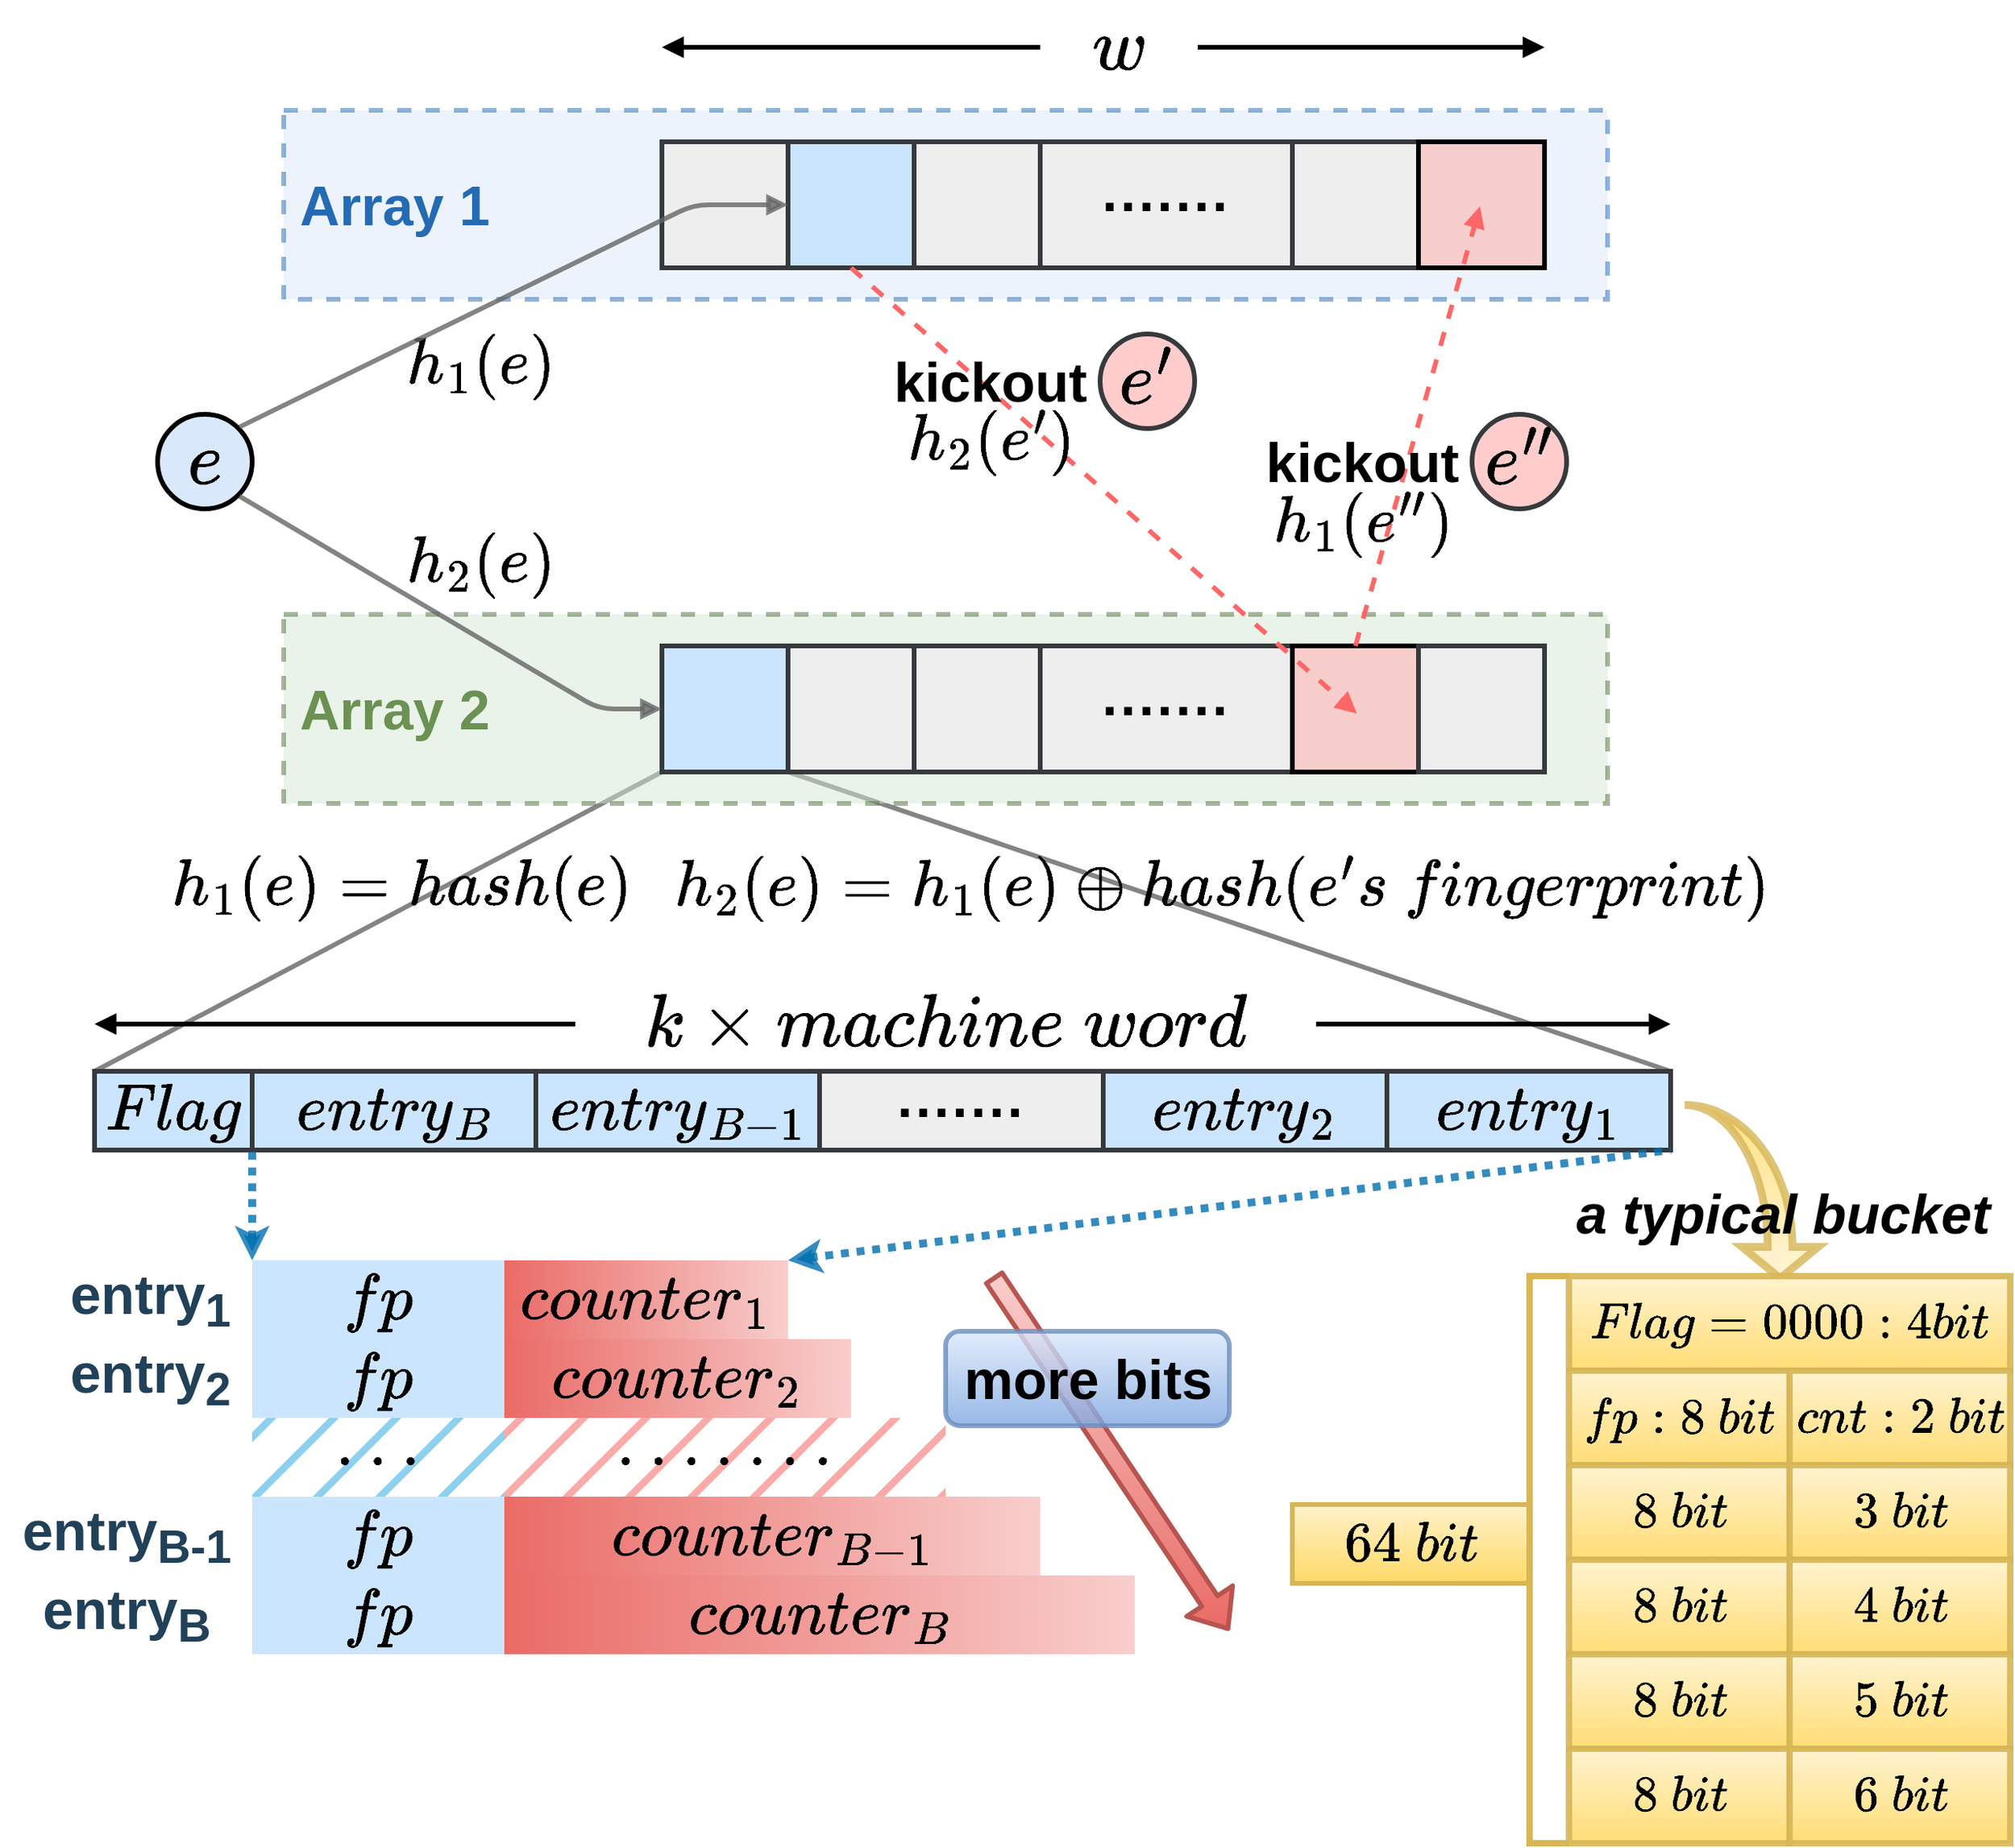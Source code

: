 <mxfile version="20.3.6" type="github" pages="7">
  <diagram id="V1oaGlMTSQQ7UraVtOu0" name="CC结构">
    <mxGraphModel dx="2831" dy="1081" grid="1" gridSize="10" guides="1" tooltips="1" connect="1" arrows="1" fold="1" page="0" pageScale="1" pageWidth="827" pageHeight="1169" math="1" shadow="0">
      <root>
        <mxCell id="0" />
        <mxCell id="1" parent="0" />
        <mxCell id="mbBbCdXhuXhJ7kzP5gT7-2" value="" style="html=1;shadow=0;dashed=0;align=center;verticalAlign=middle;shape=mxgraph.arrows2.jumpInArrow;dy=7.85;dx=19.86;arrowHead=48.3;rounded=1;glass=0;labelBackgroundColor=none;sketch=0;fillStyle=hatch;strokeColor=#d6b656;fontSize=35;fillColor=#fff2cc;gradientDirection=west;opacity=80;rotation=90;flipH=0;strokeWidth=5;gradientColor=#ffd966;" vertex="1" parent="1">
          <mxGeometry x="356.25" y="743.97" width="110" height="84.78" as="geometry" />
        </mxCell>
        <mxCell id="E4AJTJFDkVUdd1tKpXLp-15" value="&lt;font size=&quot;1&quot; style=&quot;&quot;&gt;&lt;b style=&quot;font-size: 35px;&quot;&gt;a typical bucket&lt;/b&gt;&lt;/font&gt;" style="text;html=1;align=center;verticalAlign=middle;resizable=0;points=[];autosize=1;fontFamily=Helvetica;strokeWidth=3;fontStyle=2;" vertex="1" parent="1">
          <mxGeometry x="285.5" y="770" width="290" height="60" as="geometry" />
        </mxCell>
        <mxCell id="GE1xUbTyfd20AuC6Lm1M-9" style="orthogonalLoop=1;jettySize=auto;html=1;rounded=1;strokeWidth=3;fontStyle=1;fontFamily=Helvetica;fontSize=30;entryX=0;entryY=1;entryDx=0;entryDy=0;endArrow=none;endFill=0;fillColor=#f5f5f5;strokeColor=#666666;opacity=80;exitX=1;exitY=0;exitDx=0;exitDy=0;" edge="1" parent="1" source="GE1xUbTyfd20AuC6Lm1M-4" target="x8S9NzMH1xu4llDqmko2-6">
          <mxGeometry relative="1" as="geometry">
            <mxPoint x="-270" y="530.0" as="targetPoint" />
            <mxPoint x="-590" y="740.0" as="sourcePoint" />
          </mxGeometry>
        </mxCell>
        <mxCell id="GE1xUbTyfd20AuC6Lm1M-8" style="orthogonalLoop=1;jettySize=auto;html=1;rounded=1;strokeWidth=3;fontStyle=1;fontFamily=Helvetica;fontSize=30;entryX=0;entryY=1;entryDx=0;entryDy=0;endArrow=none;endFill=0;fillColor=#f5f5f5;strokeColor=#666666;opacity=80;exitX=0;exitY=0;exitDx=0;exitDy=0;jumpStyle=none;jumpSize=9;" edge="1" parent="1" source="g8_EYXrFTpjY-fj88IdW-1" target="x8S9NzMH1xu4llDqmko2-7">
          <mxGeometry relative="1" as="geometry">
            <mxPoint x="-551.92" y="560" as="targetPoint" />
            <mxPoint x="-590" y="680" as="sourcePoint" />
          </mxGeometry>
        </mxCell>
        <mxCell id="f6uvBAEeo4CEo5dw0ya7-1" value="" style="rounded=0;whiteSpace=wrap;html=1;labelBackgroundColor=#ffffff;fontFamily=Helvetica;strokeWidth=3;dashed=1;fillColor=#d5e8d4;opacity=50;strokeColor=#506E3E;" parent="1" vertex="1">
          <mxGeometry x="-520" y="420" width="840" height="120" as="geometry" />
        </mxCell>
        <mxCell id="UQxJ8_cG_HL-dzPjw_QQ-1" value="" style="rounded=0;whiteSpace=wrap;html=1;labelBackgroundColor=#ffffff;fontFamily=Helvetica;strokeWidth=3;dashed=1;fillColor=#dae8fc;opacity=50;strokeColor=#246BB3;" parent="1" vertex="1">
          <mxGeometry x="-520" y="100" width="840" height="120" as="geometry" />
        </mxCell>
        <mxCell id="x8S9NzMH1xu4llDqmko2-1" value="" style="whiteSpace=wrap;html=1;aspect=fixed;fontStyle=1;fillColor=#cce5ff;fontFamily=Helvetica;fontSize=30;strokeWidth=3;strokeColor=#36393d;" parent="1" vertex="1">
          <mxGeometry x="-200" y="120" width="80" height="80" as="geometry" />
        </mxCell>
        <mxCell id="x8S9NzMH1xu4llDqmko2-2" value="" style="whiteSpace=wrap;html=1;aspect=fixed;fontStyle=1;fillColor=#eeeeee;fontFamily=Helvetica;fontSize=30;strokeWidth=3;strokeColor=#36393d;" parent="1" vertex="1">
          <mxGeometry x="-120" y="120" width="80" height="80" as="geometry" />
        </mxCell>
        <mxCell id="x8S9NzMH1xu4llDqmko2-3" value="&lt;font style=&quot;font-size: 35px;&quot;&gt;·······&lt;/font&gt;" style="rounded=0;whiteSpace=wrap;html=1;fontStyle=1;fillColor=#eeeeee;fontFamily=Helvetica;fontSize=30;strokeWidth=3;strokeColor=#36393d;" parent="1" vertex="1">
          <mxGeometry x="-40" y="120" width="160" height="80" as="geometry" />
        </mxCell>
        <mxCell id="x8S9NzMH1xu4llDqmko2-4" value="" style="whiteSpace=wrap;html=1;aspect=fixed;fontStyle=1;fillColor=#eeeeee;fontFamily=Helvetica;fontSize=30;strokeWidth=3;strokeColor=#36393d;" parent="1" vertex="1">
          <mxGeometry x="120" y="120" width="80" height="80" as="geometry" />
        </mxCell>
        <mxCell id="x8S9NzMH1xu4llDqmko2-5" value="" style="whiteSpace=wrap;html=1;aspect=fixed;fontStyle=1;fillColor=#f8cecc;fontFamily=Helvetica;fontSize=30;strokeWidth=3;" parent="1" vertex="1">
          <mxGeometry x="200" y="120" width="80" height="80" as="geometry" />
        </mxCell>
        <mxCell id="x8S9NzMH1xu4llDqmko2-6" value="" style="whiteSpace=wrap;html=1;aspect=fixed;fontStyle=1;fillColor=#eeeeee;fontFamily=Helvetica;fontSize=30;strokeWidth=3;strokeColor=#36393d;" parent="1" vertex="1">
          <mxGeometry x="-200" y="440" width="80" height="80" as="geometry" />
        </mxCell>
        <mxCell id="x8S9NzMH1xu4llDqmko2-7" value="" style="whiteSpace=wrap;html=1;aspect=fixed;fontStyle=1;fillColor=#cce5ff;fontFamily=Helvetica;fontSize=30;strokeWidth=3;strokeColor=#36393d;" parent="1" vertex="1">
          <mxGeometry x="-280" y="440" width="80" height="80" as="geometry" />
        </mxCell>
        <mxCell id="x8S9NzMH1xu4llDqmko2-8" value="&lt;span style=&quot;font-size: 35px;&quot;&gt;·······&lt;/span&gt;" style="rounded=0;whiteSpace=wrap;html=1;fontStyle=1;fillColor=#eeeeee;fontFamily=Helvetica;fontSize=30;strokeWidth=3;strokeColor=#36393d;" parent="1" vertex="1">
          <mxGeometry x="-40" y="440" width="160" height="80" as="geometry" />
        </mxCell>
        <mxCell id="x8S9NzMH1xu4llDqmko2-9" value="" style="whiteSpace=wrap;html=1;aspect=fixed;fontStyle=1;fillColor=#f8cecc;fontFamily=Helvetica;fontSize=30;strokeWidth=3;" parent="1" vertex="1">
          <mxGeometry x="120" y="440" width="80" height="80" as="geometry" />
        </mxCell>
        <mxCell id="x8S9NzMH1xu4llDqmko2-10" value="" style="whiteSpace=wrap;html=1;aspect=fixed;fontStyle=1;fillColor=#eeeeee;fontFamily=Helvetica;fontSize=30;strokeWidth=3;strokeColor=#36393d;" parent="1" vertex="1">
          <mxGeometry x="200" y="440" width="80" height="80" as="geometry" />
        </mxCell>
        <mxCell id="UQxJ8_cG_HL-dzPjw_QQ-2" style="edgeStyle=none;rounded=1;jumpStyle=gap;jumpSize=6;orthogonalLoop=1;jettySize=auto;html=1;shadow=0;fontFamily=Helvetica;fontSize=35;fontColor=#D4E1F5;startArrow=none;startFill=0;endArrow=block;endFill=1;strokeColor=#000000;strokeWidth=3;" parent="1" source="12SoXHAIW-PFJhr2TRfm-2" edge="1">
          <mxGeometry relative="1" as="geometry">
            <mxPoint x="-280" y="60" as="targetPoint" />
            <mxPoint x="-20" y="50" as="sourcePoint" />
          </mxGeometry>
        </mxCell>
        <mxCell id="UQxJ8_cG_HL-dzPjw_QQ-3" style="edgeStyle=none;rounded=1;jumpStyle=gap;jumpSize=6;orthogonalLoop=1;jettySize=auto;html=1;shadow=0;fontFamily=Helvetica;fontSize=35;fontColor=#D4E1F5;startArrow=none;startFill=0;endArrow=block;endFill=1;strokeColor=#000000;strokeWidth=3;" parent="1" source="12SoXHAIW-PFJhr2TRfm-2" edge="1">
          <mxGeometry relative="1" as="geometry">
            <mxPoint x="280" y="60" as="targetPoint" />
            <mxPoint x="130" y="60" as="sourcePoint" />
          </mxGeometry>
        </mxCell>
        <mxCell id="-CqkMzrQlvju-AGW4vCq-2" style="edgeStyle=none;curved=1;jumpStyle=gap;jumpSize=10;orthogonalLoop=1;jettySize=auto;html=1;exitX=0.5;exitY=0;exitDx=0;exitDy=0;startArrow=none;startFill=0;endArrow=none;endFill=0;strokeColor=#000000;strokeWidth=4;fontFamily=Helvetica;fontSize=30;" parent="1" edge="1">
          <mxGeometry relative="1" as="geometry">
            <mxPoint x="-355" y="291" as="sourcePoint" />
            <mxPoint x="-355" y="291" as="targetPoint" />
          </mxGeometry>
        </mxCell>
        <mxCell id="A5U1H3bUWEdOwhoRLn7B-1" value="&lt;font style=&quot;font-size: 35px;&quot;&gt;\(h_1(e)=hash(e)\)&lt;/font&gt;" style="text;html=1;align=center;verticalAlign=middle;resizable=0;points=[];autosize=1;fontFamily=Helvetica;fontStyle=2;strokeWidth=3;fontSize=40;" parent="1" vertex="1">
          <mxGeometry x="-600" y="560" width="310" height="60" as="geometry" />
        </mxCell>
        <mxCell id="o4O2-yQJf4LwTC5NeuEM-1" value="&lt;font style=&quot;font-size: 40px&quot;&gt;\(e\)&lt;/font&gt;" style="ellipse;whiteSpace=wrap;html=1;aspect=fixed;shadow=0;fillColor=#dae8fc;fontFamily=Helvetica;perimeterSpacing=1;strokeWidth=3;fontStyle=0;" parent="1" vertex="1">
          <mxGeometry x="-600" y="293" width="60" height="60" as="geometry" />
        </mxCell>
        <mxCell id="vH_MH6Bf9MjtSLUiO1Ew-1" style="rounded=1;orthogonalLoop=1;jettySize=auto;html=1;exitX=0.5;exitY=1;exitDx=0;exitDy=0;entryX=0.512;entryY=0.538;entryDx=0;entryDy=0;fontFamily=Helvetica;startArrow=none;startFill=0;endArrow=block;endFill=1;strokeWidth=3;strokeColor=#FF6666;dashed=1;entryPerimeter=0;" parent="1" source="x8S9NzMH1xu4llDqmko2-1" target="x8S9NzMH1xu4llDqmko2-9" edge="1">
          <mxGeometry relative="1" as="geometry">
            <mxPoint x="-240" y="180" as="sourcePoint" />
            <mxPoint x="-40.0" y="500.0" as="targetPoint" />
          </mxGeometry>
        </mxCell>
        <mxCell id="MO_tzVOkeKUFuNIiigYc-1" style="rounded=1;orthogonalLoop=1;jettySize=auto;html=1;exitX=0.5;exitY=0;exitDx=0;exitDy=0;entryX=0.488;entryY=0.513;entryDx=0;entryDy=0;fontFamily=Helvetica;startArrow=none;startFill=0;endArrow=block;endFill=1;strokeWidth=3;strokeColor=#FF6666;dashed=1;entryPerimeter=0;" parent="1" source="x8S9NzMH1xu4llDqmko2-9" target="x8S9NzMH1xu4llDqmko2-5" edge="1">
          <mxGeometry relative="1" as="geometry">
            <mxPoint x="-230" y="190" as="sourcePoint" />
            <mxPoint x="-30.0" y="510.0" as="targetPoint" />
          </mxGeometry>
        </mxCell>
        <mxCell id="5tQIKJ0gdeUqqqGIHrfF-1" value="&lt;span style=&quot;font-size: 35px;&quot;&gt;\(fp\)&lt;/span&gt;" style="rounded=0;whiteSpace=wrap;html=1;fontFamily=Helvetica;strokeWidth=3;fillColor=#cce5ff;strokeColor=none;" parent="1" vertex="1">
          <mxGeometry x="-540" y="1030" width="160" height="50" as="geometry" />
        </mxCell>
        <mxCell id="5tQIKJ0gdeUqqqGIHrfF-4" value="&lt;font style=&quot;font-size: 27px;&quot;&gt;&lt;font style=&quot;font-size: 27px;&quot;&gt;\(Flag=0000:4bit\)&lt;/font&gt;&lt;br style=&quot;font-size: 27px;&quot;&gt;&lt;/font&gt;" style="rounded=0;whiteSpace=wrap;html=1;fontFamily=Helvetica;strokeWidth=4;fillColor=#fff2cc;strokeColor=#d6b656;gradientColor=#ffd966;fontSize=27;opacity=90;" parent="1" vertex="1">
          <mxGeometry x="295.5" y="840" width="280" height="60" as="geometry" />
        </mxCell>
        <mxCell id="ubfKcVriQ6-RS2zcLT_w-1" value="&lt;span style=&quot;font-size: 40px;&quot;&gt;\(e&#39;\)&lt;/span&gt;" style="ellipse;whiteSpace=wrap;html=1;aspect=fixed;shadow=0;fillColor=#ffcccc;fontFamily=Helvetica;perimeterSpacing=1;strokeWidth=3;fontStyle=0;strokeColor=#36393d;" parent="1" vertex="1">
          <mxGeometry x="-2" y="242" width="60" height="60" as="geometry" />
        </mxCell>
        <mxCell id="ubfKcVriQ6-RS2zcLT_w-3" value="&lt;font style=&quot;font-size: 35px&quot;&gt;kickout&lt;/font&gt;" style="text;html=1;align=center;verticalAlign=middle;resizable=0;points=[];autosize=1;rotation=0;fontStyle=1;fontFamily=Helvetica;fontSize=35;strokeWidth=3;labelBackgroundColor=none;fillColor=none;opacity=30;" parent="1" vertex="1">
          <mxGeometry x="94" y="298" width="140" height="50" as="geometry" />
        </mxCell>
        <mxCell id="ubfKcVriQ6-RS2zcLT_w-4" value="\(h_1(e&#39;&#39;)\)" style="text;html=1;align=center;verticalAlign=middle;resizable=0;points=[];autosize=1;rotation=0;fontStyle=2;fontFamily=Helvetica;fontSize=35;strokeWidth=3;labelBackgroundColor=none;fillColor=none;opacity=30;" parent="1" vertex="1">
          <mxGeometry x="74.5" y="332" width="180" height="60" as="geometry" />
        </mxCell>
        <mxCell id="ubfKcVriQ6-RS2zcLT_w-5" value="&lt;span style=&quot;font-size: 40px;&quot;&gt;\(e&#39;&#39;\)&lt;/span&gt;" style="ellipse;whiteSpace=wrap;html=1;aspect=fixed;shadow=0;fillColor=#ffcccc;fontFamily=Helvetica;perimeterSpacing=1;strokeWidth=3;fontStyle=0;strokeColor=#36393d;" parent="1" vertex="1">
          <mxGeometry x="234" y="293" width="60" height="60" as="geometry" />
        </mxCell>
        <mxCell id="f6uvBAEeo4CEo5dw0ya7-2" value="&lt;font style=&quot;font-size: 35px;&quot;&gt;Array 1&lt;/font&gt;" style="text;html=1;align=center;verticalAlign=middle;resizable=0;points=[];autosize=1;fontStyle=1;fontFamily=Helvetica;fontSize=33;strokeWidth=3;fontColor=#246BB3;" parent="1" vertex="1">
          <mxGeometry x="-520" y="130" width="140" height="60" as="geometry" />
        </mxCell>
        <mxCell id="f6uvBAEeo4CEo5dw0ya7-3" value="&lt;font style=&quot;&quot;&gt;&lt;font style=&quot;font-size: 35px;&quot; color=&quot;#6b9153&quot;&gt;Array 2&lt;/font&gt;&lt;/font&gt;&lt;font style=&quot;font-size: 33px;&quot; color=&quot;#246bb3&quot;&gt;&lt;br style=&quot;font-size: 33px;&quot;&gt;&lt;/font&gt;" style="text;html=1;align=center;verticalAlign=middle;resizable=0;points=[];autosize=1;fontStyle=1;fontFamily=Helvetica;fontSize=33;strokeWidth=3;" parent="1" vertex="1">
          <mxGeometry x="-520" y="450" width="140" height="60" as="geometry" />
        </mxCell>
        <mxCell id="12SoXHAIW-PFJhr2TRfm-2" value="\(w\)" style="text;html=1;align=center;verticalAlign=middle;resizable=0;points=[];autosize=1;strokeColor=none;fontSize=40;fontStyle=0" parent="1" vertex="1">
          <mxGeometry x="-40" y="30" width="100" height="60" as="geometry" />
        </mxCell>
        <mxCell id="x8S9NzMH1xu4llDqmko2-14" value="&lt;span style=&quot;font-size: 35px; font-weight: 400;&quot;&gt;\(h_1(e)\)&lt;/span&gt;" style="text;html=1;align=center;verticalAlign=middle;resizable=0;points=[];autosize=1;rotation=0;fontStyle=3;fontFamily=Helvetica;fontSize=30;strokeWidth=3;fillColor=#ffffff;opacity=30;" parent="1" vertex="1">
          <mxGeometry x="-480" y="232" width="170" height="60" as="geometry" />
        </mxCell>
        <mxCell id="x8S9NzMH1xu4llDqmko2-15" value="&lt;span style=&quot;font-size: 35px; font-weight: 400;&quot;&gt;\(h_2(e)\)&lt;/span&gt;" style="text;html=1;align=center;verticalAlign=middle;resizable=0;points=[];autosize=1;rotation=0;fontStyle=3;fontFamily=Helvetica;fontSize=30;strokeWidth=3;shadow=0;fillColor=#ffffff;opacity=30;rounded=0;glass=0;sketch=0;" parent="1" vertex="1">
          <mxGeometry x="-480" y="358" width="170" height="60" as="geometry" />
        </mxCell>
        <mxCell id="x8S9NzMH1xu4llDqmko2-20" value="&lt;font style=&quot;font-size: 35px&quot;&gt;kickout&lt;/font&gt;" style="text;html=1;align=center;verticalAlign=middle;resizable=0;points=[];autosize=1;rotation=0;fontStyle=1;fontFamily=Helvetica;fontSize=30;strokeWidth=3;labelBackgroundColor=none;fillColor=none;opacity=30;" parent="1" vertex="1">
          <mxGeometry x="-142" y="252" width="140" height="40" as="geometry" />
        </mxCell>
        <mxCell id="x8S9NzMH1xu4llDqmko2-21" value="&lt;span style=&quot;font-size: 35px;&quot;&gt;\(h_2(e&#39;)\)&lt;/span&gt;" style="text;html=1;align=center;verticalAlign=middle;resizable=0;points=[];autosize=1;rotation=0;fontStyle=2;fontFamily=Helvetica;fontSize=30;strokeWidth=3;labelBackgroundColor=none;fillColor=none;opacity=30;" parent="1" vertex="1">
          <mxGeometry x="-157" y="280" width="170" height="60" as="geometry" />
        </mxCell>
        <mxCell id="7yKPrqPJk-X39OtKgb-H-1" value="&lt;font style=&quot;font-size: 35px;&quot;&gt;\(h_2(e)=h_1(e)\oplus hash(e&#39;s\ fingerprint)\)&lt;/font&gt;" style="text;html=1;align=center;verticalAlign=middle;resizable=0;points=[];autosize=1;fontFamily=Helvetica;fontStyle=2;strokeWidth=3;fontSize=40;" parent="1" vertex="1">
          <mxGeometry x="-280" y="560" width="710" height="60" as="geometry" />
        </mxCell>
        <mxCell id="upMuGSK0ejF2trsLHFtg-1" value="" style="whiteSpace=wrap;html=1;aspect=fixed;fontStyle=1;fillColor=#eeeeee;fontFamily=Helvetica;fontSize=30;strokeWidth=3;strokeColor=#36393d;" vertex="1" parent="1">
          <mxGeometry x="-280" y="120" width="80" height="80" as="geometry" />
        </mxCell>
        <mxCell id="upMuGSK0ejF2trsLHFtg-2" value="" style="whiteSpace=wrap;html=1;aspect=fixed;fontStyle=1;fillColor=#eeeeee;fontFamily=Helvetica;fontSize=30;strokeWidth=3;strokeColor=#36393d;" vertex="1" parent="1">
          <mxGeometry x="-120" y="440" width="80" height="80" as="geometry" />
        </mxCell>
        <mxCell id="x8S9NzMH1xu4llDqmko2-12" style="orthogonalLoop=1;jettySize=auto;html=1;rounded=1;strokeWidth=3;fontStyle=1;fontFamily=Helvetica;fontSize=30;exitX=1;exitY=0;exitDx=0;exitDy=0;entryX=0;entryY=0.5;entryDx=0;entryDy=0;endArrow=block;endFill=1;fillColor=#f5f5f5;strokeColor=#666666;opacity=80;" parent="1" source="o4O2-yQJf4LwTC5NeuEM-1" target="x8S9NzMH1xu4llDqmko2-1" edge="1">
          <mxGeometry relative="1" as="geometry">
            <mxPoint x="-220" y="180" as="targetPoint" />
            <mxPoint x="-328.235" y="303.447" as="sourcePoint" />
            <Array as="points">
              <mxPoint x="-260" y="160" />
            </Array>
          </mxGeometry>
        </mxCell>
        <mxCell id="x8S9NzMH1xu4llDqmko2-13" style="edgeStyle=none;rounded=1;orthogonalLoop=1;jettySize=auto;html=1;strokeWidth=3;fontStyle=1;exitX=1;exitY=1;exitDx=0;exitDy=0;fontFamily=Helvetica;fontSize=30;endArrow=block;endFill=1;fillColor=#f5f5f5;strokeColor=#666666;opacity=80;entryX=0;entryY=0.5;entryDx=0;entryDy=0;" parent="1" source="o4O2-yQJf4LwTC5NeuEM-1" target="x8S9NzMH1xu4llDqmko2-7" edge="1">
          <mxGeometry relative="1" as="geometry">
            <mxPoint x="-330.251" y="350.749" as="sourcePoint" />
            <Array as="points">
              <mxPoint x="-320" y="480" />
            </Array>
            <mxPoint x="-200" y="480" as="targetPoint" />
          </mxGeometry>
        </mxCell>
        <mxCell id="g8_EYXrFTpjY-fj88IdW-1" value="&lt;font style=&quot;font-size: 35px&quot;&gt;\(Flag\)&lt;/font&gt;" style="rounded=0;whiteSpace=wrap;html=1;fontFamily=Helvetica;strokeWidth=3;fillColor=#cce5ff;strokeColor=#36393d;" vertex="1" parent="1">
          <mxGeometry x="-640" y="710" width="100" height="50" as="geometry" />
        </mxCell>
        <mxCell id="g8_EYXrFTpjY-fj88IdW-2" value="&lt;span style=&quot;font-size: 35px;&quot;&gt;\(entry_B\)&lt;/span&gt;" style="rounded=0;whiteSpace=wrap;html=1;fontFamily=Helvetica;strokeWidth=3;fillColor=#cce5ff;strokeColor=#36393d;" vertex="1" parent="1">
          <mxGeometry x="-540" y="710" width="180" height="50" as="geometry" />
        </mxCell>
        <mxCell id="GE1xUbTyfd20AuC6Lm1M-1" value="&lt;span style=&quot;font-size: 35px;&quot;&gt;\(entry_{B-1}\)&lt;/span&gt;" style="rounded=0;whiteSpace=wrap;html=1;fontFamily=Helvetica;strokeWidth=3;fillColor=#cce5ff;strokeColor=#36393d;" vertex="1" parent="1">
          <mxGeometry x="-360" y="710" width="180" height="50" as="geometry" />
        </mxCell>
        <mxCell id="GE1xUbTyfd20AuC6Lm1M-2" value="&lt;span style=&quot;font-size: 35px;&quot;&gt;·······&lt;/span&gt;" style="rounded=0;whiteSpace=wrap;html=1;fontStyle=1;fillColor=#eeeeee;fontFamily=Helvetica;fontSize=30;strokeWidth=3;strokeColor=#36393d;" vertex="1" parent="1">
          <mxGeometry x="-180" y="710" width="180" height="50" as="geometry" />
        </mxCell>
        <mxCell id="GE1xUbTyfd20AuC6Lm1M-3" value="&lt;span style=&quot;font-size: 35px;&quot;&gt;\(entry_2\)&lt;/span&gt;" style="rounded=0;whiteSpace=wrap;html=1;fontFamily=Helvetica;strokeWidth=3;fillColor=#cce5ff;strokeColor=#36393d;" vertex="1" parent="1">
          <mxGeometry y="710" width="180" height="50" as="geometry" />
        </mxCell>
        <mxCell id="GE1xUbTyfd20AuC6Lm1M-4" value="&lt;span style=&quot;font-size: 35px;&quot;&gt;\(entry_1\)&lt;/span&gt;" style="rounded=0;whiteSpace=wrap;html=1;fontFamily=Helvetica;strokeWidth=3;fillColor=#cce5ff;strokeColor=#36393d;" vertex="1" parent="1">
          <mxGeometry x="180" y="710" width="180" height="50" as="geometry" />
        </mxCell>
        <mxCell id="GE1xUbTyfd20AuC6Lm1M-5" style="edgeStyle=none;rounded=1;jumpStyle=none;jumpSize=6;orthogonalLoop=1;jettySize=auto;html=1;shadow=0;fontFamily=Helvetica;fontSize=35;fontColor=#D4E1F5;startArrow=none;startFill=0;endArrow=block;endFill=1;strokeColor=#000000;strokeWidth=3;" edge="1" parent="1" source="GE1xUbTyfd20AuC6Lm1M-7">
          <mxGeometry relative="1" as="geometry">
            <mxPoint x="-640" y="680" as="targetPoint" />
            <mxPoint x="-110" y="670" as="sourcePoint" />
          </mxGeometry>
        </mxCell>
        <mxCell id="GE1xUbTyfd20AuC6Lm1M-6" style="edgeStyle=none;rounded=1;jumpStyle=none;jumpSize=6;orthogonalLoop=1;jettySize=auto;html=1;shadow=0;fontFamily=Helvetica;fontSize=35;fontColor=#D4E1F5;startArrow=none;startFill=0;endArrow=block;endFill=1;strokeColor=#000000;strokeWidth=3;" edge="1" parent="1" source="GE1xUbTyfd20AuC6Lm1M-7">
          <mxGeometry relative="1" as="geometry">
            <mxPoint x="360" y="680" as="targetPoint" />
            <mxPoint x="40" y="680" as="sourcePoint" />
          </mxGeometry>
        </mxCell>
        <mxCell id="GE1xUbTyfd20AuC6Lm1M-7" value="\(k\times machine\ word\)" style="text;html=1;align=center;verticalAlign=middle;resizable=0;points=[];autosize=1;strokeColor=none;fontSize=40;fontStyle=0" vertex="1" parent="1">
          <mxGeometry x="-335" y="650" width="470" height="60" as="geometry" />
        </mxCell>
        <mxCell id="GE1xUbTyfd20AuC6Lm1M-10" value="&lt;span style=&quot;font-size: 35px;&quot;&gt;\(counter_B\)&lt;/span&gt;" style="rounded=0;whiteSpace=wrap;html=1;fontFamily=Helvetica;strokeWidth=3;fillColor=#F8CECC;strokeColor=none;gradientColor=#EA6B66;gradientDirection=west;" vertex="1" parent="1">
          <mxGeometry x="-380" y="1030" width="400" height="50" as="geometry" />
        </mxCell>
        <mxCell id="U_BZd1GDk7Kf2iZklRzD-1" value="&lt;font size=&quot;1&quot; style=&quot;&quot;&gt;&lt;b style=&quot;font-size: 35px;&quot;&gt;entry&lt;sub&gt;B&lt;/sub&gt;&lt;/b&gt;&lt;/font&gt;" style="text;html=1;align=center;verticalAlign=middle;resizable=0;points=[];autosize=1;strokeColor=none;fontFamily=Helvetica;strokeWidth=3;fontColor=#214159;" vertex="1" parent="1">
          <mxGeometry x="-685" y="1025" width="130" height="60" as="geometry" />
        </mxCell>
        <mxCell id="IIU_Rh4zMCVkVrn_LnDt-3" value="&lt;span style=&quot;font-size: 35px;&quot;&gt;\(fp\)&lt;/span&gt;" style="rounded=0;whiteSpace=wrap;html=1;fontFamily=Helvetica;strokeWidth=3;fillColor=#cce5ff;strokeColor=none;" vertex="1" parent="1">
          <mxGeometry x="-540" y="980" width="160" height="50" as="geometry" />
        </mxCell>
        <mxCell id="IIU_Rh4zMCVkVrn_LnDt-4" value="&lt;span style=&quot;font-size: 35px;&quot;&gt;\(counter_{B-1}\)&lt;/span&gt;" style="rounded=0;whiteSpace=wrap;html=1;fontFamily=Helvetica;strokeWidth=3;fillColor=#F8CECC;strokeColor=none;gradientColor=#EA6B66;gradientDirection=west;" vertex="1" parent="1">
          <mxGeometry x="-380" y="980" width="340" height="50" as="geometry" />
        </mxCell>
        <mxCell id="IIU_Rh4zMCVkVrn_LnDt-7" value="&lt;span style=&quot;font-size: 35px;&quot;&gt;&lt;b&gt;&lt;font color=&quot;#000000&quot;&gt;\(···\)&lt;/font&gt;&lt;/b&gt;&lt;/span&gt;" style="rounded=0;whiteSpace=wrap;html=1;fontFamily=Helvetica;strokeWidth=3;fillColor=#1ba1e2;strokeColor=none;shadow=0;fillStyle=hatch;fontColor=#ffffff;opacity=50;" vertex="1" parent="1">
          <mxGeometry x="-540" y="930" width="160" height="50" as="geometry" />
        </mxCell>
        <mxCell id="IIU_Rh4zMCVkVrn_LnDt-8" value="&lt;span style=&quot;font-size: 35px;&quot;&gt;\(·······\)&lt;/span&gt;" style="rounded=0;whiteSpace=wrap;html=1;fontFamily=Helvetica;strokeWidth=3;fillColor=#F7716C;strokeColor=none;gradientColor=none;gradientDirection=west;fillStyle=hatch;opacity=60;" vertex="1" parent="1">
          <mxGeometry x="-380" y="930" width="280" height="50" as="geometry" />
        </mxCell>
        <mxCell id="IIU_Rh4zMCVkVrn_LnDt-9" value="&lt;span style=&quot;font-size: 35px;&quot;&gt;&lt;b&gt;\(fp\)&lt;/b&gt;&lt;/span&gt;" style="rounded=0;whiteSpace=wrap;html=1;fontFamily=Helvetica;strokeWidth=3;fillColor=#cce5ff;strokeColor=none;" vertex="1" parent="1">
          <mxGeometry x="-540" y="880" width="160" height="50" as="geometry" />
        </mxCell>
        <mxCell id="IIU_Rh4zMCVkVrn_LnDt-10" value="&lt;span style=&quot;font-size: 35px;&quot;&gt;\(counter_2\)&lt;/span&gt;" style="rounded=0;whiteSpace=wrap;html=1;fontFamily=Helvetica;strokeWidth=3;fillColor=#F8CECC;strokeColor=none;gradientColor=#EA6B66;gradientDirection=west;" vertex="1" parent="1">
          <mxGeometry x="-380" y="880" width="220" height="50" as="geometry" />
        </mxCell>
        <mxCell id="IIU_Rh4zMCVkVrn_LnDt-11" value="&lt;font size=&quot;1&quot; style=&quot;&quot;&gt;&lt;b style=&quot;font-size: 35px;&quot;&gt;entry&lt;sub&gt;B-1&lt;/sub&gt;&lt;/b&gt;&lt;/font&gt;" style="text;html=1;align=center;verticalAlign=middle;resizable=0;points=[];autosize=1;strokeColor=none;fontFamily=Helvetica;strokeWidth=3;fontColor=#214159;" vertex="1" parent="1">
          <mxGeometry x="-700" y="975" width="160" height="60" as="geometry" />
        </mxCell>
        <mxCell id="IIU_Rh4zMCVkVrn_LnDt-12" value="&lt;span style=&quot;font-size: 35px;&quot;&gt;&lt;b&gt;\(fp\)&lt;/b&gt;&lt;/span&gt;" style="rounded=0;whiteSpace=wrap;html=1;fontFamily=Helvetica;strokeWidth=3;fillColor=#cce5ff;strokeColor=none;" vertex="1" parent="1">
          <mxGeometry x="-540" y="830" width="160" height="50" as="geometry" />
        </mxCell>
        <mxCell id="IIU_Rh4zMCVkVrn_LnDt-13" value="&lt;span style=&quot;font-size: 35px;&quot;&gt;\(counter_1\)&lt;/span&gt;" style="rounded=0;whiteSpace=wrap;html=1;fontFamily=Helvetica;strokeWidth=3;fillColor=#F8CECC;strokeColor=none;gradientColor=#EA6B66;gradientDirection=west;" vertex="1" parent="1">
          <mxGeometry x="-380" y="830" width="180" height="50" as="geometry" />
        </mxCell>
        <mxCell id="M9gHplvwqsvsQbXyVM5r-1" style="orthogonalLoop=1;jettySize=auto;html=1;startArrow=none;startFill=0;endArrow=block;endFill=0;strokeColor=#b85450;strokeWidth=3;fontStyle=1;jumpStyle=gap;jumpSize=10;rounded=1;fontFamily=Helvetica;fontSize=30;fillColor=#f8cecc;gradientColor=#ea6b66;shape=flexArrow;gradientDirection=south;" edge="1" parent="1">
          <mxGeometry relative="1" as="geometry">
            <mxPoint x="-70" y="840" as="sourcePoint" />
            <mxPoint x="80" y="1065" as="targetPoint" />
          </mxGeometry>
        </mxCell>
        <mxCell id="PFMJY5NedyK7Vq8uMkny-1" value="&lt;font size=&quot;1&quot; style=&quot;&quot;&gt;&lt;b style=&quot;font-size: 35px;&quot;&gt;entry&lt;sub&gt;2&lt;/sub&gt;&lt;/b&gt;&lt;/font&gt;" style="text;html=1;align=center;verticalAlign=middle;resizable=0;points=[];autosize=1;strokeColor=none;fontFamily=Helvetica;strokeWidth=3;fontColor=#214159;" vertex="1" parent="1">
          <mxGeometry x="-670" y="875" width="130" height="60" as="geometry" />
        </mxCell>
        <mxCell id="PFMJY5NedyK7Vq8uMkny-2" value="&lt;font size=&quot;1&quot; style=&quot;&quot;&gt;&lt;b style=&quot;font-size: 35px;&quot;&gt;entry&lt;sub&gt;1&lt;/sub&gt;&lt;/b&gt;&lt;/font&gt;" style="text;html=1;align=center;verticalAlign=middle;resizable=0;points=[];autosize=1;strokeColor=none;fontFamily=Helvetica;strokeWidth=3;fontColor=#214159;" vertex="1" parent="1">
          <mxGeometry x="-670" y="825" width="130" height="60" as="geometry" />
        </mxCell>
        <mxCell id="PFMJY5NedyK7Vq8uMkny-3" style="orthogonalLoop=1;jettySize=auto;html=1;rounded=1;strokeWidth=5;fontStyle=1;fontFamily=Helvetica;fontSize=30;entryX=1;entryY=1;entryDx=0;entryDy=0;endArrow=none;endFill=0;fillColor=#1ba1e2;strokeColor=#006EAF;opacity=80;jumpStyle=none;jumpSize=9;startArrow=classic;startFill=1;dashed=1;dashPattern=1 1;exitX=0;exitY=0;exitDx=0;exitDy=0;" edge="1" parent="1" source="IIU_Rh4zMCVkVrn_LnDt-12" target="g8_EYXrFTpjY-fj88IdW-1">
          <mxGeometry relative="1" as="geometry">
            <mxPoint x="-270" y="530" as="targetPoint" />
            <mxPoint x="-640" y="800" as="sourcePoint" />
          </mxGeometry>
        </mxCell>
        <mxCell id="PFMJY5NedyK7Vq8uMkny-4" style="orthogonalLoop=1;jettySize=auto;html=1;rounded=1;strokeWidth=5;fontStyle=1;fontFamily=Helvetica;fontSize=30;entryX=1;entryY=1;entryDx=0;entryDy=0;endArrow=none;endFill=0;fillColor=#1ba1e2;strokeColor=#006EAF;opacity=80;jumpStyle=none;jumpSize=9;startArrow=classic;startFill=1;dashed=1;dashPattern=1 1;exitX=1;exitY=0;exitDx=0;exitDy=0;" edge="1" parent="1" source="IIU_Rh4zMCVkVrn_LnDt-13" target="GE1xUbTyfd20AuC6Lm1M-4">
          <mxGeometry relative="1" as="geometry">
            <mxPoint x="-530" y="770" as="targetPoint" />
            <mxPoint x="160" y="810" as="sourcePoint" />
          </mxGeometry>
        </mxCell>
        <mxCell id="NTpFqmyfS2ac7XPUZiH8-1" value="&lt;font size=&quot;1&quot; style=&quot;&quot;&gt;&lt;b style=&quot;font-size: 35px;&quot;&gt;more bits&lt;/b&gt;&lt;/font&gt;" style="text;html=1;align=center;verticalAlign=middle;resizable=0;points=[];autosize=1;fontFamily=Helvetica;strokeWidth=3;fillColor=#dae8fc;strokeColor=#6c8ebf;gradientColor=#7ea6e0;rounded=1;shadow=0;glass=0;sketch=0;opacity=80;" vertex="1" parent="1">
          <mxGeometry x="-100" y="875" width="180" height="60" as="geometry" />
        </mxCell>
        <mxCell id="E4AJTJFDkVUdd1tKpXLp-3" value="&lt;font style=&quot;font-size: 27px;&quot;&gt;&lt;font style=&quot;font-size: 27px;&quot;&gt;\(fp:8\ bit\)&lt;/font&gt;&lt;br style=&quot;font-size: 27px;&quot;&gt;&lt;/font&gt;" style="rounded=0;whiteSpace=wrap;html=1;fontFamily=Helvetica;strokeWidth=4;fillColor=#fff2cc;strokeColor=#d6b656;gradientColor=#ffd966;fontSize=27;opacity=90;" vertex="1" parent="1">
          <mxGeometry x="295.5" y="900" width="140" height="60" as="geometry" />
        </mxCell>
        <mxCell id="E4AJTJFDkVUdd1tKpXLp-4" value="&lt;font style=&quot;font-size: 27px;&quot;&gt;&lt;font style=&quot;font-size: 27px;&quot;&gt;\(cnt:2\ bit\)&lt;/font&gt;&lt;br style=&quot;font-size: 27px;&quot;&gt;&lt;/font&gt;" style="rounded=0;whiteSpace=wrap;html=1;fontFamily=Helvetica;strokeWidth=4;fillColor=#fff2cc;strokeColor=#d6b656;gradientColor=#ffd966;fontSize=27;opacity=90;" vertex="1" parent="1">
          <mxGeometry x="435.5" y="900" width="140" height="60" as="geometry" />
        </mxCell>
        <mxCell id="E4AJTJFDkVUdd1tKpXLp-5" value="&lt;font style=&quot;font-size: 27px;&quot;&gt;&lt;font style=&quot;font-size: 27px;&quot;&gt;\(8\ bit\)&lt;/font&gt;&lt;br style=&quot;font-size: 27px;&quot;&gt;&lt;/font&gt;" style="rounded=0;whiteSpace=wrap;html=1;fontFamily=Helvetica;strokeWidth=4;fillColor=#fff2cc;strokeColor=#d6b656;gradientColor=#ffd966;fontSize=27;opacity=90;" vertex="1" parent="1">
          <mxGeometry x="295.5" y="960" width="140" height="60" as="geometry" />
        </mxCell>
        <mxCell id="E4AJTJFDkVUdd1tKpXLp-6" value="&lt;font style=&quot;font-size: 27px;&quot;&gt;&lt;font style=&quot;font-size: 27px;&quot;&gt;\(3\ bit\)&lt;/font&gt;&lt;br style=&quot;font-size: 27px;&quot;&gt;&lt;/font&gt;" style="rounded=0;whiteSpace=wrap;html=1;fontFamily=Helvetica;strokeWidth=4;fillColor=#fff2cc;strokeColor=#d6b656;gradientColor=#ffd966;fontSize=27;opacity=90;" vertex="1" parent="1">
          <mxGeometry x="435.5" y="960" width="140" height="60" as="geometry" />
        </mxCell>
        <mxCell id="E4AJTJFDkVUdd1tKpXLp-7" value="&lt;font style=&quot;font-size: 27px;&quot;&gt;&lt;font style=&quot;font-size: 27px;&quot;&gt;\(8\ bit\)&lt;/font&gt;&lt;br style=&quot;font-size: 27px;&quot;&gt;&lt;/font&gt;" style="rounded=0;whiteSpace=wrap;html=1;fontFamily=Helvetica;strokeWidth=4;fillColor=#fff2cc;strokeColor=#d6b656;gradientColor=#ffd966;fontSize=27;opacity=90;" vertex="1" parent="1">
          <mxGeometry x="295.5" y="1020" width="140" height="60" as="geometry" />
        </mxCell>
        <mxCell id="E4AJTJFDkVUdd1tKpXLp-8" value="&lt;font style=&quot;font-size: 27px;&quot;&gt;&lt;font style=&quot;font-size: 27px;&quot;&gt;\(4\ bit\)&lt;/font&gt;&lt;br style=&quot;font-size: 27px;&quot;&gt;&lt;/font&gt;" style="rounded=0;whiteSpace=wrap;html=1;fontFamily=Helvetica;strokeWidth=4;fillColor=#fff2cc;strokeColor=#d6b656;gradientColor=#ffd966;fontSize=27;opacity=90;" vertex="1" parent="1">
          <mxGeometry x="435.5" y="1020" width="140" height="60" as="geometry" />
        </mxCell>
        <mxCell id="E4AJTJFDkVUdd1tKpXLp-9" value="&lt;font style=&quot;font-size: 27px;&quot;&gt;&lt;font style=&quot;font-size: 27px;&quot;&gt;\(8\ bit\)&lt;/font&gt;&lt;br style=&quot;font-size: 27px;&quot;&gt;&lt;/font&gt;" style="rounded=0;whiteSpace=wrap;html=1;fontFamily=Helvetica;strokeWidth=4;fillColor=#fff2cc;strokeColor=#d6b656;gradientColor=#ffd966;fontSize=27;opacity=90;" vertex="1" parent="1">
          <mxGeometry x="295.5" y="1080" width="140" height="60" as="geometry" />
        </mxCell>
        <mxCell id="E4AJTJFDkVUdd1tKpXLp-10" value="&lt;font style=&quot;font-size: 27px;&quot;&gt;&lt;font style=&quot;font-size: 27px;&quot;&gt;\(5\ bit\)&lt;/font&gt;&lt;br style=&quot;font-size: 27px;&quot;&gt;&lt;/font&gt;" style="rounded=0;whiteSpace=wrap;html=1;fontFamily=Helvetica;strokeWidth=4;fillColor=#fff2cc;strokeColor=#d6b656;gradientColor=#ffd966;fontSize=27;opacity=90;" vertex="1" parent="1">
          <mxGeometry x="435.5" y="1080" width="140" height="60" as="geometry" />
        </mxCell>
        <mxCell id="E4AJTJFDkVUdd1tKpXLp-11" value="&lt;font style=&quot;font-size: 27px;&quot;&gt;&lt;font style=&quot;font-size: 27px;&quot;&gt;\(8\ bit\)&lt;/font&gt;&lt;br style=&quot;font-size: 27px;&quot;&gt;&lt;/font&gt;" style="rounded=0;whiteSpace=wrap;html=1;fontFamily=Helvetica;strokeWidth=4;fillColor=#fff2cc;strokeColor=#d6b656;gradientColor=#ffd966;fontSize=27;opacity=90;" vertex="1" parent="1">
          <mxGeometry x="295.5" y="1140" width="140" height="60" as="geometry" />
        </mxCell>
        <mxCell id="E4AJTJFDkVUdd1tKpXLp-12" value="&lt;font style=&quot;font-size: 27px;&quot;&gt;&lt;font style=&quot;font-size: 27px;&quot;&gt;\(6\ bit\)&lt;/font&gt;&lt;br style=&quot;font-size: 27px;&quot;&gt;&lt;/font&gt;" style="rounded=0;whiteSpace=wrap;html=1;fontFamily=Helvetica;strokeWidth=4;fillColor=#fff2cc;strokeColor=#d6b656;gradientColor=#ffd966;fontSize=27;opacity=90;" vertex="1" parent="1">
          <mxGeometry x="435.5" y="1140" width="140" height="60" as="geometry" />
        </mxCell>
        <mxCell id="E4AJTJFDkVUdd1tKpXLp-13" value="" style="strokeWidth=4;html=1;shape=mxgraph.flowchart.annotation_2;align=left;labelPosition=right;pointerEvents=1;rounded=1;shadow=0;glass=0;labelBackgroundColor=none;sketch=0;fillStyle=hatch;strokeColor=#d6b656;fontSize=25;fillColor=#fff2cc;gradientDirection=west;rotation=-180;flipH=1;" vertex="1" parent="1">
          <mxGeometry x="245.5" y="840" width="50" height="360" as="geometry" />
        </mxCell>
        <mxCell id="GHpc7pOo1FmsVJGvmCv2-1" value="&lt;b style=&quot;&quot;&gt;&lt;font style=&quot;font-size: 30px;&quot;&gt;\(64\ bit\)&lt;/font&gt;&lt;/b&gt;" style="text;html=1;align=center;verticalAlign=middle;resizable=0;points=[];autosize=1;fontStyle=0;fontFamily=Helvetica;fontSize=30;strokeWidth=3;fillColor=#fff2cc;gradientColor=#ffd966;strokeColor=#d6b656;" parent="1" vertex="1">
          <mxGeometry x="120" y="985" width="150" height="50" as="geometry" />
        </mxCell>
      </root>
    </mxGraphModel>
  </diagram>
  <diagram name="BS结构" id="NirXee64LMQGKMhSsUNp">
    <mxGraphModel dx="1822" dy="1157" grid="1" gridSize="10" guides="1" tooltips="1" connect="1" arrows="1" fold="1" page="0" pageScale="1" pageWidth="827" pageHeight="1169" math="1" shadow="0">
      <root>
        <mxCell id="lvB1oG1zUtqFVIChwk9T-0" />
        <mxCell id="lvB1oG1zUtqFVIChwk9T-1" parent="lvB1oG1zUtqFVIChwk9T-0" />
        <mxCell id="lvB1oG1zUtqFVIChwk9T-43" value="&lt;font style=&quot;font-size: 35px ; font-weight: normal&quot;&gt;hash(e)&lt;/font&gt;" style="text;html=1;align=center;verticalAlign=middle;resizable=0;points=[];autosize=1;rotation=0;fontStyle=3;fontFamily=Helvetica;fontSize=30;strokeWidth=3;fillColor=#ffffff;opacity=30;" parent="lvB1oG1zUtqFVIChwk9T-1" vertex="1">
          <mxGeometry x="-50" y="41.5" width="130" height="40" as="geometry" />
        </mxCell>
        <mxCell id="lvB1oG1zUtqFVIChwk9T-4" value="" style="whiteSpace=wrap;html=1;aspect=fixed;fontStyle=1;fillColor=#EEEEEE;fontFamily=Helvetica;fontSize=30;strokeWidth=3;strokeColor=#36393d;" parent="lvB1oG1zUtqFVIChwk9T-1" vertex="1">
          <mxGeometry x="-320" y="110" width="100" height="100" as="geometry" />
        </mxCell>
        <mxCell id="lvB1oG1zUtqFVIChwk9T-5" value="" style="whiteSpace=wrap;html=1;aspect=fixed;fontStyle=1;fillColor=#CCE5FF;fontFamily=Helvetica;fontSize=30;strokeWidth=3;strokeColor=#36393d;" parent="lvB1oG1zUtqFVIChwk9T-1" vertex="1">
          <mxGeometry x="-220" y="110" width="100" height="100" as="geometry" />
        </mxCell>
        <mxCell id="lvB1oG1zUtqFVIChwk9T-6" value="· · · · · ·" style="rounded=0;whiteSpace=wrap;html=1;fontStyle=1;fillColor=#eeeeee;fontFamily=Helvetica;fontSize=30;strokeWidth=3;strokeColor=#36393d;" parent="lvB1oG1zUtqFVIChwk9T-1" vertex="1">
          <mxGeometry x="-120" y="110" width="200" height="100" as="geometry" />
        </mxCell>
        <mxCell id="lvB1oG1zUtqFVIChwk9T-7" value="" style="whiteSpace=wrap;html=1;aspect=fixed;fontStyle=1;fillColor=#eeeeee;fontFamily=Helvetica;fontSize=30;strokeWidth=3;strokeColor=#36393d;" parent="lvB1oG1zUtqFVIChwk9T-1" vertex="1">
          <mxGeometry x="80" y="110" width="100" height="100" as="geometry" />
        </mxCell>
        <mxCell id="lvB1oG1zUtqFVIChwk9T-8" value="" style="whiteSpace=wrap;html=1;aspect=fixed;fontStyle=1;fillColor=#f8cecc;fontFamily=Helvetica;fontSize=30;strokeWidth=3;" parent="lvB1oG1zUtqFVIChwk9T-1" vertex="1">
          <mxGeometry x="180" y="110" width="100" height="100" as="geometry" />
        </mxCell>
        <mxCell id="lvB1oG1zUtqFVIChwk9T-14" style="orthogonalLoop=1;jettySize=auto;html=1;rounded=1;strokeWidth=3;fontStyle=1;fontFamily=Helvetica;fontSize=30;exitX=0;exitY=1;exitDx=0;exitDy=0;entryX=0.5;entryY=0;entryDx=0;entryDy=0;endArrow=block;endFill=1;fillColor=#f5f5f5;strokeColor=#666666;opacity=80;" parent="lvB1oG1zUtqFVIChwk9T-1" source="lvB1oG1zUtqFVIChwk9T-24" target="lvB1oG1zUtqFVIChwk9T-5" edge="1">
          <mxGeometry relative="1" as="geometry">
            <mxPoint x="-220" y="180" as="targetPoint" />
            <mxPoint x="-328.235" y="303.447" as="sourcePoint" />
          </mxGeometry>
        </mxCell>
        <mxCell id="lvB1oG1zUtqFVIChwk9T-15" value="&lt;font style=&quot;font-size: 35px&quot;&gt;ordered bucket&lt;/font&gt;" style="text;html=1;align=center;verticalAlign=middle;resizable=0;points=[];autosize=1;fontStyle=0;fontFamily=Helvetica;fontSize=30;strokeWidth=3;" parent="lvB1oG1zUtqFVIChwk9T-1" vertex="1">
          <mxGeometry x="335" y="-100" width="250" height="40" as="geometry" />
        </mxCell>
        <mxCell id="lvB1oG1zUtqFVIChwk9T-16" style="edgeStyle=none;rounded=1;jumpStyle=gap;jumpSize=6;orthogonalLoop=1;jettySize=auto;html=1;shadow=0;fontFamily=Helvetica;fontSize=35;fontColor=#D4E1F5;startArrow=none;startFill=0;endArrow=block;endFill=1;strokeColor=#000000;strokeWidth=3;exitX=-0.006;exitY=0.599;exitDx=0;exitDy=0;exitPerimeter=0;" parent="lvB1oG1zUtqFVIChwk9T-1" source="lvB1oG1zUtqFVIChwk9T-42" edge="1">
          <mxGeometry relative="1" as="geometry">
            <mxPoint x="-320" y="240" as="targetPoint" />
            <mxPoint x="-80" y="235" as="sourcePoint" />
          </mxGeometry>
        </mxCell>
        <mxCell id="lvB1oG1zUtqFVIChwk9T-17" style="edgeStyle=none;rounded=1;jumpStyle=gap;jumpSize=6;orthogonalLoop=1;jettySize=auto;html=1;shadow=0;fontFamily=Helvetica;fontSize=35;fontColor=#D4E1F5;startArrow=none;startFill=0;endArrow=block;endFill=1;strokeColor=#000000;strokeWidth=3;" parent="lvB1oG1zUtqFVIChwk9T-1" edge="1">
          <mxGeometry relative="1" as="geometry">
            <mxPoint x="280" y="240" as="targetPoint" />
            <mxPoint x="46" y="240" as="sourcePoint" />
          </mxGeometry>
        </mxCell>
        <mxCell id="lvB1oG1zUtqFVIChwk9T-19" style="edgeStyle=none;curved=1;jumpStyle=gap;jumpSize=10;orthogonalLoop=1;jettySize=auto;html=1;exitX=0.5;exitY=0;exitDx=0;exitDy=0;startArrow=none;startFill=0;endArrow=none;endFill=0;strokeColor=#000000;strokeWidth=4;fontFamily=Helvetica;fontSize=30;" parent="lvB1oG1zUtqFVIChwk9T-1" edge="1">
          <mxGeometry relative="1" as="geometry">
            <mxPoint x="-355" y="291" as="sourcePoint" />
            <mxPoint x="-355" y="291" as="targetPoint" />
          </mxGeometry>
        </mxCell>
        <mxCell id="lvB1oG1zUtqFVIChwk9T-24" value="&lt;font style=&quot;font-size: 40px&quot;&gt;e&lt;/font&gt;" style="ellipse;whiteSpace=wrap;html=1;aspect=fixed;shadow=0;fillColor=#dae8fc;fontFamily=Helvetica;perimeterSpacing=1;strokeWidth=3;fontStyle=0;" parent="lvB1oG1zUtqFVIChwk9T-1" vertex="1">
          <mxGeometry x="10" y="-30" width="60" height="60" as="geometry" />
        </mxCell>
        <mxCell id="lvB1oG1zUtqFVIChwk9T-27" value="&lt;font style=&quot;font-size: 35px&quot;&gt;entry B&lt;/font&gt;" style="rounded=0;whiteSpace=wrap;html=1;fontFamily=Helvetica;strokeWidth=3;fillColor=#cce5ff;strokeColor=#36393d;" parent="lvB1oG1zUtqFVIChwk9T-1" vertex="1">
          <mxGeometry x="380" y="-50" width="160" height="60" as="geometry" />
        </mxCell>
        <mxCell id="lvB1oG1zUtqFVIChwk9T-28" style="rounded=1;jumpStyle=gap;jumpSize=6;orthogonalLoop=1;jettySize=auto;html=1;exitX=0;exitY=1;exitDx=0;exitDy=0;shadow=0;fontFamily=Helvetica;fontSize=35;fontColor=#D4E1F5;startArrow=none;startFill=0;endArrow=none;endFill=0;strokeWidth=3;entryX=0;entryY=0;entryDx=0;entryDy=0;" parent="lvB1oG1zUtqFVIChwk9T-1" source="lvB1oG1zUtqFVIChwk9T-29" target="lvB1oG1zUtqFVIChwk9T-36" edge="1">
          <mxGeometry relative="1" as="geometry">
            <mxPoint x="320" y="240" as="targetPoint" />
          </mxGeometry>
        </mxCell>
        <mxCell id="lvB1oG1zUtqFVIChwk9T-29" value="&lt;font style=&quot;font-size: 35px&quot;&gt;entry 1&lt;/font&gt;" style="rounded=0;whiteSpace=wrap;html=1;fontFamily=Helvetica;strokeWidth=3;fillColor=#cce5ff;strokeColor=#36393d;" parent="lvB1oG1zUtqFVIChwk9T-1" vertex="1">
          <mxGeometry x="380" y="130" width="160" height="60" as="geometry" />
        </mxCell>
        <mxCell id="lvB1oG1zUtqFVIChwk9T-30" value="&lt;font style=&quot;font-size: 35px&quot;&gt;entry 2&lt;/font&gt;" style="rounded=0;whiteSpace=wrap;html=1;fontFamily=Helvetica;strokeWidth=3;fillColor=#cce5ff;strokeColor=#36393d;" parent="lvB1oG1zUtqFVIChwk9T-1" vertex="1">
          <mxGeometry x="380" y="70" width="160" height="60" as="geometry" />
        </mxCell>
        <mxCell id="lvB1oG1zUtqFVIChwk9T-31" value="&lt;span style=&quot;font-size: 25px&quot;&gt;········&lt;/span&gt;" style="rounded=0;whiteSpace=wrap;html=1;fontFamily=Helvetica;strokeColor=#36393d;strokeWidth=3;fillColor=#eeeeee;" parent="lvB1oG1zUtqFVIChwk9T-1" vertex="1">
          <mxGeometry x="380" y="10" width="160" height="60" as="geometry" />
        </mxCell>
        <mxCell id="lvB1oG1zUtqFVIChwk9T-36" value="&lt;font style=&quot;font-size: 35px&quot;&gt;fingerprint&lt;/font&gt;" style="rounded=0;whiteSpace=wrap;html=1;fontFamily=Helvetica;strokeWidth=3;fillColor=#cce5ff;strokeColor=#36393d;" parent="lvB1oG1zUtqFVIChwk9T-1" vertex="1">
          <mxGeometry x="290" y="270" width="180" height="60" as="geometry" />
        </mxCell>
        <mxCell id="lvB1oG1zUtqFVIChwk9T-37" value="&lt;font style=&quot;font-size: 35px&quot;&gt;counter&lt;/font&gt;" style="rounded=0;whiteSpace=wrap;html=1;fontFamily=Helvetica;strokeWidth=3;fillColor=#cce5ff;strokeColor=#36393d;" parent="lvB1oG1zUtqFVIChwk9T-1" vertex="1">
          <mxGeometry x="470" y="270" width="160" height="60" as="geometry" />
        </mxCell>
        <mxCell id="lvB1oG1zUtqFVIChwk9T-38" style="rounded=1;jumpStyle=gap;jumpSize=6;orthogonalLoop=1;jettySize=auto;html=1;exitX=1;exitY=1;exitDx=0;exitDy=0;shadow=0;fontFamily=Helvetica;fontSize=35;fontColor=#D4E1F5;startArrow=none;startFill=0;endArrow=none;endFill=0;strokeWidth=3;entryX=1;entryY=0;entryDx=0;entryDy=0;" parent="lvB1oG1zUtqFVIChwk9T-1" source="lvB1oG1zUtqFVIChwk9T-29" target="lvB1oG1zUtqFVIChwk9T-37" edge="1">
          <mxGeometry relative="1" as="geometry">
            <mxPoint x="310" y="280" as="targetPoint" />
            <mxPoint x="390" y="200" as="sourcePoint" />
          </mxGeometry>
        </mxCell>
        <mxCell id="lvB1oG1zUtqFVIChwk9T-39" value="&lt;font style=&quot;font-size: 35px&quot;&gt;entry&lt;/font&gt;" style="text;html=1;align=center;verticalAlign=middle;resizable=0;points=[];autosize=1;fontStyle=0;fontFamily=Helvetica;fontSize=30;strokeWidth=3;" parent="lvB1oG1zUtqFVIChwk9T-1" vertex="1">
          <mxGeometry x="415" y="340" width="90" height="40" as="geometry" />
        </mxCell>
        <mxCell id="lvB1oG1zUtqFVIChwk9T-42" value="$$w$$" style="text;html=1;align=center;verticalAlign=middle;resizable=0;points=[];autosize=1;strokeColor=none;fontSize=40;fontStyle=0" parent="lvB1oG1zUtqFVIChwk9T-1" vertex="1">
          <mxGeometry x="-85" y="210" width="130" height="50" as="geometry" />
        </mxCell>
        <mxCell id="-xv0urPCxZN7tAGDdyeB-0" value="&lt;font style=&quot;font-size: 40px&quot; color=&quot;#616161&quot;&gt;&lt;b&gt;Data stream&lt;/b&gt;&lt;/font&gt;" style="ellipse;shape=cloud;whiteSpace=wrap;html=1;shadow=0;fontFamily=Helvetica;fillColor=#f5f5f5;strokeColor=#666666;fontColor=#333333;" parent="lvB1oG1zUtqFVIChwk9T-1" vertex="1">
          <mxGeometry x="-195.75" y="-160" width="495.75" height="120" as="geometry" />
        </mxCell>
        <mxCell id="80DyhmCQjYo7a0kcEWao-0" style="orthogonalLoop=1;jettySize=auto;html=1;startArrow=none;startFill=0;endArrow=block;endFill=0;strokeColor=#000000;strokeWidth=2;fontStyle=1;jumpStyle=gap;jumpSize=10;rounded=1;fontFamily=Helvetica;fontSize=30;entryX=0;entryY=0.5;entryDx=0;entryDy=0;shape=flexArrow;exitX=0.5;exitY=0;exitDx=0;exitDy=0;targetPerimeterSpacing=0;sourcePerimeterSpacing=0;endSize=8;shadow=1;sketch=0;" parent="lvB1oG1zUtqFVIChwk9T-1" source="lvB1oG1zUtqFVIChwk9T-8" target="lvB1oG1zUtqFVIChwk9T-31" edge="1">
          <mxGeometry relative="1" as="geometry">
            <mxPoint x="230" y="110" as="sourcePoint" />
            <mxPoint x="380" y="160" as="targetPoint" />
            <Array as="points">
              <mxPoint x="230" y="40" />
            </Array>
          </mxGeometry>
        </mxCell>
        <mxCell id="Fdv-hS4fnKTt8iypz9NX-0" value="&lt;font style=&quot;font-size: 35px&quot;&gt;Max freq.&lt;/font&gt;" style="text;html=1;align=center;verticalAlign=middle;resizable=0;points=[];autosize=1;fontStyle=0;fontFamily=Helvetica;fontSize=30;strokeWidth=3;" parent="lvB1oG1zUtqFVIChwk9T-1" vertex="1">
          <mxGeometry x="670" y="-50" width="160" height="40" as="geometry" />
        </mxCell>
        <mxCell id="Fdv-hS4fnKTt8iypz9NX-1" value="&lt;font style=&quot;font-size: 35px&quot;&gt;Min freq.&lt;/font&gt;" style="text;html=1;align=center;verticalAlign=middle;resizable=0;points=[];autosize=1;fontStyle=0;fontFamily=Helvetica;fontSize=30;strokeWidth=3;" parent="lvB1oG1zUtqFVIChwk9T-1" vertex="1">
          <mxGeometry x="592" y="150" width="150" height="40" as="geometry" />
        </mxCell>
        <mxCell id="77bbaIj1ZIfyZyFubJD--0" value="" style="rounded=0;whiteSpace=wrap;html=1;fontFamily=Helvetica;strokeWidth=3;fillColor=#f8cecc;strokeColor=none;gradientColor=#EA6B66;rotation=90;" parent="lvB1oG1zUtqFVIChwk9T-1" vertex="1">
          <mxGeometry x="601" y="-80" width="17" height="100" as="geometry" />
        </mxCell>
        <mxCell id="77bbaIj1ZIfyZyFubJD--3" value="" style="rounded=0;whiteSpace=wrap;html=1;fontFamily=Helvetica;strokeWidth=3;fillColor=#f8cecc;strokeColor=none;gradientColor=#ea6b66;rotation=90;direction=east;" parent="lvB1oG1zUtqFVIChwk9T-1" vertex="1">
          <mxGeometry x="597" y="-55" width="17" height="91" as="geometry" />
        </mxCell>
        <mxCell id="77bbaIj1ZIfyZyFubJD--4" value="" style="rounded=0;whiteSpace=wrap;html=1;fontFamily=Helvetica;strokeWidth=3;fillColor=#f8cecc;strokeColor=none;gradientColor=#ea6b66;rotation=90;imageAspect=1;absoluteArcSize=0;" parent="lvB1oG1zUtqFVIChwk9T-1" vertex="1">
          <mxGeometry x="592" y="-30" width="17" height="81" as="geometry" />
        </mxCell>
        <mxCell id="77bbaIj1ZIfyZyFubJD--5" value="" style="rounded=0;whiteSpace=wrap;html=1;fontFamily=Helvetica;strokeWidth=3;fillColor=#f8cecc;strokeColor=none;gradientColor=#ea6b66;rotation=90;" parent="lvB1oG1zUtqFVIChwk9T-1" vertex="1">
          <mxGeometry x="588" y="-6" width="17" height="73" as="geometry" />
        </mxCell>
        <mxCell id="77bbaIj1ZIfyZyFubJD--6" value="" style="rounded=0;whiteSpace=wrap;html=1;fontFamily=Helvetica;strokeWidth=3;fillColor=#f8cecc;strokeColor=none;gradientColor=#ea6b66;rotation=90;" parent="lvB1oG1zUtqFVIChwk9T-1" vertex="1">
          <mxGeometry x="582.5" y="19.5" width="17" height="62" as="geometry" />
        </mxCell>
        <mxCell id="77bbaIj1ZIfyZyFubJD--7" value="" style="rounded=0;whiteSpace=wrap;html=1;fontFamily=Helvetica;strokeWidth=3;fillColor=#f8cecc;strokeColor=none;gradientColor=#ea6b66;rotation=90;" parent="lvB1oG1zUtqFVIChwk9T-1" vertex="1">
          <mxGeometry x="578" y="44" width="17" height="53" as="geometry" />
        </mxCell>
        <mxCell id="77bbaIj1ZIfyZyFubJD--8" value="" style="rounded=0;whiteSpace=wrap;html=1;fontFamily=Helvetica;strokeWidth=3;fillColor=#f8cecc;strokeColor=none;gradientColor=#ea6b66;rotation=90;" parent="lvB1oG1zUtqFVIChwk9T-1" vertex="1">
          <mxGeometry x="573" y="69" width="17" height="43" as="geometry" />
        </mxCell>
        <mxCell id="77bbaIj1ZIfyZyFubJD--9" value="" style="rounded=0;whiteSpace=wrap;html=1;fontFamily=Helvetica;strokeWidth=3;fillColor=#f8cecc;strokeColor=none;gradientColor=#ea6b66;rotation=90;" parent="lvB1oG1zUtqFVIChwk9T-1" vertex="1">
          <mxGeometry x="569" y="93" width="17" height="35" as="geometry" />
        </mxCell>
        <mxCell id="77bbaIj1ZIfyZyFubJD--10" value="" style="rounded=0;whiteSpace=wrap;html=1;fontFamily=Helvetica;strokeWidth=3;fillColor=#f8cecc;strokeColor=none;gradientColor=#ea6b66;rotation=90;" parent="lvB1oG1zUtqFVIChwk9T-1" vertex="1">
          <mxGeometry x="564" y="118" width="17" height="25" as="geometry" />
        </mxCell>
        <mxCell id="77bbaIj1ZIfyZyFubJD--11" value="" style="rounded=0;whiteSpace=wrap;html=1;fontFamily=Helvetica;strokeWidth=3;fillColor=#f8cecc;strokeColor=none;gradientColor=#ea6b66;rotation=90;" parent="lvB1oG1zUtqFVIChwk9T-1" vertex="1">
          <mxGeometry x="560" y="142" width="17" height="17" as="geometry" />
        </mxCell>
        <mxCell id="77bbaIj1ZIfyZyFubJD--12" value="" style="rounded=0;whiteSpace=wrap;html=1;fontFamily=Helvetica;strokeWidth=3;fillColor=#f8cecc;strokeColor=none;gradientColor=#ea6b66;rotation=90;" parent="lvB1oG1zUtqFVIChwk9T-1" vertex="1">
          <mxGeometry x="557" y="165" width="17" height="11" as="geometry" />
        </mxCell>
        <mxCell id="77bbaIj1ZIfyZyFubJD--15" style="orthogonalLoop=1;jettySize=auto;html=1;startArrow=none;startFill=0;endArrow=block;endFill=0;strokeColor=#b85450;strokeWidth=3;fontStyle=1;jumpStyle=gap;jumpSize=10;rounded=1;fontFamily=Helvetica;fontSize=30;entryX=0.203;entryY=1.086;entryDx=0;entryDy=0;entryPerimeter=0;fillColor=#f8cecc;gradientColor=#ea6b66;shape=flexArrow;exitX=0.264;exitY=-0.014;exitDx=0;exitDy=0;exitPerimeter=0;gradientDirection=north;" parent="lvB1oG1zUtqFVIChwk9T-1" source="Fdv-hS4fnKTt8iypz9NX-1" target="Fdv-hS4fnKTt8iypz9NX-0" edge="1">
          <mxGeometry relative="1" as="geometry">
            <mxPoint x="630" y="140" as="sourcePoint" />
            <mxPoint x="820" y="67.59" as="targetPoint" />
          </mxGeometry>
        </mxCell>
      </root>
    </mxGraphModel>
  </diagram>
  <diagram name="CC-running" id="7DPaTQNMUJEZ9RqMCTta">
    <mxGraphModel dx="2222" dy="757" grid="1" gridSize="10" guides="1" tooltips="1" connect="1" arrows="1" fold="1" page="0" pageScale="1" pageWidth="827" pageHeight="1169" math="1" shadow="0">
      <root>
        <mxCell id="1DwdrNJEolNGqI7SjQFK-0" />
        <mxCell id="1DwdrNJEolNGqI7SjQFK-1" parent="1DwdrNJEolNGqI7SjQFK-0" />
        <mxCell id="jwrSq8kXU5CTIaeAJ_og-0" value="" style="rounded=0;whiteSpace=wrap;html=1;labelBackgroundColor=#ffffff;fontFamily=Helvetica;strokeWidth=4;dashed=1;fillColor=#d5e8d4;opacity=50;strokeColor=#506E3E;" parent="1DwdrNJEolNGqI7SjQFK-1" vertex="1">
          <mxGeometry x="-720" y="400" width="1480" height="160" as="geometry" />
        </mxCell>
        <mxCell id="jwrSq8kXU5CTIaeAJ_og-1" value="" style="rounded=0;whiteSpace=wrap;html=1;labelBackgroundColor=#ffffff;fontFamily=Helvetica;strokeWidth=4;dashed=1;fillColor=#dae8fc;opacity=50;strokeColor=#246BB3;" parent="1DwdrNJEolNGqI7SjQFK-1" vertex="1">
          <mxGeometry x="-720" y="60" width="1480" height="160" as="geometry" />
        </mxCell>
        <mxCell id="hRFvJMeUtDp9mMSL31lb-35" style="rounded=1;orthogonalLoop=1;jettySize=auto;html=1;exitX=1;exitY=0.5;exitDx=0;exitDy=0;entryX=0;entryY=0.5;entryDx=0;entryDy=0;fontFamily=Helvetica;startArrow=none;startFill=0;endArrow=block;endFill=1;strokeWidth=3;opacity=80;fillColor=#f5f5f5;strokeColor=#666666;" parent="1DwdrNJEolNGqI7SjQFK-1" source="1DwdrNJEolNGqI7SjQFK-38" target="hRFvJMeUtDp9mMSL31lb-2" edge="1">
          <mxGeometry relative="1" as="geometry">
            <Array as="points">
              <mxPoint x="-440" y="180" />
              <mxPoint x="-440" y="140" />
            </Array>
          </mxGeometry>
        </mxCell>
        <mxCell id="hRFvJMeUtDp9mMSL31lb-36" style="rounded=1;orthogonalLoop=1;jettySize=auto;html=1;exitX=1;exitY=0.5;exitDx=0;exitDy=0;fontFamily=Helvetica;startArrow=none;startFill=0;endArrow=block;endFill=1;strokeWidth=3;entryX=0;entryY=0.5;entryDx=0;entryDy=0;jumpStyle=gap;shadow=0;dashed=1;opacity=80;strokeColor=#666666;" parent="1DwdrNJEolNGqI7SjQFK-1" source="1DwdrNJEolNGqI7SjQFK-38" target="hRFvJMeUtDp9mMSL31lb-13" edge="1">
          <mxGeometry relative="1" as="geometry">
            <mxPoint x="-420" y="460" as="targetPoint" />
            <Array as="points">
              <mxPoint x="-440" y="180" />
              <mxPoint x="-440" y="480" />
            </Array>
          </mxGeometry>
        </mxCell>
        <mxCell id="1DwdrNJEolNGqI7SjQFK-38" value="&lt;span style=&quot;font-size: 30px;&quot;&gt;\(e_4\)&lt;/span&gt;" style="ellipse;whiteSpace=wrap;html=1;aspect=fixed;shadow=0;fillColor=#ffcccc;fontFamily=Helvetica;perimeterSpacing=1;strokeWidth=3;fontStyle=0;strokeColor=#36393d;" parent="1DwdrNJEolNGqI7SjQFK-1" vertex="1">
          <mxGeometry x="-610" y="155" width="50" height="50" as="geometry" />
        </mxCell>
        <mxCell id="1DwdrNJEolNGqI7SjQFK-39" style="edgeStyle=none;curved=1;jumpStyle=gap;jumpSize=10;orthogonalLoop=1;jettySize=auto;html=1;exitX=0.5;exitY=0;exitDx=0;exitDy=0;startArrow=none;startFill=0;endArrow=none;endFill=0;strokeColor=#000000;strokeWidth=3;fontFamily=Helvetica;fontStyle=0;" parent="1DwdrNJEolNGqI7SjQFK-1" source="1DwdrNJEolNGqI7SjQFK-38" target="1DwdrNJEolNGqI7SjQFK-38" edge="1">
          <mxGeometry relative="1" as="geometry" />
        </mxCell>
        <mxCell id="hRFvJMeUtDp9mMSL31lb-0" value="&lt;span style=&quot;font-size: 25px&quot;&gt;········&lt;/span&gt;" style="rounded=0;whiteSpace=wrap;html=1;fontFamily=Helvetica;strokeWidth=3;fillColor=#eeeeee;strokeColor=#36393d;fontStyle=1" parent="1DwdrNJEolNGqI7SjQFK-1" vertex="1">
          <mxGeometry x="-400" y="80" width="160" height="40" as="geometry" />
        </mxCell>
        <mxCell id="hRFvJMeUtDp9mMSL31lb-2" value="&lt;span style=&quot;font-size: 25px&quot;&gt;········&lt;/span&gt;" style="rounded=0;whiteSpace=wrap;html=1;fontFamily=Helvetica;strokeColor=#36393d;strokeWidth=3;fillColor=#eeeeee;fontStyle=1" parent="1DwdrNJEolNGqI7SjQFK-1" vertex="1">
          <mxGeometry x="-400" y="120" width="160" height="40" as="geometry" />
        </mxCell>
        <mxCell id="hRFvJMeUtDp9mMSL31lb-39" style="rounded=1;orthogonalLoop=1;jettySize=auto;html=1;exitX=1;exitY=0.5;exitDx=0;exitDy=0;entryX=0;entryY=0.5;entryDx=0;entryDy=0;fontFamily=Helvetica;startArrow=none;startFill=0;endArrow=block;endFill=1;strokeWidth=3;strokeColor=#FF6666;dashed=1;" parent="1DwdrNJEolNGqI7SjQFK-1" source="hRFvJMeUtDp9mMSL31lb-3" target="hRFvJMeUtDp9mMSL31lb-18" edge="1">
          <mxGeometry relative="1" as="geometry">
            <Array as="points">
              <mxPoint x="-200" y="180" />
              <mxPoint x="-80" y="520" />
            </Array>
          </mxGeometry>
        </mxCell>
        <mxCell id="hRFvJMeUtDp9mMSL31lb-3" value="&lt;span style=&quot;font-size: 25px;&quot;&gt;\((e_3,4)\)&lt;/span&gt;" style="rounded=0;whiteSpace=wrap;html=1;fontFamily=Helvetica;strokeColor=#36393d;strokeWidth=3;fillColor=#cce5ff;" parent="1DwdrNJEolNGqI7SjQFK-1" vertex="1">
          <mxGeometry x="-400" y="160" width="160" height="40" as="geometry" />
        </mxCell>
        <mxCell id="hRFvJMeUtDp9mMSL31lb-4" value="&lt;span style=&quot;font-size: 25px;&quot;&gt;\((e_6,9)\)&lt;/span&gt;" style="rounded=0;whiteSpace=wrap;html=1;fontFamily=Helvetica;strokeColor=#36393d;strokeWidth=3;fillColor=#cce5ff;" parent="1DwdrNJEolNGqI7SjQFK-1" vertex="1">
          <mxGeometry x="-40" y="80" width="160" height="40" as="geometry" />
        </mxCell>
        <mxCell id="hRFvJMeUtDp9mMSL31lb-6" value="&lt;span style=&quot;font-size: 25px;&quot;&gt;\((e_2,14)\)&lt;/span&gt;" style="rounded=0;whiteSpace=wrap;html=1;fontFamily=Helvetica;strokeColor=#36393d;strokeWidth=3;fillColor=#cce5ff;" parent="1DwdrNJEolNGqI7SjQFK-1" vertex="1">
          <mxGeometry x="-40" y="160" width="160" height="40" as="geometry" />
        </mxCell>
        <mxCell id="gudM53W5oDJXZsNpFcXe-7" style="edgeStyle=none;rounded=1;jumpStyle=gap;jumpSize=6;orthogonalLoop=1;jettySize=auto;html=1;exitX=1;exitY=0.5;exitDx=0;exitDy=0;shadow=0;fontFamily=Helvetica;fontSize=40;fontColor=#D4E1F5;startArrow=none;startFill=0;endArrow=block;endFill=1;strokeWidth=3;entryX=0;entryY=0.5;entryDx=0;entryDy=0;dashed=1;opacity=80;strokeColor=#666666;" parent="1DwdrNJEolNGqI7SjQFK-1" source="hRFvJMeUtDp9mMSL31lb-11" target="hRFvJMeUtDp9mMSL31lb-28" edge="1">
          <mxGeometry relative="1" as="geometry">
            <mxPoint x="-240" y="320" as="targetPoint" />
            <Array as="points">
              <mxPoint x="-480" y="520" />
              <mxPoint x="-480" y="360" />
              <mxPoint x="-200" y="360" />
              <mxPoint x="-200" y="140" />
            </Array>
          </mxGeometry>
        </mxCell>
        <mxCell id="hRFvJMeUtDp9mMSL31lb-11" value="&lt;span style=&quot;font-size: 30px;&quot;&gt;\(e_1\)&lt;/span&gt;" style="ellipse;whiteSpace=wrap;html=1;aspect=fixed;shadow=0;fillColor=#ffcccc;fontFamily=Helvetica;perimeterSpacing=1;strokeWidth=3;fontStyle=0;strokeColor=#36393d;" parent="1DwdrNJEolNGqI7SjQFK-1" vertex="1">
          <mxGeometry x="-610" y="495" width="50" height="50" as="geometry" />
        </mxCell>
        <mxCell id="hRFvJMeUtDp9mMSL31lb-25" style="rounded=1;orthogonalLoop=1;jettySize=auto;html=1;fontFamily=Helvetica;endArrow=block;endFill=1;strokeWidth=3;entryX=0;entryY=0.5;entryDx=0;entryDy=0;opacity=80;strokeColor=#666666;fillColor=#f5f5f5;" parent="1DwdrNJEolNGqI7SjQFK-1" source="hRFvJMeUtDp9mMSL31lb-12" target="hRFvJMeUtDp9mMSL31lb-6" edge="1">
          <mxGeometry relative="1" as="geometry">
            <mxPoint x="-120" y="210" as="targetPoint" />
            <Array as="points">
              <mxPoint x="-80" y="320" />
              <mxPoint x="-80" y="180" />
            </Array>
          </mxGeometry>
        </mxCell>
        <mxCell id="gudM53W5oDJXZsNpFcXe-2" style="edgeStyle=none;rounded=1;jumpStyle=gap;jumpSize=6;orthogonalLoop=1;jettySize=auto;html=1;exitX=1;exitY=0.5;exitDx=0;exitDy=0;entryX=0;entryY=0.5;entryDx=0;entryDy=0;shadow=0;dashed=1;fontFamily=Helvetica;fontSize=40;fontColor=#D4E1F5;startArrow=none;startFill=0;endArrow=block;endFill=1;strokeWidth=3;opacity=80;strokeColor=#666666;fillColor=#f5f5f5;" parent="1DwdrNJEolNGqI7SjQFK-1" source="hRFvJMeUtDp9mMSL31lb-12" target="hRFvJMeUtDp9mMSL31lb-41" edge="1">
          <mxGeometry relative="1" as="geometry">
            <Array as="points">
              <mxPoint x="-80" y="320" />
              <mxPoint x="-80" y="480" />
            </Array>
          </mxGeometry>
        </mxCell>
        <mxCell id="hRFvJMeUtDp9mMSL31lb-12" value="&lt;span style=&quot;font-size: 30px;&quot;&gt;\(e_2\)&lt;/span&gt;" style="ellipse;whiteSpace=wrap;html=1;aspect=fixed;shadow=0;fillColor=#ffcccc;fontFamily=Helvetica;perimeterSpacing=1;strokeWidth=3;fontStyle=0;strokeColor=#36393d;" parent="1DwdrNJEolNGqI7SjQFK-1" vertex="1">
          <mxGeometry x="-610" y="296" width="50" height="50" as="geometry" />
        </mxCell>
        <mxCell id="hRFvJMeUtDp9mMSL31lb-13" value="&lt;span style=&quot;font-size: 25px&quot;&gt;········&lt;/span&gt;" style="rounded=0;whiteSpace=wrap;html=1;fontFamily=Helvetica;strokeColor=#36393d;strokeWidth=3;fillColor=#eeeeee;fontStyle=1" parent="1DwdrNJEolNGqI7SjQFK-1" vertex="1">
          <mxGeometry x="-400" y="460" width="160" height="40" as="geometry" />
        </mxCell>
        <mxCell id="hRFvJMeUtDp9mMSL31lb-14" value="&lt;span style=&quot;font-size: 25px&quot;&gt;········&lt;/span&gt;" style="rounded=0;whiteSpace=wrap;html=1;fontFamily=Helvetica;strokeColor=#36393d;strokeWidth=3;fillColor=#eeeeee;fontStyle=1" parent="1DwdrNJEolNGqI7SjQFK-1" vertex="1">
          <mxGeometry x="-400" y="500" width="160" height="40" as="geometry" />
        </mxCell>
        <mxCell id="hRFvJMeUtDp9mMSL31lb-24" style="edgeStyle=none;rounded=0;orthogonalLoop=1;jettySize=auto;html=1;entryX=0.5;entryY=0;entryDx=0;entryDy=0;fontFamily=Helvetica;endArrow=block;endFill=1;strokeWidth=3;shape=flexArrow;endWidth=12.381;endSize=2.532;width=5.2;fillColor=#ffcc99;strokeColor=#36393d;" parent="1DwdrNJEolNGqI7SjQFK-1" source="hRFvJMeUtDp9mMSL31lb-15" target="hRFvJMeUtDp9mMSL31lb-23" edge="1">
          <mxGeometry relative="1" as="geometry">
            <Array as="points">
              <mxPoint x="-320" y="580" />
            </Array>
          </mxGeometry>
        </mxCell>
        <mxCell id="hRFvJMeUtDp9mMSL31lb-15" value="&lt;span style=&quot;font-size: 25px&quot;&gt;&lt;i&gt;&lt;b&gt;empty&lt;/b&gt;&lt;/i&gt;&lt;/span&gt;" style="rounded=0;whiteSpace=wrap;html=1;fontFamily=Helvetica;strokeWidth=3;" parent="1DwdrNJEolNGqI7SjQFK-1" vertex="1">
          <mxGeometry x="-400" y="420" width="160" height="40" as="geometry" />
        </mxCell>
        <mxCell id="hRFvJMeUtDp9mMSL31lb-48" style="rounded=1;orthogonalLoop=1;jettySize=auto;html=1;exitX=1;exitY=0.5;exitDx=0;exitDy=0;fontFamily=Helvetica;startArrow=none;startFill=0;endArrow=block;endFill=1;strokeWidth=3;entryX=0;entryY=0.5;entryDx=0;entryDy=0;strokeColor=#FF6666;dashed=1;" parent="1DwdrNJEolNGqI7SjQFK-1" source="hRFvJMeUtDp9mMSL31lb-18" target="hRFvJMeUtDp9mMSL31lb-49" edge="1">
          <mxGeometry relative="1" as="geometry">
            <mxPoint x="209.91" y="160" as="targetPoint" />
            <Array as="points">
              <mxPoint x="160" y="520" />
              <mxPoint x="280" y="180" />
            </Array>
          </mxGeometry>
        </mxCell>
        <mxCell id="hRFvJMeUtDp9mMSL31lb-18" value="&lt;span style=&quot;font-size: 25px;&quot;&gt;\((e_5,13)\)&lt;/span&gt;" style="rounded=0;whiteSpace=wrap;html=1;fontFamily=Helvetica;strokeColor=#36393d;strokeWidth=3;fillColor=#cce5ff;" parent="1DwdrNJEolNGqI7SjQFK-1" vertex="1">
          <mxGeometry x="-40" y="500" width="160" height="40" as="geometry" />
        </mxCell>
        <mxCell id="hRFvJMeUtDp9mMSL31lb-20" value="&lt;span style=&quot;font-size: 25px;&quot;&gt;\((e_8,254)\)&lt;/span&gt;" style="rounded=0;whiteSpace=wrap;html=1;fontFamily=Helvetica;strokeColor=#36393d;strokeWidth=3;fillColor=#cce5ff;" parent="1DwdrNJEolNGqI7SjQFK-1" vertex="1">
          <mxGeometry x="319.91" y="460" width="160" height="40" as="geometry" />
        </mxCell>
        <mxCell id="hRFvJMeUtDp9mMSL31lb-23" value="&lt;span style=&quot;color: rgb(255, 51, 51); font-size: 25px;&quot;&gt;\((e_1,1)\)&lt;/span&gt;" style="rounded=0;whiteSpace=wrap;html=1;fontFamily=Helvetica;strokeColor=#36393d;strokeWidth=3;fillColor=#cce5ff;" parent="1DwdrNJEolNGqI7SjQFK-1" vertex="1">
          <mxGeometry x="-400" y="580" width="160" height="40" as="geometry" />
        </mxCell>
        <mxCell id="hRFvJMeUtDp9mMSL31lb-28" value="&lt;span style=&quot;font-size: 25px&quot;&gt;········&lt;/span&gt;" style="rounded=0;whiteSpace=wrap;html=1;fontFamily=Helvetica;strokeColor=#36393d;strokeWidth=3;fillColor=#eeeeee;fontStyle=1" parent="1DwdrNJEolNGqI7SjQFK-1" vertex="1">
          <mxGeometry x="-40" y="120" width="160" height="40" as="geometry" />
        </mxCell>
        <mxCell id="hRFvJMeUtDp9mMSL31lb-32" style="edgeStyle=orthogonalEdgeStyle;rounded=1;orthogonalLoop=1;jettySize=auto;html=1;exitX=1;exitY=0.5;exitDx=0;exitDy=0;entryX=1;entryY=0.5;entryDx=0;entryDy=0;fontFamily=Helvetica;startArrow=block;startFill=1;endArrow=block;endFill=1;strokeWidth=3;" parent="1DwdrNJEolNGqI7SjQFK-1" source="hRFvJMeUtDp9mMSL31lb-30" target="hRFvJMeUtDp9mMSL31lb-4" edge="1">
          <mxGeometry relative="1" as="geometry">
            <Array as="points">
              <mxPoint x="160" y="260" />
              <mxPoint x="160" y="100" />
            </Array>
          </mxGeometry>
        </mxCell>
        <mxCell id="hRFvJMeUtDp9mMSL31lb-33" value="&lt;font color=&quot;#214159&quot; style=&quot;font-size: 25px&quot;&gt;&lt;b&gt;swap&lt;/b&gt;&lt;/font&gt;" style="edgeLabel;html=1;align=center;verticalAlign=middle;resizable=0;points=[];fontFamily=Helvetica;labelBackgroundColor=none;" parent="hRFvJMeUtDp9mMSL31lb-32" vertex="1" connectable="0">
          <mxGeometry x="0.229" y="2" relative="1" as="geometry">
            <mxPoint x="40" y="28" as="offset" />
          </mxGeometry>
        </mxCell>
        <mxCell id="hRFvJMeUtDp9mMSL31lb-30" value="&lt;span style=&quot;font-size: 25px;&quot;&gt;&lt;font color=&quot;#ff3333&quot;&gt;\((e_2,15)\)&lt;/font&gt;&lt;/span&gt;" style="rounded=0;whiteSpace=wrap;html=1;fontFamily=Helvetica;strokeColor=#36393d;strokeWidth=3;fillColor=#cce5ff;" parent="1DwdrNJEolNGqI7SjQFK-1" vertex="1">
          <mxGeometry x="-40" y="240" width="160" height="40" as="geometry" />
        </mxCell>
        <mxCell id="hRFvJMeUtDp9mMSL31lb-31" style="edgeStyle=none;rounded=0;orthogonalLoop=1;jettySize=auto;html=1;entryX=0.5;entryY=0;entryDx=0;entryDy=0;fontFamily=Helvetica;endArrow=block;endFill=1;strokeWidth=3;shape=flexArrow;endWidth=12.381;endSize=2.532;width=5.2;fillColor=#ffcc99;strokeColor=#36393d;exitX=0.5;exitY=1;exitDx=0;exitDy=0;" parent="1DwdrNJEolNGqI7SjQFK-1" source="hRFvJMeUtDp9mMSL31lb-6" target="hRFvJMeUtDp9mMSL31lb-30" edge="1">
          <mxGeometry relative="1" as="geometry">
            <mxPoint x="30" y="200" as="sourcePoint" />
            <mxPoint x="160" y="370" as="targetPoint" />
            <Array as="points" />
          </mxGeometry>
        </mxCell>
        <mxCell id="hRFvJMeUtDp9mMSL31lb-37" value="&lt;span style=&quot;color: rgb(255, 51, 51); font-size: 25px;&quot;&gt;\((e_4,1)\)&lt;/span&gt;" style="rounded=0;whiteSpace=wrap;html=1;fontFamily=Helvetica;strokeColor=#36393d;strokeWidth=3;fillColor=#cce5ff;" parent="1DwdrNJEolNGqI7SjQFK-1" vertex="1">
          <mxGeometry x="-400" y="240" width="160" height="40" as="geometry" />
        </mxCell>
        <mxCell id="hRFvJMeUtDp9mMSL31lb-38" style="edgeStyle=none;rounded=0;orthogonalLoop=1;jettySize=auto;html=1;entryX=0.5;entryY=0;entryDx=0;entryDy=0;fontFamily=Helvetica;endArrow=block;endFill=1;strokeWidth=3;shape=flexArrow;endWidth=12.381;endSize=2.532;width=5.2;fillColor=#ffcc99;strokeColor=#36393d;exitX=0.5;exitY=1;exitDx=0;exitDy=0;" parent="1DwdrNJEolNGqI7SjQFK-1" source="hRFvJMeUtDp9mMSL31lb-3" target="hRFvJMeUtDp9mMSL31lb-37" edge="1">
          <mxGeometry relative="1" as="geometry">
            <mxPoint x="-275.5" y="220" as="sourcePoint" />
            <mxPoint x="-275.5" y="380" as="targetPoint" />
            <Array as="points" />
          </mxGeometry>
        </mxCell>
        <mxCell id="hRFvJMeUtDp9mMSL31lb-40" value="&lt;span style=&quot;font-size: 25px&quot;&gt;········&lt;/span&gt;" style="rounded=0;whiteSpace=wrap;html=1;fontFamily=Helvetica;strokeColor=#36393d;strokeWidth=3;fillColor=#eeeeee;fontStyle=1" parent="1DwdrNJEolNGqI7SjQFK-1" vertex="1">
          <mxGeometry x="-40" y="420" width="160" height="40" as="geometry" />
        </mxCell>
        <mxCell id="hRFvJMeUtDp9mMSL31lb-41" value="&lt;span style=&quot;font-size: 25px&quot;&gt;········&lt;/span&gt;" style="rounded=0;whiteSpace=wrap;html=1;fontFamily=Helvetica;strokeColor=#36393d;strokeWidth=3;fillColor=#eeeeee;fontStyle=1" parent="1DwdrNJEolNGqI7SjQFK-1" vertex="1">
          <mxGeometry x="-40" y="460" width="160" height="40" as="geometry" />
        </mxCell>
        <mxCell id="hRFvJMeUtDp9mMSL31lb-43" style="edgeStyle=none;rounded=0;orthogonalLoop=1;jettySize=auto;html=1;fontFamily=Helvetica;endArrow=block;endFill=1;strokeWidth=3;shape=flexArrow;endWidth=12.381;endSize=2.532;width=5.2;fillColor=#ffcc99;strokeColor=#36393d;exitX=0.5;exitY=1;exitDx=0;exitDy=0;entryX=0.5;entryY=0;entryDx=0;entryDy=0;" parent="1DwdrNJEolNGqI7SjQFK-1" source="hRFvJMeUtDp9mMSL31lb-18" target="hRFvJMeUtDp9mMSL31lb-45" edge="1">
          <mxGeometry relative="1" as="geometry">
            <mxPoint x="39.5" y="540" as="sourcePoint" />
            <mxPoint x="40" y="620" as="targetPoint" />
            <Array as="points" />
          </mxGeometry>
        </mxCell>
        <mxCell id="hRFvJMeUtDp9mMSL31lb-45" value="&lt;span style=&quot;font-size: 25px;&quot;&gt;&lt;font color=&quot;#ff3333&quot;&gt;\((e_3,4)\)&lt;/font&gt;&lt;/span&gt;" style="rounded=0;whiteSpace=wrap;html=1;fontFamily=Helvetica;strokeColor=#36393d;strokeWidth=3;fillColor=#cce5ff;" parent="1DwdrNJEolNGqI7SjQFK-1" vertex="1">
          <mxGeometry x="-40" y="580" width="160" height="40" as="geometry" />
        </mxCell>
        <mxCell id="hRFvJMeUtDp9mMSL31lb-49" value="&lt;span style=&quot;font-size: 25px;&quot;&gt;\((e_{10},11)\)&lt;/span&gt;" style="rounded=0;whiteSpace=wrap;html=1;fontFamily=Helvetica;strokeColor=#36393d;strokeWidth=3;fillColor=#cce5ff;" parent="1DwdrNJEolNGqI7SjQFK-1" vertex="1">
          <mxGeometry x="319.91" y="160" width="160" height="40" as="geometry" />
        </mxCell>
        <mxCell id="hRFvJMeUtDp9mMSL31lb-51" value="&lt;span style=&quot;font-size: 25px;&quot;&gt;\((e_7,350)\)&lt;/span&gt;" style="rounded=0;whiteSpace=wrap;html=1;fontFamily=Helvetica;strokeWidth=3;fillColor=#cce5ff;strokeColor=#36393d;" parent="1DwdrNJEolNGqI7SjQFK-1" vertex="1">
          <mxGeometry x="319.91" y="80" width="160" height="40" as="geometry" />
        </mxCell>
        <mxCell id="hRFvJMeUtDp9mMSL31lb-52" value="&lt;span style=&quot;font-size: 25px&quot;&gt;········&lt;/span&gt;" style="rounded=0;whiteSpace=wrap;html=1;fontFamily=Helvetica;strokeWidth=3;fillColor=#eeeeee;strokeColor=#36393d;fontStyle=1" parent="1DwdrNJEolNGqI7SjQFK-1" vertex="1">
          <mxGeometry x="319.91" y="120" width="160" height="40" as="geometry" />
        </mxCell>
        <mxCell id="hRFvJMeUtDp9mMSL31lb-54" value="&lt;span style=&quot;color: rgb(255, 51, 51); font-size: 25px;&quot;&gt;\((e_5,11)\)&lt;/span&gt;" style="rounded=0;whiteSpace=wrap;html=1;fontFamily=Helvetica;strokeColor=#36393d;strokeWidth=3;fillColor=#cce5ff;" parent="1DwdrNJEolNGqI7SjQFK-1" vertex="1">
          <mxGeometry x="319.91" y="240" width="160" height="40" as="geometry" />
        </mxCell>
        <mxCell id="hRFvJMeUtDp9mMSL31lb-55" style="edgeStyle=none;rounded=0;orthogonalLoop=1;jettySize=auto;html=1;fontFamily=Helvetica;endArrow=block;endFill=1;strokeWidth=3;shape=flexArrow;endWidth=12.381;endSize=2.532;width=5.2;fillColor=#ffcc99;strokeColor=#36393d;entryX=0.5;entryY=0;entryDx=0;entryDy=0;exitX=0.5;exitY=1;exitDx=0;exitDy=0;" parent="1DwdrNJEolNGqI7SjQFK-1" source="hRFvJMeUtDp9mMSL31lb-49" target="hRFvJMeUtDp9mMSL31lb-54" edge="1">
          <mxGeometry relative="1" as="geometry">
            <mxPoint x="560.0" y="50" as="sourcePoint" />
            <mxPoint x="410" y="280" as="targetPoint" />
            <Array as="points" />
          </mxGeometry>
        </mxCell>
        <mxCell id="hRFvJMeUtDp9mMSL31lb-65" value="&lt;span style=&quot;font-size: 25px;&quot;&gt;\((e_9,400)\)&lt;/span&gt;" style="rounded=0;whiteSpace=wrap;html=1;fontFamily=Helvetica;strokeColor=#36393d;strokeWidth=3;fillColor=#cce5ff;" parent="1DwdrNJEolNGqI7SjQFK-1" vertex="1">
          <mxGeometry x="319.91" y="420" width="160" height="40" as="geometry" />
        </mxCell>
        <mxCell id="hRFvJMeUtDp9mMSL31lb-66" value="&lt;span style=&quot;font-size: 25px&quot;&gt;········&lt;/span&gt;" style="rounded=0;whiteSpace=wrap;html=1;fontFamily=Helvetica;strokeColor=#36393d;strokeWidth=3;fillColor=#eeeeee;fontStyle=1" parent="1DwdrNJEolNGqI7SjQFK-1" vertex="1">
          <mxGeometry x="319.91" y="500" width="160" height="40" as="geometry" />
        </mxCell>
        <mxCell id="gudM53W5oDJXZsNpFcXe-3" style="edgeStyle=none;rounded=1;jumpStyle=gap;jumpSize=6;orthogonalLoop=1;jettySize=auto;html=1;exitX=0;exitY=0.5;exitDx=0;exitDy=0;entryX=1;entryY=0.5;entryDx=0;entryDy=0;shadow=0;dashed=1;fontFamily=Helvetica;fontSize=40;fontColor=#D4E1F5;startArrow=none;startFill=0;endArrow=block;endFill=1;strokeWidth=3;opacity=80;strokeColor=#666666;" parent="1DwdrNJEolNGqI7SjQFK-1" source="hRFvJMeUtDp9mMSL31lb-67" target="hRFvJMeUtDp9mMSL31lb-52" edge="1">
          <mxGeometry relative="1" as="geometry">
            <Array as="points">
              <mxPoint x="560" y="480" />
              <mxPoint x="560" y="140" />
            </Array>
          </mxGeometry>
        </mxCell>
        <mxCell id="hRFvJMeUtDp9mMSL31lb-67" value="&lt;span style=&quot;font-size: 30px;&quot;&gt;\(e_8\)&lt;/span&gt;" style="ellipse;whiteSpace=wrap;html=1;aspect=fixed;shadow=0;fillColor=#ffcccc;fontFamily=Helvetica;perimeterSpacing=1;strokeWidth=3;fontStyle=0;strokeColor=#36393d;" parent="1DwdrNJEolNGqI7SjQFK-1" vertex="1">
          <mxGeometry x="640" y="455" width="50" height="50" as="geometry" />
        </mxCell>
        <mxCell id="hRFvJMeUtDp9mMSL31lb-74" style="edgeStyle=orthogonalEdgeStyle;rounded=1;orthogonalLoop=1;jettySize=auto;html=1;exitX=0;exitY=0.5;exitDx=0;exitDy=0;entryX=0;entryY=0.5;entryDx=0;entryDy=0;fontFamily=Helvetica;startArrow=none;startFill=0;endArrow=block;endFill=1;strokeColor=#000000;strokeWidth=3;" parent="1DwdrNJEolNGqI7SjQFK-1" source="hRFvJMeUtDp9mMSL31lb-72" target="hRFvJMeUtDp9mMSL31lb-51" edge="1">
          <mxGeometry relative="1" as="geometry">
            <Array as="points">
              <mxPoint x="280" y="600" />
              <mxPoint x="280" y="100" />
            </Array>
          </mxGeometry>
        </mxCell>
        <mxCell id="hRFvJMeUtDp9mMSL31lb-72" value="&lt;span style=&quot;color: rgb(255, 51, 51); font-size: 25px;&quot;&gt;\((e_8,255)\)&lt;/span&gt;" style="rounded=0;whiteSpace=wrap;html=1;fontFamily=Helvetica;strokeColor=#36393d;strokeWidth=3;fillColor=#cce5ff;" parent="1DwdrNJEolNGqI7SjQFK-1" vertex="1">
          <mxGeometry x="319.91" y="580" width="160" height="40" as="geometry" />
        </mxCell>
        <mxCell id="hRFvJMeUtDp9mMSL31lb-73" style="edgeStyle=none;rounded=0;orthogonalLoop=1;jettySize=auto;html=1;fontFamily=Helvetica;endArrow=block;endFill=1;strokeWidth=3;shape=flexArrow;endWidth=12.381;endSize=2.532;width=5.2;fillColor=#ffcc99;strokeColor=#36393d;exitX=0.5;exitY=0;exitDx=0;exitDy=0;entryX=0.5;entryY=0;entryDx=0;entryDy=0;" parent="1DwdrNJEolNGqI7SjQFK-1" source="hRFvJMeUtDp9mMSL31lb-66" target="hRFvJMeUtDp9mMSL31lb-72" edge="1">
          <mxGeometry relative="1" as="geometry">
            <mxPoint x="280.0" y="530" as="sourcePoint" />
            <mxPoint x="280.0" y="610" as="targetPoint" />
            <Array as="points" />
          </mxGeometry>
        </mxCell>
        <mxCell id="hRFvJMeUtDp9mMSL31lb-71" style="edgeStyle=none;rounded=1;orthogonalLoop=1;jettySize=auto;html=1;exitX=0;exitY=0.5;exitDx=0;exitDy=0;entryX=1;entryY=0.5;entryDx=0;entryDy=0;fontFamily=Helvetica;startArrow=none;startFill=0;endArrow=block;endFill=1;strokeWidth=3;jumpStyle=none;opacity=80;strokeColor=#666666;" parent="1DwdrNJEolNGqI7SjQFK-1" source="hRFvJMeUtDp9mMSL31lb-67" target="hRFvJMeUtDp9mMSL31lb-20" edge="1">
          <mxGeometry relative="1" as="geometry" />
        </mxCell>
        <mxCell id="hRFvJMeUtDp9mMSL31lb-77" value="&lt;span style=&quot;font-size: 25px&quot;&gt;&lt;i&gt;&lt;b&gt;empty&lt;/b&gt;&lt;/i&gt;&lt;/span&gt;" style="rounded=0;whiteSpace=wrap;html=1;fontFamily=Helvetica;strokeWidth=3;" parent="1DwdrNJEolNGqI7SjQFK-1" vertex="1">
          <mxGeometry x="560" y="580" width="160" height="40" as="geometry" />
        </mxCell>
        <mxCell id="hRFvJMeUtDp9mMSL31lb-78" style="edgeStyle=none;rounded=0;orthogonalLoop=1;jettySize=auto;html=1;fontFamily=Helvetica;endArrow=block;endFill=1;strokeWidth=3;shape=flexArrow;endWidth=12.381;endSize=2.532;width=5.2;fillColor=#ffcc99;strokeColor=#36393d;entryX=0;entryY=0.5;entryDx=0;entryDy=0;" parent="1DwdrNJEolNGqI7SjQFK-1" target="hRFvJMeUtDp9mMSL31lb-77" edge="1">
          <mxGeometry relative="1" as="geometry">
            <mxPoint x="480" y="600" as="sourcePoint" />
            <mxPoint x="370.0" y="670" as="targetPoint" />
            <Array as="points" />
          </mxGeometry>
        </mxCell>
        <mxCell id="hRFvJMeUtDp9mMSL31lb-79" value="&lt;span style=&quot;color: rgb(255, 51, 51); font-size: 25px;&quot;&gt;\((e_8,255)\)&lt;/span&gt;" style="rounded=0;whiteSpace=wrap;html=1;fontFamily=Helvetica;strokeColor=#36393d;strokeWidth=3;fillColor=#cce5ff;" parent="1DwdrNJEolNGqI7SjQFK-1" vertex="1">
          <mxGeometry x="560" y="80" width="160" height="40" as="geometry" />
        </mxCell>
        <mxCell id="hRFvJMeUtDp9mMSL31lb-80" style="edgeStyle=none;rounded=0;orthogonalLoop=1;jettySize=auto;html=1;fontFamily=Helvetica;endArrow=block;endFill=1;strokeWidth=3;shape=flexArrow;endWidth=12.381;endSize=2.532;width=5.2;fillColor=#ffcc99;strokeColor=#36393d;entryX=0;entryY=0.5;entryDx=0;entryDy=0;exitX=1;exitY=0.5;exitDx=0;exitDy=0;" parent="1DwdrNJEolNGqI7SjQFK-1" source="hRFvJMeUtDp9mMSL31lb-51" target="hRFvJMeUtDp9mMSL31lb-79" edge="1">
          <mxGeometry relative="1" as="geometry">
            <mxPoint x="520" y="145" as="sourcePoint" />
            <mxPoint x="640" y="215" as="targetPoint" />
            <Array as="points" />
          </mxGeometry>
        </mxCell>
        <mxCell id="hRFvJMeUtDp9mMSL31lb-82" value="&lt;span style=&quot;color: rgb(255, 51, 51); font-size: 25px;&quot;&gt;\((e_6,9)\)&lt;/span&gt;" style="rounded=0;whiteSpace=wrap;html=1;fontFamily=Helvetica;strokeColor=#36393d;strokeWidth=3;fillColor=#cce5ff;" parent="1DwdrNJEolNGqI7SjQFK-1" vertex="1">
          <mxGeometry x="-40" y="320" width="160" height="40" as="geometry" />
        </mxCell>
        <mxCell id="hRFvJMeUtDp9mMSL31lb-83" style="edgeStyle=none;rounded=0;orthogonalLoop=1;jettySize=auto;html=1;entryX=0.5;entryY=0;entryDx=0;entryDy=0;fontFamily=Helvetica;endArrow=block;endFill=1;strokeWidth=3;shape=flexArrow;endWidth=12.381;endSize=2.532;width=5.2;fillColor=#ffcc99;strokeColor=#36393d;exitX=0.5;exitY=1;exitDx=0;exitDy=0;" parent="1DwdrNJEolNGqI7SjQFK-1" source="hRFvJMeUtDp9mMSL31lb-30" target="hRFvJMeUtDp9mMSL31lb-82" edge="1">
          <mxGeometry relative="1" as="geometry">
            <mxPoint x="80.09" y="290" as="sourcePoint" />
            <mxPoint x="80.09" y="330" as="targetPoint" />
            <Array as="points" />
          </mxGeometry>
        </mxCell>
        <mxCell id="hRFvJMeUtDp9mMSL31lb-85" value="&lt;span style=&quot;color: rgb(255, 51, 51); font-size: 25px;&quot;&gt;\((e_2,15)\)&lt;/span&gt;" style="rounded=0;whiteSpace=wrap;html=1;fontFamily=Helvetica;strokeColor=#36393d;strokeWidth=3;fillColor=#cce5ff;" parent="1DwdrNJEolNGqI7SjQFK-1" vertex="1">
          <mxGeometry x="-220" y="80" width="140" height="40" as="geometry" />
        </mxCell>
        <mxCell id="hRFvJMeUtDp9mMSL31lb-86" style="edgeStyle=none;rounded=0;orthogonalLoop=1;jettySize=auto;html=1;fontFamily=Helvetica;endArrow=block;endFill=1;strokeWidth=3;shape=flexArrow;endWidth=12.381;endSize=2.532;width=5.2;fillColor=#ffcc99;strokeColor=#36393d;entryX=1;entryY=0.5;entryDx=0;entryDy=0;exitX=0;exitY=0.5;exitDx=0;exitDy=0;" parent="1DwdrNJEolNGqI7SjQFK-1" source="hRFvJMeUtDp9mMSL31lb-4" target="hRFvJMeUtDp9mMSL31lb-85" edge="1">
          <mxGeometry relative="1" as="geometry">
            <mxPoint x="-60" y="60" as="sourcePoint" />
            <mxPoint x="210.18" y="50" as="targetPoint" />
            <Array as="points" />
          </mxGeometry>
        </mxCell>
        <mxCell id="hRFvJMeUtDp9mMSL31lb-87" style="rounded=1;orthogonalLoop=1;jettySize=auto;html=1;exitX=1;exitY=0.5;exitDx=0;exitDy=0;fontFamily=Helvetica;startArrow=none;startFill=0;endArrow=block;endFill=1;strokeWidth=3;strokeColor=#FF6666;dashed=1;entryX=0.565;entryY=0.053;entryDx=0;entryDy=0;entryPerimeter=0;" parent="1DwdrNJEolNGqI7SjQFK-1" source="hRFvJMeUtDp9mMSL31lb-51" target="hRFvJMeUtDp9mMSL31lb-90" edge="1">
          <mxGeometry relative="1" as="geometry">
            <mxPoint x="610" y="170" as="sourcePoint" />
            <mxPoint x="682" y="320" as="targetPoint" />
          </mxGeometry>
        </mxCell>
        <mxCell id="hRFvJMeUtDp9mMSL31lb-90" value="&lt;font style=&quot;font-size: 35px&quot;&gt;......&lt;/font&gt;" style="text;html=1;align=center;verticalAlign=middle;resizable=0;points=[];autosize=1;strokeColor=none;fontFamily=Helvetica;strokeWidth=3;" parent="1DwdrNJEolNGqI7SjQFK-1" vertex="1">
          <mxGeometry x="680" y="330" width="70" height="30" as="geometry" />
        </mxCell>
        <mxCell id="hRFvJMeUtDp9mMSL31lb-93" value="&lt;font color=&quot;#214159&quot; style=&quot;font-size: 30px&quot;&gt;&lt;b&gt;bucket 1&lt;/b&gt;&lt;/font&gt;" style="text;html=1;align=center;verticalAlign=middle;resizable=0;points=[];autosize=1;strokeColor=none;fontFamily=Helvetica;strokeWidth=3;spacing=0;spacingTop=-1;" parent="1DwdrNJEolNGqI7SjQFK-1" vertex="1">
          <mxGeometry x="-390" y="20" width="140" height="40" as="geometry" />
        </mxCell>
        <mxCell id="hRFvJMeUtDp9mMSL31lb-94" value="&lt;font color=&quot;#214159&quot; style=&quot;font-size: 30px&quot;&gt;&lt;b&gt;bucket 2&lt;/b&gt;&lt;/font&gt;" style="text;html=1;align=center;verticalAlign=middle;resizable=0;points=[];autosize=1;strokeColor=none;fontFamily=Helvetica;strokeWidth=3;spacingTop=0;spacing=0;" parent="1DwdrNJEolNGqI7SjQFK-1" vertex="1">
          <mxGeometry x="-30" y="20" width="140" height="40" as="geometry" />
        </mxCell>
        <mxCell id="hRFvJMeUtDp9mMSL31lb-95" value="&lt;font color=&quot;#214159&quot; style=&quot;font-size: 30px&quot;&gt;&lt;b&gt;bucket 3&lt;/b&gt;&lt;/font&gt;" style="text;html=1;align=center;verticalAlign=middle;resizable=0;points=[];autosize=1;strokeColor=none;fontFamily=Helvetica;strokeWidth=3;spacingTop=-1;spacing=0;" parent="1DwdrNJEolNGqI7SjQFK-1" vertex="1">
          <mxGeometry x="329.91" y="20" width="140" height="40" as="geometry" />
        </mxCell>
        <mxCell id="hRFvJMeUtDp9mMSL31lb-96" value="&lt;font style=&quot;font-size: 25px;&quot;&gt;&lt;b&gt;entry 1&lt;/b&gt;&lt;/font&gt;" style="text;html=1;align=center;verticalAlign=middle;resizable=0;points=[];autosize=1;strokeColor=none;fontFamily=Helvetica;strokeWidth=3;fontColor=#214159;" parent="1DwdrNJEolNGqI7SjQFK-1" vertex="1">
          <mxGeometry x="-240" y="500" width="110" height="40" as="geometry" />
        </mxCell>
        <mxCell id="hRFvJMeUtDp9mMSL31lb-97" value="&lt;font size=&quot;1&quot; style=&quot;&quot;&gt;&lt;b style=&quot;font-size: 25px;&quot;&gt;entry 2&lt;/b&gt;&lt;/font&gt;" style="text;html=1;align=center;verticalAlign=middle;resizable=0;points=[];autosize=1;strokeColor=none;fontFamily=Helvetica;strokeWidth=3;fontColor=#214159;" parent="1DwdrNJEolNGqI7SjQFK-1" vertex="1">
          <mxGeometry x="-240" y="460" width="110" height="40" as="geometry" />
        </mxCell>
        <mxCell id="hRFvJMeUtDp9mMSL31lb-98" value="&lt;font size=&quot;1&quot; style=&quot;&quot;&gt;&lt;b style=&quot;font-size: 25px;&quot;&gt;entry 3&lt;/b&gt;&lt;/font&gt;" style="text;html=1;align=center;verticalAlign=middle;resizable=0;points=[];autosize=1;strokeColor=none;fontFamily=Helvetica;strokeWidth=3;fontColor=#214159;" parent="1DwdrNJEolNGqI7SjQFK-1" vertex="1">
          <mxGeometry x="-240" y="420" width="110" height="40" as="geometry" />
        </mxCell>
        <mxCell id="gudM53W5oDJXZsNpFcXe-4" value="&lt;span style=&quot;color: rgb(0, 0, 0); font-size: 25px; font-style: normal;&quot;&gt;\(h_{1,2}(e_8)\)&lt;/span&gt;" style="text;html=1;align=center;verticalAlign=middle;resizable=0;points=[];autosize=1;strokeColor=none;fontFamily=Helvetica;fontColor=#D4E1F5;rotation=0;fontStyle=2" parent="1DwdrNJEolNGqI7SjQFK-1" vertex="1">
          <mxGeometry x="495" y="480" width="190" height="40" as="geometry" />
        </mxCell>
        <mxCell id="hRFvJMeUtDp9mMSL31lb-22" style="rounded=1;orthogonalLoop=1;jettySize=auto;html=1;entryX=0;entryY=0.5;entryDx=0;entryDy=0;fontFamily=Helvetica;strokeWidth=3;endArrow=block;endFill=1;jumpStyle=none;exitX=1;exitY=0.5;exitDx=0;exitDy=0;opacity=80;strokeColor=#666666;" parent="1DwdrNJEolNGqI7SjQFK-1" source="hRFvJMeUtDp9mMSL31lb-11" target="hRFvJMeUtDp9mMSL31lb-15" edge="1">
          <mxGeometry relative="1" as="geometry">
            <Array as="points">
              <mxPoint x="-480" y="520" />
              <mxPoint x="-480" y="440" />
            </Array>
          </mxGeometry>
        </mxCell>
        <mxCell id="jwrSq8kXU5CTIaeAJ_og-2" value="&lt;font style=&quot;font-size: 30px&quot;&gt;Array 1&lt;/font&gt;" style="text;html=1;align=center;verticalAlign=middle;resizable=0;points=[];autosize=1;fontStyle=1;fontFamily=Helvetica;fontSize=33;strokeWidth=3;fontColor=#246BB3;" parent="1DwdrNJEolNGqI7SjQFK-1" vertex="1">
          <mxGeometry x="-715" y="70" width="120" height="50" as="geometry" />
        </mxCell>
        <mxCell id="jwrSq8kXU5CTIaeAJ_og-3" value="&lt;font&gt;&lt;font style=&quot;font-size: 30px&quot; color=&quot;#6b9153&quot;&gt;Array 2&lt;/font&gt;&lt;/font&gt;&lt;font style=&quot;font-size: 33px&quot; color=&quot;#246bb3&quot;&gt;&lt;br style=&quot;font-size: 33px&quot;&gt;&lt;/font&gt;" style="text;html=1;align=center;verticalAlign=middle;resizable=0;points=[];autosize=1;fontStyle=1;fontFamily=Helvetica;fontSize=33;strokeWidth=3;" parent="1DwdrNJEolNGqI7SjQFK-1" vertex="1">
          <mxGeometry x="-715" y="410" width="120" height="50" as="geometry" />
        </mxCell>
        <mxCell id="74p0dQ2QemFLUi0vcveB-1" value="&lt;span style=&quot;font-size: 25px;&quot;&gt;&lt;font color=&quot;#ff0000&quot;&gt;\(h_2(e_3)\)&lt;/font&gt;&lt;/span&gt;" style="text;html=1;align=center;verticalAlign=middle;resizable=0;points=[];autosize=1;strokeColor=none;fontFamily=Helvetica;fontColor=#D4E1F5;rotation=0;fillColor=#ffffff;opacity=30;fontStyle=2" parent="1DwdrNJEolNGqI7SjQFK-1" vertex="1">
          <mxGeometry x="-200" y="353" width="150" height="40" as="geometry" />
        </mxCell>
        <mxCell id="74p0dQ2QemFLUi0vcveB-3" value="&lt;font color=&quot;#ff6666&quot; size=&quot;1&quot;&gt;&lt;b style=&quot;font-size: 28px;&quot;&gt;kickout&lt;/b&gt;&lt;/font&gt;" style="text;html=1;align=center;verticalAlign=middle;resizable=0;points=[];autosize=1;strokeColor=none;fontFamily=Helvetica;fontColor=#D4E1F5;rotation=0;fillColor=#ffffff;opacity=30;" parent="1DwdrNJEolNGqI7SjQFK-1" vertex="1">
          <mxGeometry x="-193" y="322" width="120" height="50" as="geometry" />
        </mxCell>
        <mxCell id="TzaX0z8XBBHE5neoy4PC-0" value="&lt;span style=&quot;font-size: 25px;&quot;&gt;&lt;font color=&quot;#ff0000&quot;&gt;\(h_1(e_5)\)&lt;/font&gt;&lt;/span&gt;" style="text;html=1;align=center;verticalAlign=middle;resizable=0;points=[];autosize=1;strokeColor=none;fontFamily=Helvetica;fontColor=#D4E1F5;rotation=0;fillColor=#ffffff;opacity=30;fontStyle=2;" parent="1DwdrNJEolNGqI7SjQFK-1" vertex="1">
          <mxGeometry x="150" y="326" width="150" height="40" as="geometry" />
        </mxCell>
        <mxCell id="TzaX0z8XBBHE5neoy4PC-1" value="&lt;font color=&quot;#ff6666&quot; size=&quot;1&quot;&gt;&lt;b style=&quot;font-size: 28px;&quot;&gt;kickout&lt;/b&gt;&lt;/font&gt;" style="text;html=1;align=center;verticalAlign=middle;resizable=0;points=[];autosize=1;strokeColor=none;fontFamily=Helvetica;fontColor=#D4E1F5;rotation=0;fillColor=#ffffff;opacity=30;" parent="1DwdrNJEolNGqI7SjQFK-1" vertex="1">
          <mxGeometry x="163" y="293" width="120" height="50" as="geometry" />
        </mxCell>
        <mxCell id="hRFvJMeUtDp9mMSL31lb-104" value="&lt;span style=&quot;font-size: 25px;&quot;&gt;\(&lt;br&gt;h_{1,2}(e_4)&lt;br&gt;\)&lt;/span&gt;" style="text;html=1;align=center;verticalAlign=middle;resizable=0;points=[];autosize=1;fontFamily=Helvetica;rotation=0;gradientDirection=south;fontStyle=0" parent="1DwdrNJEolNGqI7SjQFK-1" vertex="1">
          <mxGeometry x="-585" y="110" width="160" height="100" as="geometry" />
        </mxCell>
        <mxCell id="A9jm8X8g20pF7eKZvsrn-0" value="&lt;span style=&quot;font-size: 25px;&quot;&gt;&lt;font color=&quot;#ff0000&quot;&gt;\(h_2(e_7)\)&lt;/font&gt;&lt;/span&gt;" style="text;html=1;align=center;verticalAlign=middle;resizable=0;points=[];autosize=1;strokeColor=none;fontFamily=Helvetica;fontColor=#D4E1F5;rotation=0;fillColor=#ffffff;opacity=30;fontStyle=2" parent="1DwdrNJEolNGqI7SjQFK-1" vertex="1">
          <mxGeometry x="562" y="247" width="150" height="40" as="geometry" />
        </mxCell>
        <mxCell id="A9jm8X8g20pF7eKZvsrn-1" value="&lt;font color=&quot;#ff6666&quot; size=&quot;1&quot;&gt;&lt;b style=&quot;font-size: 28px;&quot;&gt;kickout&lt;/b&gt;&lt;/font&gt;" style="text;html=1;align=center;verticalAlign=middle;resizable=0;points=[];autosize=1;strokeColor=none;fontFamily=Helvetica;fontColor=#D4E1F5;rotation=0;fillColor=#ffffff;opacity=30;" parent="1DwdrNJEolNGqI7SjQFK-1" vertex="1">
          <mxGeometry x="570" y="216" width="120" height="50" as="geometry" />
        </mxCell>
        <mxCell id="shq6-lsj4bjBAJ4H4Bar-2" value="&lt;span style=&quot;font-size: 25px;&quot;&gt;\(&lt;br&gt;h_{1,2}(e_2)&lt;br&gt;\)&lt;/span&gt;" style="text;html=1;align=center;verticalAlign=middle;resizable=0;points=[];autosize=1;fontFamily=Helvetica;rotation=0;gradientDirection=south;fontStyle=0" parent="1DwdrNJEolNGqI7SjQFK-1" vertex="1">
          <mxGeometry x="-585" y="252" width="160" height="100" as="geometry" />
        </mxCell>
        <mxCell id="shq6-lsj4bjBAJ4H4Bar-3" value="&lt;span style=&quot;font-size: 25px;&quot;&gt;\(h_{1,2}(e_1)\)&lt;/span&gt;" style="text;html=1;align=center;verticalAlign=middle;resizable=0;points=[];autosize=1;fontFamily=Helvetica;rotation=0;gradientDirection=south;fontStyle=0" parent="1DwdrNJEolNGqI7SjQFK-1" vertex="1">
          <mxGeometry x="-595" y="520" width="190" height="40" as="geometry" />
        </mxCell>
      </root>
    </mxGraphModel>
  </diagram>
  <diagram name="CC-running-new" id="OUenDH-XqGzHrVqbjmAM">
    <mxGraphModel dx="2222" dy="757" grid="1" gridSize="10" guides="1" tooltips="1" connect="1" arrows="1" fold="1" page="0" pageScale="1" pageWidth="827" pageHeight="1169" math="1" shadow="0">
      <root>
        <mxCell id="mKBjeHjasGKdcdACiCXw-0" />
        <mxCell id="mKBjeHjasGKdcdACiCXw-1" parent="mKBjeHjasGKdcdACiCXw-0" />
        <mxCell id="mKBjeHjasGKdcdACiCXw-2" value="" style="rounded=0;whiteSpace=wrap;html=1;labelBackgroundColor=#ffffff;fontFamily=Helvetica;strokeWidth=3;dashed=1;fillColor=#d5e8d4;opacity=50;strokeColor=#506E3E;" parent="mKBjeHjasGKdcdACiCXw-1" vertex="1">
          <mxGeometry x="-720" y="400" width="1480" height="160" as="geometry" />
        </mxCell>
        <mxCell id="mKBjeHjasGKdcdACiCXw-3" value="" style="rounded=0;whiteSpace=wrap;html=1;labelBackgroundColor=#ffffff;fontFamily=Helvetica;strokeWidth=3;dashed=1;fillColor=#dae8fc;opacity=50;strokeColor=#246BB3;" parent="mKBjeHjasGKdcdACiCXw-1" vertex="1">
          <mxGeometry x="-720" y="60" width="1480" height="160" as="geometry" />
        </mxCell>
        <mxCell id="mKBjeHjasGKdcdACiCXw-4" style="rounded=1;orthogonalLoop=1;jettySize=auto;html=1;exitX=1;exitY=0.5;exitDx=0;exitDy=0;entryX=0;entryY=0.5;entryDx=0;entryDy=0;fontFamily=Helvetica;startArrow=none;startFill=0;endArrow=block;endFill=1;strokeWidth=3;opacity=80;fillColor=#f5f5f5;strokeColor=#666666;" parent="mKBjeHjasGKdcdACiCXw-1" source="mKBjeHjasGKdcdACiCXw-6" target="mKBjeHjasGKdcdACiCXw-9" edge="1">
          <mxGeometry relative="1" as="geometry">
            <Array as="points">
              <mxPoint x="-440" y="180" />
              <mxPoint x="-440" y="140" />
            </Array>
          </mxGeometry>
        </mxCell>
        <mxCell id="mKBjeHjasGKdcdACiCXw-5" style="rounded=1;orthogonalLoop=1;jettySize=auto;html=1;exitX=1;exitY=0.5;exitDx=0;exitDy=0;fontFamily=Helvetica;startArrow=none;startFill=0;endArrow=block;endFill=1;strokeWidth=3;entryX=0;entryY=0.5;entryDx=0;entryDy=0;jumpStyle=gap;shadow=0;dashed=1;opacity=80;strokeColor=#666666;" parent="mKBjeHjasGKdcdACiCXw-1" source="mKBjeHjasGKdcdACiCXw-6" target="mKBjeHjasGKdcdACiCXw-19" edge="1">
          <mxGeometry relative="1" as="geometry">
            <mxPoint x="-420" y="460" as="targetPoint" />
            <Array as="points">
              <mxPoint x="-440" y="180" />
              <mxPoint x="-440" y="480" />
            </Array>
          </mxGeometry>
        </mxCell>
        <mxCell id="mKBjeHjasGKdcdACiCXw-6" value="&lt;span style=&quot;font-size: 30px&quot;&gt;e&lt;sub&gt;4&lt;/sub&gt;&lt;/span&gt;" style="ellipse;whiteSpace=wrap;html=1;aspect=fixed;shadow=0;fillColor=#ffcccc;fontFamily=Helvetica;perimeterSpacing=1;strokeWidth=3;fontStyle=0;strokeColor=#36393d;" parent="mKBjeHjasGKdcdACiCXw-1" vertex="1">
          <mxGeometry x="-610" y="155" width="50" height="50" as="geometry" />
        </mxCell>
        <mxCell id="mKBjeHjasGKdcdACiCXw-7" style="edgeStyle=none;curved=1;jumpStyle=gap;jumpSize=10;orthogonalLoop=1;jettySize=auto;html=1;exitX=0.5;exitY=0;exitDx=0;exitDy=0;startArrow=none;startFill=0;endArrow=none;endFill=0;strokeColor=#000000;strokeWidth=3;fontFamily=Helvetica;fontStyle=0;" parent="mKBjeHjasGKdcdACiCXw-1" source="mKBjeHjasGKdcdACiCXw-6" target="mKBjeHjasGKdcdACiCXw-6" edge="1">
          <mxGeometry relative="1" as="geometry" />
        </mxCell>
        <mxCell id="mKBjeHjasGKdcdACiCXw-8" value="&lt;span style=&quot;font-size: 25px&quot;&gt;········&lt;/span&gt;" style="rounded=0;whiteSpace=wrap;html=1;fontFamily=Helvetica;strokeWidth=3;fillColor=#eeeeee;strokeColor=#36393d;" parent="mKBjeHjasGKdcdACiCXw-1" vertex="1">
          <mxGeometry x="-400" y="80" width="160" height="40" as="geometry" />
        </mxCell>
        <mxCell id="mKBjeHjasGKdcdACiCXw-9" value="&lt;span style=&quot;font-size: 25px&quot;&gt;········&lt;/span&gt;" style="rounded=0;whiteSpace=wrap;html=1;fontFamily=Helvetica;strokeColor=#36393d;strokeWidth=3;fillColor=#eeeeee;" parent="mKBjeHjasGKdcdACiCXw-1" vertex="1">
          <mxGeometry x="-400" y="120" width="160" height="40" as="geometry" />
        </mxCell>
        <mxCell id="mKBjeHjasGKdcdACiCXw-10" style="rounded=1;orthogonalLoop=1;jettySize=auto;html=1;exitX=1;exitY=0.5;exitDx=0;exitDy=0;entryX=0;entryY=0.5;entryDx=0;entryDy=0;fontFamily=Helvetica;startArrow=none;startFill=0;endArrow=block;endFill=1;strokeWidth=3;strokeColor=#FF6666;dashed=1;" parent="mKBjeHjasGKdcdACiCXw-1" source="mKBjeHjasGKdcdACiCXw-11" target="mKBjeHjasGKdcdACiCXw-24" edge="1">
          <mxGeometry relative="1" as="geometry">
            <Array as="points">
              <mxPoint x="-200" y="180" />
              <mxPoint x="-80" y="520" />
            </Array>
          </mxGeometry>
        </mxCell>
        <mxCell id="mKBjeHjasGKdcdACiCXw-11" value="&lt;span style=&quot;font-size: 25px&quot;&gt;(e&lt;sub&gt;3&lt;/sub&gt;, 4)&lt;/span&gt;" style="rounded=0;whiteSpace=wrap;html=1;fontFamily=Helvetica;strokeColor=#36393d;strokeWidth=3;fillColor=#cce5ff;" parent="mKBjeHjasGKdcdACiCXw-1" vertex="1">
          <mxGeometry x="-400" y="160" width="160" height="40" as="geometry" />
        </mxCell>
        <mxCell id="mKBjeHjasGKdcdACiCXw-12" value="&lt;span style=&quot;font-size: 25px&quot;&gt;(e&lt;sub&gt;6&lt;/sub&gt;, 9)&lt;/span&gt;" style="rounded=0;whiteSpace=wrap;html=1;fontFamily=Helvetica;strokeColor=#36393d;strokeWidth=3;fillColor=#cce5ff;" parent="mKBjeHjasGKdcdACiCXw-1" vertex="1">
          <mxGeometry x="-40" y="80" width="160" height="40" as="geometry" />
        </mxCell>
        <mxCell id="mKBjeHjasGKdcdACiCXw-13" value="&lt;span style=&quot;font-size: 25px&quot;&gt;(e&lt;sub&gt;2&lt;/sub&gt;, 14)&lt;/span&gt;" style="rounded=0;whiteSpace=wrap;html=1;fontFamily=Helvetica;strokeColor=#36393d;strokeWidth=3;fillColor=#cce5ff;" parent="mKBjeHjasGKdcdACiCXw-1" vertex="1">
          <mxGeometry x="-40" y="160" width="160" height="40" as="geometry" />
        </mxCell>
        <mxCell id="mKBjeHjasGKdcdACiCXw-14" style="edgeStyle=none;rounded=1;jumpStyle=gap;jumpSize=6;orthogonalLoop=1;jettySize=auto;html=1;exitX=1;exitY=0.5;exitDx=0;exitDy=0;shadow=0;fontFamily=Helvetica;fontSize=40;fontColor=#D4E1F5;startArrow=none;startFill=0;endArrow=block;endFill=1;strokeWidth=3;entryX=0;entryY=0.5;entryDx=0;entryDy=0;dashed=1;opacity=80;strokeColor=#666666;" parent="mKBjeHjasGKdcdACiCXw-1" source="mKBjeHjasGKdcdACiCXw-15" target="mKBjeHjasGKdcdACiCXw-27" edge="1">
          <mxGeometry relative="1" as="geometry">
            <mxPoint x="-240" y="320" as="targetPoint" />
            <Array as="points">
              <mxPoint x="-480" y="520" />
              <mxPoint x="-480" y="360" />
              <mxPoint x="-200" y="360" />
              <mxPoint x="-200" y="140" />
            </Array>
          </mxGeometry>
        </mxCell>
        <mxCell id="mKBjeHjasGKdcdACiCXw-15" value="&lt;span style=&quot;font-size: 30px&quot;&gt;e&lt;sub&gt;1&lt;/sub&gt;&lt;/span&gt;" style="ellipse;whiteSpace=wrap;html=1;aspect=fixed;shadow=0;fillColor=#ffcccc;fontFamily=Helvetica;perimeterSpacing=1;strokeWidth=3;fontStyle=0;strokeColor=#36393d;" parent="mKBjeHjasGKdcdACiCXw-1" vertex="1">
          <mxGeometry x="-610" y="495" width="50" height="50" as="geometry" />
        </mxCell>
        <mxCell id="mKBjeHjasGKdcdACiCXw-16" style="rounded=1;orthogonalLoop=1;jettySize=auto;html=1;fontFamily=Helvetica;endArrow=block;endFill=1;strokeWidth=3;entryX=0;entryY=0.5;entryDx=0;entryDy=0;opacity=80;strokeColor=#666666;fillColor=#f5f5f5;" parent="mKBjeHjasGKdcdACiCXw-1" source="mKBjeHjasGKdcdACiCXw-18" target="mKBjeHjasGKdcdACiCXw-13" edge="1">
          <mxGeometry relative="1" as="geometry">
            <mxPoint x="-120" y="210" as="targetPoint" />
            <Array as="points">
              <mxPoint x="-80" y="320" />
              <mxPoint x="-80" y="180" />
            </Array>
          </mxGeometry>
        </mxCell>
        <mxCell id="mKBjeHjasGKdcdACiCXw-17" style="edgeStyle=none;rounded=1;jumpStyle=gap;jumpSize=6;orthogonalLoop=1;jettySize=auto;html=1;exitX=1;exitY=0.5;exitDx=0;exitDy=0;entryX=0;entryY=0.5;entryDx=0;entryDy=0;shadow=0;dashed=1;fontFamily=Helvetica;fontSize=40;fontColor=#D4E1F5;startArrow=none;startFill=0;endArrow=block;endFill=1;strokeWidth=3;opacity=80;strokeColor=#666666;fillColor=#f5f5f5;" parent="mKBjeHjasGKdcdACiCXw-1" source="mKBjeHjasGKdcdACiCXw-18" target="mKBjeHjasGKdcdACiCXw-35" edge="1">
          <mxGeometry relative="1" as="geometry">
            <Array as="points">
              <mxPoint x="-80" y="320" />
              <mxPoint x="-80" y="480" />
            </Array>
          </mxGeometry>
        </mxCell>
        <mxCell id="mKBjeHjasGKdcdACiCXw-18" value="&lt;font style=&quot;font-size: 30px&quot;&gt;e&lt;sub&gt;2&lt;/sub&gt;&lt;/font&gt;" style="ellipse;whiteSpace=wrap;html=1;aspect=fixed;shadow=0;fillColor=#ffcccc;fontFamily=Helvetica;perimeterSpacing=1;strokeWidth=3;fontStyle=0;strokeColor=#36393d;" parent="mKBjeHjasGKdcdACiCXw-1" vertex="1">
          <mxGeometry x="-610" y="296" width="50" height="50" as="geometry" />
        </mxCell>
        <mxCell id="mKBjeHjasGKdcdACiCXw-19" value="&lt;span style=&quot;font-size: 25px&quot;&gt;········&lt;/span&gt;" style="rounded=0;whiteSpace=wrap;html=1;fontFamily=Helvetica;strokeColor=#36393d;strokeWidth=3;fillColor=#eeeeee;" parent="mKBjeHjasGKdcdACiCXw-1" vertex="1">
          <mxGeometry x="-400" y="460" width="160" height="40" as="geometry" />
        </mxCell>
        <mxCell id="mKBjeHjasGKdcdACiCXw-20" value="&lt;span style=&quot;font-size: 25px&quot;&gt;········&lt;/span&gt;" style="rounded=0;whiteSpace=wrap;html=1;fontFamily=Helvetica;strokeColor=#36393d;strokeWidth=3;fillColor=#eeeeee;" parent="mKBjeHjasGKdcdACiCXw-1" vertex="1">
          <mxGeometry x="-400" y="500" width="160" height="40" as="geometry" />
        </mxCell>
        <mxCell id="mKBjeHjasGKdcdACiCXw-21" style="edgeStyle=none;rounded=0;orthogonalLoop=1;jettySize=auto;html=1;entryX=0.5;entryY=0;entryDx=0;entryDy=0;fontFamily=Helvetica;endArrow=block;endFill=1;strokeWidth=3;shape=flexArrow;endWidth=12.381;endSize=2.532;width=5.2;fillColor=#ffcc99;strokeColor=#36393d;" parent="mKBjeHjasGKdcdACiCXw-1" source="mKBjeHjasGKdcdACiCXw-22" target="mKBjeHjasGKdcdACiCXw-26" edge="1">
          <mxGeometry relative="1" as="geometry">
            <Array as="points">
              <mxPoint x="-320" y="580" />
            </Array>
          </mxGeometry>
        </mxCell>
        <mxCell id="mKBjeHjasGKdcdACiCXw-22" value="&lt;span style=&quot;font-size: 25px&quot;&gt;&lt;i&gt;empty&lt;/i&gt;&lt;/span&gt;" style="rounded=0;whiteSpace=wrap;html=1;fontFamily=Helvetica;strokeWidth=3;" parent="mKBjeHjasGKdcdACiCXw-1" vertex="1">
          <mxGeometry x="-400" y="420" width="160" height="40" as="geometry" />
        </mxCell>
        <mxCell id="mKBjeHjasGKdcdACiCXw-23" style="rounded=1;orthogonalLoop=1;jettySize=auto;html=1;exitX=1;exitY=0.5;exitDx=0;exitDy=0;fontFamily=Helvetica;startArrow=none;startFill=0;endArrow=block;endFill=1;strokeWidth=3;entryX=0;entryY=0.5;entryDx=0;entryDy=0;strokeColor=#FF6666;dashed=1;" parent="mKBjeHjasGKdcdACiCXw-1" source="mKBjeHjasGKdcdACiCXw-24" target="mKBjeHjasGKdcdACiCXw-38" edge="1">
          <mxGeometry relative="1" as="geometry">
            <mxPoint x="209.91" y="160" as="targetPoint" />
            <Array as="points">
              <mxPoint x="160" y="520" />
              <mxPoint x="280" y="180" />
            </Array>
          </mxGeometry>
        </mxCell>
        <mxCell id="mKBjeHjasGKdcdACiCXw-24" value="&lt;span style=&quot;font-size: 25px&quot;&gt;(e&lt;sub&gt;5&lt;/sub&gt;, 13)&lt;/span&gt;" style="rounded=0;whiteSpace=wrap;html=1;fontFamily=Helvetica;strokeColor=#36393d;strokeWidth=3;fillColor=#cce5ff;" parent="mKBjeHjasGKdcdACiCXw-1" vertex="1">
          <mxGeometry x="-40" y="500" width="160" height="40" as="geometry" />
        </mxCell>
        <mxCell id="mKBjeHjasGKdcdACiCXw-25" value="&lt;span style=&quot;font-size: 25px&quot;&gt;(e&lt;sub&gt;8&lt;/sub&gt;, 254)&lt;/span&gt;" style="rounded=0;whiteSpace=wrap;html=1;fontFamily=Helvetica;strokeColor=#36393d;strokeWidth=3;fillColor=#cce5ff;" parent="mKBjeHjasGKdcdACiCXw-1" vertex="1">
          <mxGeometry x="319.91" y="460" width="160" height="40" as="geometry" />
        </mxCell>
        <mxCell id="mKBjeHjasGKdcdACiCXw-26" value="&lt;font style=&quot;font-size: 25px&quot; color=&quot;#ff3333&quot;&gt;(e&lt;sub&gt;1&lt;/sub&gt;, 1)&lt;/font&gt;" style="rounded=0;whiteSpace=wrap;html=1;fontFamily=Helvetica;strokeColor=#36393d;strokeWidth=3;fillColor=#cce5ff;" parent="mKBjeHjasGKdcdACiCXw-1" vertex="1">
          <mxGeometry x="-400" y="580" width="160" height="40" as="geometry" />
        </mxCell>
        <mxCell id="mKBjeHjasGKdcdACiCXw-27" value="&lt;span style=&quot;font-size: 25px&quot;&gt;········&lt;/span&gt;" style="rounded=0;whiteSpace=wrap;html=1;fontFamily=Helvetica;strokeColor=#36393d;strokeWidth=3;fillColor=#eeeeee;" parent="mKBjeHjasGKdcdACiCXw-1" vertex="1">
          <mxGeometry x="-40" y="120" width="160" height="40" as="geometry" />
        </mxCell>
        <mxCell id="mKBjeHjasGKdcdACiCXw-28" style="edgeStyle=orthogonalEdgeStyle;rounded=1;orthogonalLoop=1;jettySize=auto;html=1;exitX=1;exitY=0.5;exitDx=0;exitDy=0;entryX=1;entryY=0.5;entryDx=0;entryDy=0;fontFamily=Helvetica;startArrow=block;startFill=1;endArrow=block;endFill=1;strokeWidth=3;" parent="mKBjeHjasGKdcdACiCXw-1" source="mKBjeHjasGKdcdACiCXw-30" target="mKBjeHjasGKdcdACiCXw-12" edge="1">
          <mxGeometry relative="1" as="geometry">
            <Array as="points">
              <mxPoint x="160" y="260" />
              <mxPoint x="160" y="100" />
            </Array>
          </mxGeometry>
        </mxCell>
        <mxCell id="mKBjeHjasGKdcdACiCXw-29" value="&lt;font style=&quot;font-size: 25px&quot;&gt;&lt;b&gt;swap&lt;/b&gt;&lt;/font&gt;" style="edgeLabel;html=1;align=center;verticalAlign=middle;resizable=0;points=[];fontFamily=Helvetica;labelBackgroundColor=none;" parent="mKBjeHjasGKdcdACiCXw-28" vertex="1" connectable="0">
          <mxGeometry x="0.229" y="2" relative="1" as="geometry">
            <mxPoint x="37" y="3" as="offset" />
          </mxGeometry>
        </mxCell>
        <mxCell id="mKBjeHjasGKdcdACiCXw-30" value="&lt;span style=&quot;font-size: 25px&quot;&gt;(e&lt;sub&gt;2&lt;/sub&gt;, &lt;font color=&quot;#ff3333&quot;&gt;15&lt;/font&gt;)&lt;/span&gt;" style="rounded=0;whiteSpace=wrap;html=1;fontFamily=Helvetica;strokeColor=#36393d;strokeWidth=3;fillColor=#cce5ff;" parent="mKBjeHjasGKdcdACiCXw-1" vertex="1">
          <mxGeometry x="-40" y="240" width="160" height="40" as="geometry" />
        </mxCell>
        <mxCell id="mKBjeHjasGKdcdACiCXw-31" style="edgeStyle=none;rounded=0;orthogonalLoop=1;jettySize=auto;html=1;entryX=0.5;entryY=0;entryDx=0;entryDy=0;fontFamily=Helvetica;endArrow=block;endFill=1;strokeWidth=3;shape=flexArrow;endWidth=12.381;endSize=2.532;width=5.2;fillColor=#ffcc99;strokeColor=#36393d;exitX=0.5;exitY=1;exitDx=0;exitDy=0;" parent="mKBjeHjasGKdcdACiCXw-1" source="mKBjeHjasGKdcdACiCXw-13" target="mKBjeHjasGKdcdACiCXw-30" edge="1">
          <mxGeometry relative="1" as="geometry">
            <mxPoint x="30" y="200" as="sourcePoint" />
            <mxPoint x="160" y="370" as="targetPoint" />
            <Array as="points" />
          </mxGeometry>
        </mxCell>
        <mxCell id="mKBjeHjasGKdcdACiCXw-32" value="&lt;span style=&quot;font-size: 25px&quot;&gt;&lt;font color=&quot;#ff3333&quot;&gt;(e&lt;sub&gt;4&lt;/sub&gt;, 1)&lt;/font&gt;&lt;/span&gt;" style="rounded=0;whiteSpace=wrap;html=1;fontFamily=Helvetica;strokeColor=#36393d;strokeWidth=3;fillColor=#cce5ff;" parent="mKBjeHjasGKdcdACiCXw-1" vertex="1">
          <mxGeometry x="-400" y="240" width="160" height="40" as="geometry" />
        </mxCell>
        <mxCell id="mKBjeHjasGKdcdACiCXw-33" style="edgeStyle=none;rounded=0;orthogonalLoop=1;jettySize=auto;html=1;entryX=0.5;entryY=0;entryDx=0;entryDy=0;fontFamily=Helvetica;endArrow=block;endFill=1;strokeWidth=3;shape=flexArrow;endWidth=12.381;endSize=2.532;width=5.2;fillColor=#ffcc99;strokeColor=#36393d;exitX=0.5;exitY=1;exitDx=0;exitDy=0;" parent="mKBjeHjasGKdcdACiCXw-1" source="mKBjeHjasGKdcdACiCXw-11" target="mKBjeHjasGKdcdACiCXw-32" edge="1">
          <mxGeometry relative="1" as="geometry">
            <mxPoint x="-275.5" y="220" as="sourcePoint" />
            <mxPoint x="-275.5" y="380" as="targetPoint" />
            <Array as="points" />
          </mxGeometry>
        </mxCell>
        <mxCell id="mKBjeHjasGKdcdACiCXw-34" value="&lt;span style=&quot;font-size: 25px&quot;&gt;········&lt;/span&gt;" style="rounded=0;whiteSpace=wrap;html=1;fontFamily=Helvetica;strokeColor=#36393d;strokeWidth=3;fillColor=#eeeeee;" parent="mKBjeHjasGKdcdACiCXw-1" vertex="1">
          <mxGeometry x="-40" y="420" width="160" height="40" as="geometry" />
        </mxCell>
        <mxCell id="mKBjeHjasGKdcdACiCXw-35" value="&lt;span style=&quot;font-size: 25px&quot;&gt;········&lt;/span&gt;" style="rounded=0;whiteSpace=wrap;html=1;fontFamily=Helvetica;strokeColor=#36393d;strokeWidth=3;fillColor=#eeeeee;" parent="mKBjeHjasGKdcdACiCXw-1" vertex="1">
          <mxGeometry x="-40" y="460" width="160" height="40" as="geometry" />
        </mxCell>
        <mxCell id="mKBjeHjasGKdcdACiCXw-36" style="edgeStyle=none;rounded=0;orthogonalLoop=1;jettySize=auto;html=1;fontFamily=Helvetica;endArrow=block;endFill=1;strokeWidth=3;shape=flexArrow;endWidth=12.381;endSize=2.532;width=5.2;fillColor=#ffcc99;strokeColor=#36393d;exitX=0.5;exitY=1;exitDx=0;exitDy=0;entryX=0.5;entryY=0;entryDx=0;entryDy=0;" parent="mKBjeHjasGKdcdACiCXw-1" source="mKBjeHjasGKdcdACiCXw-24" target="mKBjeHjasGKdcdACiCXw-37" edge="1">
          <mxGeometry relative="1" as="geometry">
            <mxPoint x="39.5" y="540" as="sourcePoint" />
            <mxPoint x="40" y="620" as="targetPoint" />
            <Array as="points" />
          </mxGeometry>
        </mxCell>
        <mxCell id="mKBjeHjasGKdcdACiCXw-37" value="&lt;span style=&quot;font-size: 25px&quot;&gt;&lt;font color=&quot;#ff3333&quot;&gt;(e&lt;sub&gt;3&lt;/sub&gt;, 4)&lt;/font&gt;&lt;/span&gt;" style="rounded=0;whiteSpace=wrap;html=1;fontFamily=Helvetica;strokeColor=#36393d;strokeWidth=3;fillColor=#cce5ff;" parent="mKBjeHjasGKdcdACiCXw-1" vertex="1">
          <mxGeometry x="-40" y="580" width="160" height="40" as="geometry" />
        </mxCell>
        <mxCell id="mKBjeHjasGKdcdACiCXw-38" value="&lt;span style=&quot;font-size: 25px&quot;&gt;(e&lt;sub&gt;10&lt;/sub&gt;, 11)&lt;/span&gt;" style="rounded=0;whiteSpace=wrap;html=1;fontFamily=Helvetica;strokeColor=#36393d;strokeWidth=3;fillColor=#cce5ff;" parent="mKBjeHjasGKdcdACiCXw-1" vertex="1">
          <mxGeometry x="319.91" y="160" width="160" height="40" as="geometry" />
        </mxCell>
        <mxCell id="mKBjeHjasGKdcdACiCXw-39" value="&lt;span style=&quot;font-size: 25px&quot;&gt;(e&lt;sub&gt;7&lt;/sub&gt;, 350)&lt;/span&gt;" style="rounded=0;whiteSpace=wrap;html=1;fontFamily=Helvetica;strokeWidth=3;fillColor=#cce5ff;strokeColor=#36393d;" parent="mKBjeHjasGKdcdACiCXw-1" vertex="1">
          <mxGeometry x="319.91" y="80" width="160" height="40" as="geometry" />
        </mxCell>
        <mxCell id="mKBjeHjasGKdcdACiCXw-40" value="&lt;span style=&quot;font-size: 25px&quot;&gt;········&lt;/span&gt;" style="rounded=0;whiteSpace=wrap;html=1;fontFamily=Helvetica;strokeWidth=3;fillColor=#eeeeee;strokeColor=#36393d;" parent="mKBjeHjasGKdcdACiCXw-1" vertex="1">
          <mxGeometry x="319.91" y="120" width="160" height="40" as="geometry" />
        </mxCell>
        <mxCell id="mKBjeHjasGKdcdACiCXw-41" value="&lt;font color=&quot;#ff3333&quot;&gt;&lt;span style=&quot;font-size: 25px&quot;&gt;(e&lt;sub&gt;5&lt;/sub&gt;, 11)&lt;/span&gt;&lt;/font&gt;" style="rounded=0;whiteSpace=wrap;html=1;fontFamily=Helvetica;strokeColor=#36393d;strokeWidth=3;fillColor=#cce5ff;" parent="mKBjeHjasGKdcdACiCXw-1" vertex="1">
          <mxGeometry x="319.91" y="240" width="160" height="40" as="geometry" />
        </mxCell>
        <mxCell id="mKBjeHjasGKdcdACiCXw-42" style="edgeStyle=none;rounded=0;orthogonalLoop=1;jettySize=auto;html=1;fontFamily=Helvetica;endArrow=block;endFill=1;strokeWidth=3;shape=flexArrow;endWidth=12.381;endSize=2.532;width=5.2;fillColor=#ffcc99;strokeColor=#36393d;entryX=0.5;entryY=0;entryDx=0;entryDy=0;exitX=0.5;exitY=1;exitDx=0;exitDy=0;" parent="mKBjeHjasGKdcdACiCXw-1" source="mKBjeHjasGKdcdACiCXw-38" target="mKBjeHjasGKdcdACiCXw-41" edge="1">
          <mxGeometry relative="1" as="geometry">
            <mxPoint x="560.0" y="50" as="sourcePoint" />
            <mxPoint x="410" y="280" as="targetPoint" />
            <Array as="points" />
          </mxGeometry>
        </mxCell>
        <mxCell id="mKBjeHjasGKdcdACiCXw-43" value="&lt;span style=&quot;font-size: 25px&quot;&gt;(e&lt;sub&gt;9&lt;/sub&gt;, 400)&lt;/span&gt;" style="rounded=0;whiteSpace=wrap;html=1;fontFamily=Helvetica;strokeColor=#36393d;strokeWidth=3;fillColor=#cce5ff;" parent="mKBjeHjasGKdcdACiCXw-1" vertex="1">
          <mxGeometry x="319.91" y="420" width="160" height="40" as="geometry" />
        </mxCell>
        <mxCell id="mKBjeHjasGKdcdACiCXw-44" value="&lt;span style=&quot;font-size: 25px&quot;&gt;········&lt;/span&gt;" style="rounded=0;whiteSpace=wrap;html=1;fontFamily=Helvetica;strokeColor=#36393d;strokeWidth=3;fillColor=#eeeeee;" parent="mKBjeHjasGKdcdACiCXw-1" vertex="1">
          <mxGeometry x="319.91" y="500" width="160" height="40" as="geometry" />
        </mxCell>
        <mxCell id="mKBjeHjasGKdcdACiCXw-45" style="edgeStyle=none;rounded=1;jumpStyle=gap;jumpSize=6;orthogonalLoop=1;jettySize=auto;html=1;exitX=0;exitY=0.5;exitDx=0;exitDy=0;entryX=1;entryY=0.5;entryDx=0;entryDy=0;shadow=0;dashed=1;fontFamily=Helvetica;fontSize=40;fontColor=#D4E1F5;startArrow=none;startFill=0;endArrow=block;endFill=1;strokeWidth=3;opacity=80;strokeColor=#666666;" parent="mKBjeHjasGKdcdACiCXw-1" source="mKBjeHjasGKdcdACiCXw-46" target="mKBjeHjasGKdcdACiCXw-40" edge="1">
          <mxGeometry relative="1" as="geometry">
            <Array as="points">
              <mxPoint x="560" y="480" />
              <mxPoint x="560" y="140" />
            </Array>
          </mxGeometry>
        </mxCell>
        <mxCell id="mKBjeHjasGKdcdACiCXw-46" value="&lt;span style=&quot;font-size: 30px&quot;&gt;e&lt;sub&gt;8&lt;/sub&gt;&lt;/span&gt;" style="ellipse;whiteSpace=wrap;html=1;aspect=fixed;shadow=0;fillColor=#ffcccc;fontFamily=Helvetica;perimeterSpacing=1;strokeWidth=3;fontStyle=0;strokeColor=#36393d;" parent="mKBjeHjasGKdcdACiCXw-1" vertex="1">
          <mxGeometry x="640" y="455" width="50" height="50" as="geometry" />
        </mxCell>
        <mxCell id="mKBjeHjasGKdcdACiCXw-47" style="edgeStyle=orthogonalEdgeStyle;rounded=1;orthogonalLoop=1;jettySize=auto;html=1;exitX=0;exitY=0.5;exitDx=0;exitDy=0;entryX=0;entryY=0.5;entryDx=0;entryDy=0;fontFamily=Helvetica;startArrow=none;startFill=0;endArrow=block;endFill=1;strokeColor=#000000;strokeWidth=3;" parent="mKBjeHjasGKdcdACiCXw-1" source="mKBjeHjasGKdcdACiCXw-48" target="mKBjeHjasGKdcdACiCXw-39" edge="1">
          <mxGeometry relative="1" as="geometry">
            <Array as="points">
              <mxPoint x="280" y="600" />
              <mxPoint x="280" y="100" />
            </Array>
          </mxGeometry>
        </mxCell>
        <mxCell id="mKBjeHjasGKdcdACiCXw-48" value="&lt;span style=&quot;font-size: 25px&quot;&gt;(e&lt;sub&gt;8&lt;/sub&gt;, &lt;font color=&quot;#ff3333&quot;&gt;255&lt;/font&gt;)&lt;/span&gt;" style="rounded=0;whiteSpace=wrap;html=1;fontFamily=Helvetica;strokeColor=#36393d;strokeWidth=3;fillColor=#cce5ff;" parent="mKBjeHjasGKdcdACiCXw-1" vertex="1">
          <mxGeometry x="319.91" y="580" width="160" height="40" as="geometry" />
        </mxCell>
        <mxCell id="mKBjeHjasGKdcdACiCXw-49" style="edgeStyle=none;rounded=0;orthogonalLoop=1;jettySize=auto;html=1;fontFamily=Helvetica;endArrow=block;endFill=1;strokeWidth=3;shape=flexArrow;endWidth=12.381;endSize=2.532;width=5.2;fillColor=#ffcc99;strokeColor=#36393d;exitX=0.5;exitY=0;exitDx=0;exitDy=0;entryX=0.5;entryY=0;entryDx=0;entryDy=0;" parent="mKBjeHjasGKdcdACiCXw-1" source="mKBjeHjasGKdcdACiCXw-44" target="mKBjeHjasGKdcdACiCXw-48" edge="1">
          <mxGeometry relative="1" as="geometry">
            <mxPoint x="280.0" y="530" as="sourcePoint" />
            <mxPoint x="280.0" y="610" as="targetPoint" />
            <Array as="points" />
          </mxGeometry>
        </mxCell>
        <mxCell id="mKBjeHjasGKdcdACiCXw-50" style="edgeStyle=none;rounded=1;orthogonalLoop=1;jettySize=auto;html=1;exitX=0;exitY=0.5;exitDx=0;exitDy=0;entryX=1;entryY=0.5;entryDx=0;entryDy=0;fontFamily=Helvetica;startArrow=none;startFill=0;endArrow=block;endFill=1;strokeWidth=3;jumpStyle=none;opacity=80;strokeColor=#666666;" parent="mKBjeHjasGKdcdACiCXw-1" source="mKBjeHjasGKdcdACiCXw-46" target="mKBjeHjasGKdcdACiCXw-25" edge="1">
          <mxGeometry relative="1" as="geometry" />
        </mxCell>
        <mxCell id="mKBjeHjasGKdcdACiCXw-51" value="&lt;span style=&quot;font-size: 25px&quot;&gt;&lt;i&gt;empty&lt;/i&gt;&lt;/span&gt;" style="rounded=0;whiteSpace=wrap;html=1;fontFamily=Helvetica;strokeWidth=3;" parent="mKBjeHjasGKdcdACiCXw-1" vertex="1">
          <mxGeometry x="560" y="580" width="160" height="40" as="geometry" />
        </mxCell>
        <mxCell id="mKBjeHjasGKdcdACiCXw-52" style="edgeStyle=none;rounded=0;orthogonalLoop=1;jettySize=auto;html=1;fontFamily=Helvetica;endArrow=block;endFill=1;strokeWidth=3;shape=flexArrow;endWidth=12.381;endSize=2.532;width=5.2;fillColor=#ffcc99;strokeColor=#36393d;entryX=0;entryY=0.5;entryDx=0;entryDy=0;" parent="mKBjeHjasGKdcdACiCXw-1" target="mKBjeHjasGKdcdACiCXw-51" edge="1">
          <mxGeometry relative="1" as="geometry">
            <mxPoint x="480" y="600" as="sourcePoint" />
            <mxPoint x="370.0" y="670" as="targetPoint" />
            <Array as="points" />
          </mxGeometry>
        </mxCell>
        <mxCell id="mKBjeHjasGKdcdACiCXw-53" value="&lt;span style=&quot;font-size: 25px&quot;&gt;(e&lt;sub&gt;8&lt;/sub&gt;, &lt;font color=&quot;#ff3333&quot;&gt;255&lt;/font&gt;)&lt;/span&gt;" style="rounded=0;whiteSpace=wrap;html=1;fontFamily=Helvetica;strokeColor=#36393d;strokeWidth=3;fillColor=#cce5ff;" parent="mKBjeHjasGKdcdACiCXw-1" vertex="1">
          <mxGeometry x="560" y="80" width="160" height="40" as="geometry" />
        </mxCell>
        <mxCell id="mKBjeHjasGKdcdACiCXw-54" style="edgeStyle=none;rounded=0;orthogonalLoop=1;jettySize=auto;html=1;fontFamily=Helvetica;endArrow=block;endFill=1;strokeWidth=3;shape=flexArrow;endWidth=12.381;endSize=2.532;width=5.2;fillColor=#ffcc99;strokeColor=#36393d;entryX=0;entryY=0.5;entryDx=0;entryDy=0;exitX=1;exitY=0.5;exitDx=0;exitDy=0;" parent="mKBjeHjasGKdcdACiCXw-1" source="mKBjeHjasGKdcdACiCXw-39" target="mKBjeHjasGKdcdACiCXw-53" edge="1">
          <mxGeometry relative="1" as="geometry">
            <mxPoint x="520" y="145" as="sourcePoint" />
            <mxPoint x="640" y="215" as="targetPoint" />
            <Array as="points" />
          </mxGeometry>
        </mxCell>
        <mxCell id="mKBjeHjasGKdcdACiCXw-55" value="&lt;span style=&quot;font-size: 25px&quot;&gt;&lt;font color=&quot;#ff3333&quot;&gt;(e&lt;sub&gt;6&lt;/sub&gt;, 9)&lt;/font&gt;&lt;/span&gt;" style="rounded=0;whiteSpace=wrap;html=1;fontFamily=Helvetica;strokeColor=#36393d;strokeWidth=3;fillColor=#cce5ff;" parent="mKBjeHjasGKdcdACiCXw-1" vertex="1">
          <mxGeometry x="-40" y="320" width="160" height="40" as="geometry" />
        </mxCell>
        <mxCell id="mKBjeHjasGKdcdACiCXw-56" style="edgeStyle=none;rounded=0;orthogonalLoop=1;jettySize=auto;html=1;entryX=0.5;entryY=0;entryDx=0;entryDy=0;fontFamily=Helvetica;endArrow=block;endFill=1;strokeWidth=3;shape=flexArrow;endWidth=12.381;endSize=2.532;width=5.2;fillColor=#ffcc99;strokeColor=#36393d;exitX=0.5;exitY=1;exitDx=0;exitDy=0;" parent="mKBjeHjasGKdcdACiCXw-1" source="mKBjeHjasGKdcdACiCXw-30" target="mKBjeHjasGKdcdACiCXw-55" edge="1">
          <mxGeometry relative="1" as="geometry">
            <mxPoint x="80.09" y="290" as="sourcePoint" />
            <mxPoint x="80.09" y="330" as="targetPoint" />
            <Array as="points" />
          </mxGeometry>
        </mxCell>
        <mxCell id="mKBjeHjasGKdcdACiCXw-57" value="&lt;span style=&quot;font-size: 25px&quot;&gt;&lt;font color=&quot;#ff3333&quot;&gt;(e&lt;sub&gt;2&lt;/sub&gt;, 15)&lt;/font&gt;&lt;/span&gt;" style="rounded=0;whiteSpace=wrap;html=1;fontFamily=Helvetica;strokeColor=#36393d;strokeWidth=3;fillColor=#cce5ff;" parent="mKBjeHjasGKdcdACiCXw-1" vertex="1">
          <mxGeometry x="-220" y="80" width="140" height="40" as="geometry" />
        </mxCell>
        <mxCell id="mKBjeHjasGKdcdACiCXw-58" style="edgeStyle=none;rounded=0;orthogonalLoop=1;jettySize=auto;html=1;fontFamily=Helvetica;endArrow=block;endFill=1;strokeWidth=3;shape=flexArrow;endWidth=12.381;endSize=2.532;width=5.2;fillColor=#ffcc99;strokeColor=#36393d;entryX=1;entryY=0.5;entryDx=0;entryDy=0;exitX=0;exitY=0.5;exitDx=0;exitDy=0;" parent="mKBjeHjasGKdcdACiCXw-1" source="mKBjeHjasGKdcdACiCXw-12" target="mKBjeHjasGKdcdACiCXw-57" edge="1">
          <mxGeometry relative="1" as="geometry">
            <mxPoint x="-60" y="60" as="sourcePoint" />
            <mxPoint x="210.18" y="50" as="targetPoint" />
            <Array as="points" />
          </mxGeometry>
        </mxCell>
        <mxCell id="mKBjeHjasGKdcdACiCXw-59" style="rounded=1;orthogonalLoop=1;jettySize=auto;html=1;exitX=1;exitY=0.5;exitDx=0;exitDy=0;fontFamily=Helvetica;startArrow=none;startFill=0;endArrow=block;endFill=1;strokeWidth=3;strokeColor=#FF6666;dashed=1;entryX=0.565;entryY=0.053;entryDx=0;entryDy=0;entryPerimeter=0;" parent="mKBjeHjasGKdcdACiCXw-1" source="mKBjeHjasGKdcdACiCXw-39" target="mKBjeHjasGKdcdACiCXw-60" edge="1">
          <mxGeometry relative="1" as="geometry">
            <mxPoint x="610" y="170" as="sourcePoint" />
            <mxPoint x="682" y="320" as="targetPoint" />
          </mxGeometry>
        </mxCell>
        <mxCell id="mKBjeHjasGKdcdACiCXw-60" value="&lt;font style=&quot;font-size: 35px&quot;&gt;......&lt;/font&gt;" style="text;html=1;align=center;verticalAlign=middle;resizable=0;points=[];autosize=1;strokeColor=none;fontFamily=Helvetica;strokeWidth=3;" parent="mKBjeHjasGKdcdACiCXw-1" vertex="1">
          <mxGeometry x="680" y="330" width="70" height="30" as="geometry" />
        </mxCell>
        <mxCell id="mKBjeHjasGKdcdACiCXw-61" value="&lt;font style=&quot;font-size: 30px&quot;&gt;bucket 1&lt;/font&gt;" style="text;html=1;align=center;verticalAlign=middle;resizable=0;points=[];autosize=1;strokeColor=none;fontFamily=Helvetica;strokeWidth=3;" parent="mKBjeHjasGKdcdACiCXw-1" vertex="1">
          <mxGeometry x="-385" y="20" width="130" height="30" as="geometry" />
        </mxCell>
        <mxCell id="mKBjeHjasGKdcdACiCXw-62" value="&lt;font style=&quot;font-size: 30px&quot;&gt;bucket 2&lt;/font&gt;" style="text;html=1;align=center;verticalAlign=middle;resizable=0;points=[];autosize=1;strokeColor=none;fontFamily=Helvetica;strokeWidth=3;" parent="mKBjeHjasGKdcdACiCXw-1" vertex="1">
          <mxGeometry x="-25" y="20" width="130" height="30" as="geometry" />
        </mxCell>
        <mxCell id="mKBjeHjasGKdcdACiCXw-63" value="&lt;font style=&quot;font-size: 30px&quot;&gt;bucket 3&lt;/font&gt;" style="text;html=1;align=center;verticalAlign=middle;resizable=0;points=[];autosize=1;strokeColor=none;fontFamily=Helvetica;strokeWidth=3;" parent="mKBjeHjasGKdcdACiCXw-1" vertex="1">
          <mxGeometry x="334.91" y="20" width="130" height="30" as="geometry" />
        </mxCell>
        <mxCell id="mKBjeHjasGKdcdACiCXw-64" value="&lt;font style=&quot;font-size: 30px&quot;&gt;entry 1&lt;/font&gt;" style="text;html=1;align=center;verticalAlign=middle;resizable=0;points=[];autosize=1;strokeColor=none;fontFamily=Helvetica;strokeWidth=3;" parent="mKBjeHjasGKdcdACiCXw-1" vertex="1">
          <mxGeometry x="-240" y="505" width="110" height="30" as="geometry" />
        </mxCell>
        <mxCell id="mKBjeHjasGKdcdACiCXw-65" value="&lt;font style=&quot;font-size: 30px&quot;&gt;entry 2&lt;/font&gt;" style="text;html=1;align=center;verticalAlign=middle;resizable=0;points=[];autosize=1;strokeColor=none;fontFamily=Helvetica;strokeWidth=3;" parent="mKBjeHjasGKdcdACiCXw-1" vertex="1">
          <mxGeometry x="-240" y="465" width="110" height="30" as="geometry" />
        </mxCell>
        <mxCell id="mKBjeHjasGKdcdACiCXw-66" value="&lt;font style=&quot;font-size: 30px&quot;&gt;entry 3&lt;/font&gt;" style="text;html=1;align=center;verticalAlign=middle;resizable=0;points=[];autosize=1;strokeColor=none;fontFamily=Helvetica;strokeWidth=3;" parent="mKBjeHjasGKdcdACiCXw-1" vertex="1">
          <mxGeometry x="-240" y="425" width="110" height="30" as="geometry" />
        </mxCell>
        <mxCell id="mKBjeHjasGKdcdACiCXw-67" value="&lt;font style=&quot;font-size: 25px&quot; color=&quot;#000000&quot;&gt;h&lt;sub&gt;1,2&lt;/sub&gt;(e&lt;sub&gt;2&lt;/sub&gt;)&lt;/font&gt;" style="text;html=1;align=center;verticalAlign=middle;resizable=0;points=[];autosize=1;strokeColor=none;fontFamily=Helvetica;fontColor=#D4E1F5;rotation=0;dashed=1;opacity=30;fontStyle=2" parent="mKBjeHjasGKdcdACiCXw-1" vertex="1">
          <mxGeometry x="-555" y="287" width="100" height="30" as="geometry" />
        </mxCell>
        <mxCell id="mKBjeHjasGKdcdACiCXw-68" value="&lt;font style=&quot;font-size: 25px&quot; color=&quot;#000000&quot;&gt;h&lt;sub&gt;1,2&lt;/sub&gt;(e&lt;sub&gt;1&lt;/sub&gt;)&lt;/font&gt;" style="text;html=1;align=center;verticalAlign=middle;resizable=0;points=[];autosize=1;strokeColor=none;fontFamily=Helvetica;fontColor=#D4E1F5;rotation=0;fontStyle=2" parent="mKBjeHjasGKdcdACiCXw-1" vertex="1">
          <mxGeometry x="-555" y="522" width="100" height="30" as="geometry" />
        </mxCell>
        <mxCell id="mKBjeHjasGKdcdACiCXw-69" value="&lt;font color=&quot;#000000&quot;&gt;&lt;span style=&quot;font-size: 25px&quot;&gt;h&lt;sub&gt;1,2&lt;/sub&gt;(e&lt;sub&gt;8&lt;/sub&gt;)&lt;/span&gt;&lt;/font&gt;" style="text;html=1;align=center;verticalAlign=middle;resizable=0;points=[];autosize=1;strokeColor=none;fontFamily=Helvetica;fontColor=#D4E1F5;rotation=0;fontStyle=2" parent="mKBjeHjasGKdcdACiCXw-1" vertex="1">
          <mxGeometry x="540" y="480" width="100" height="30" as="geometry" />
        </mxCell>
        <mxCell id="mKBjeHjasGKdcdACiCXw-70" style="rounded=1;orthogonalLoop=1;jettySize=auto;html=1;entryX=0;entryY=0.5;entryDx=0;entryDy=0;fontFamily=Helvetica;strokeWidth=3;endArrow=block;endFill=1;jumpStyle=none;exitX=1;exitY=0.5;exitDx=0;exitDy=0;opacity=80;strokeColor=#666666;" parent="mKBjeHjasGKdcdACiCXw-1" source="mKBjeHjasGKdcdACiCXw-15" target="mKBjeHjasGKdcdACiCXw-22" edge="1">
          <mxGeometry relative="1" as="geometry">
            <Array as="points">
              <mxPoint x="-480" y="520" />
              <mxPoint x="-480" y="440" />
            </Array>
          </mxGeometry>
        </mxCell>
        <mxCell id="mKBjeHjasGKdcdACiCXw-71" value="&lt;font style=&quot;font-size: 30px&quot;&gt;Array 1&lt;/font&gt;" style="text;html=1;align=center;verticalAlign=middle;resizable=0;points=[];autosize=1;fontStyle=1;fontFamily=Helvetica;fontSize=33;strokeWidth=3;fontColor=#246BB3;" parent="mKBjeHjasGKdcdACiCXw-1" vertex="1">
          <mxGeometry x="-715" y="70" width="120" height="50" as="geometry" />
        </mxCell>
        <mxCell id="mKBjeHjasGKdcdACiCXw-72" value="&lt;font&gt;&lt;font style=&quot;font-size: 30px&quot; color=&quot;#6b9153&quot;&gt;Array 2&lt;/font&gt;&lt;/font&gt;&lt;font style=&quot;font-size: 33px&quot; color=&quot;#246bb3&quot;&gt;&lt;br style=&quot;font-size: 33px&quot;&gt;&lt;/font&gt;" style="text;html=1;align=center;verticalAlign=middle;resizable=0;points=[];autosize=1;fontStyle=1;fontFamily=Helvetica;fontSize=33;strokeWidth=3;" parent="mKBjeHjasGKdcdACiCXw-1" vertex="1">
          <mxGeometry x="-715" y="410" width="120" height="50" as="geometry" />
        </mxCell>
        <mxCell id="mKBjeHjasGKdcdACiCXw-73" value="&lt;font color=&quot;#000000&quot; style=&quot;font-size: 25px&quot;&gt;&lt;span style=&quot;font-size: 25px&quot;&gt;h&lt;/span&gt;&lt;sub&gt;2&lt;/sub&gt;&lt;span style=&quot;font-size: 25px&quot;&gt;(e&lt;sub&gt;3&lt;/sub&gt;&lt;/span&gt;&lt;span style=&quot;font-size: 25px&quot;&gt;)&lt;/span&gt;&lt;/font&gt;" style="text;html=1;align=center;verticalAlign=middle;resizable=0;points=[];autosize=1;strokeColor=none;fontFamily=Helvetica;fontColor=#D4E1F5;rotation=0;fillColor=#ffffff;opacity=30;fontStyle=2" parent="mKBjeHjasGKdcdACiCXw-1" vertex="1">
          <mxGeometry x="-165" y="358" width="80" height="30" as="geometry" />
        </mxCell>
        <mxCell id="mKBjeHjasGKdcdACiCXw-74" value="&lt;font size=&quot;1&quot; color=&quot;#000000&quot;&gt;&lt;b style=&quot;font-size: 28px&quot;&gt;kickout&lt;/b&gt;&lt;/font&gt;" style="text;html=1;align=center;verticalAlign=middle;resizable=0;points=[];autosize=1;strokeColor=none;fontFamily=Helvetica;fontColor=#D4E1F5;rotation=0;fillColor=#ffffff;opacity=30;" parent="mKBjeHjasGKdcdACiCXw-1" vertex="1">
          <mxGeometry x="-188" y="337" width="110" height="20" as="geometry" />
        </mxCell>
        <mxCell id="mKBjeHjasGKdcdACiCXw-75" value="&lt;font color=&quot;#000000&quot; style=&quot;font-size: 25px&quot;&gt;&lt;span style=&quot;font-size: 25px&quot;&gt;h&lt;/span&gt;&lt;sub&gt;1&lt;/sub&gt;&lt;span style=&quot;font-size: 25px&quot;&gt;(e&lt;sub&gt;5&lt;/sub&gt;&lt;/span&gt;&lt;span style=&quot;font-size: 25px&quot;&gt;)&lt;/span&gt;&lt;/font&gt;" style="text;html=1;align=center;verticalAlign=middle;resizable=0;points=[];autosize=1;strokeColor=none;fontFamily=Helvetica;fontColor=#D4E1F5;rotation=0;fillColor=#ffffff;opacity=30;fontStyle=2" parent="mKBjeHjasGKdcdACiCXw-1" vertex="1">
          <mxGeometry x="185" y="331" width="80" height="30" as="geometry" />
        </mxCell>
        <mxCell id="mKBjeHjasGKdcdACiCXw-76" value="&lt;font color=&quot;#000000&quot; size=&quot;1&quot;&gt;&lt;b style=&quot;font-size: 28px&quot;&gt;kickout&lt;/b&gt;&lt;/font&gt;" style="text;html=1;align=center;verticalAlign=middle;resizable=0;points=[];autosize=1;strokeColor=none;fontFamily=Helvetica;fontColor=#D4E1F5;rotation=0;fillColor=#ffffff;opacity=30;" parent="mKBjeHjasGKdcdACiCXw-1" vertex="1">
          <mxGeometry x="168" y="308" width="110" height="20" as="geometry" />
        </mxCell>
        <mxCell id="mKBjeHjasGKdcdACiCXw-77" value="&lt;font style=&quot;font-size: 25px&quot; color=&quot;#000000&quot;&gt;h&lt;sub&gt;1,2&lt;/sub&gt;(e&lt;sub&gt;4&lt;/sub&gt;)&lt;/font&gt;" style="text;html=1;align=center;verticalAlign=middle;resizable=0;points=[];autosize=1;fontFamily=Helvetica;rotation=0;gradientDirection=south;fontStyle=2" parent="mKBjeHjasGKdcdACiCXw-1" vertex="1">
          <mxGeometry x="-555" y="148" width="100" height="30" as="geometry" />
        </mxCell>
        <mxCell id="mKBjeHjasGKdcdACiCXw-78" value="&lt;font color=&quot;#000000&quot; style=&quot;font-size: 25px&quot;&gt;&lt;span style=&quot;font-size: 25px&quot;&gt;h&lt;/span&gt;&lt;sub&gt;2&lt;/sub&gt;&lt;span style=&quot;font-size: 25px&quot;&gt;(e&lt;sub&gt;7&lt;/sub&gt;&lt;/span&gt;&lt;span style=&quot;font-size: 25px&quot;&gt;)&lt;/span&gt;&lt;/font&gt;" style="text;html=1;align=center;verticalAlign=middle;resizable=0;points=[];autosize=1;strokeColor=none;fontFamily=Helvetica;fontColor=#D4E1F5;rotation=0;fillColor=#ffffff;opacity=30;fontStyle=2" parent="mKBjeHjasGKdcdACiCXw-1" vertex="1">
          <mxGeometry x="597" y="252" width="80" height="30" as="geometry" />
        </mxCell>
        <mxCell id="mKBjeHjasGKdcdACiCXw-79" value="&lt;font color=&quot;#000000&quot; size=&quot;1&quot;&gt;&lt;b style=&quot;font-size: 28px&quot;&gt;kickout&lt;/b&gt;&lt;/font&gt;" style="text;html=1;align=center;verticalAlign=middle;resizable=0;points=[];autosize=1;strokeColor=none;fontFamily=Helvetica;fontColor=#D4E1F5;rotation=0;fillColor=#ffffff;opacity=30;" parent="mKBjeHjasGKdcdACiCXw-1" vertex="1">
          <mxGeometry x="575" y="231" width="110" height="20" as="geometry" />
        </mxCell>
      </root>
    </mxGraphModel>
  </diagram>
  <diagram name="BS-running" id="9K9rtYBnyhWflP2_1yuy">
    <mxGraphModel dx="2222" dy="1157" grid="1" gridSize="10" guides="1" tooltips="1" connect="1" arrows="1" fold="1" page="0" pageScale="1" pageWidth="827" pageHeight="1169" math="1" shadow="0">
      <root>
        <mxCell id="U9gL2Sngm22Oh5swwgZW-0" />
        <mxCell id="U9gL2Sngm22Oh5swwgZW-1" parent="U9gL2Sngm22Oh5swwgZW-0" />
        <mxCell id="uFJKHmFGsS5tLoOq7LHI-16" style="rounded=0;orthogonalLoop=1;jettySize=auto;html=1;fontFamily=Helvetica;endArrow=block;endFill=1;strokeWidth=3;shape=flexArrow;endWidth=12.381;endSize=2.532;width=5.2;fillColor=#ffcc99;strokeColor=#36393d;entryX=0;entryY=0.5;entryDx=0;entryDy=0;exitX=1;exitY=0.5;exitDx=0;exitDy=0;" parent="U9gL2Sngm22Oh5swwgZW-1" source="U9gL2Sngm22Oh5swwgZW-38" target="uFJKHmFGsS5tLoOq7LHI-11" edge="1">
          <mxGeometry relative="1" as="geometry">
            <mxPoint x="-250.09" y="600" as="sourcePoint" />
            <mxPoint x="-10" y="520" as="targetPoint" />
          </mxGeometry>
        </mxCell>
        <mxCell id="uFJKHmFGsS5tLoOq7LHI-15" style="edgeStyle=none;rounded=0;orthogonalLoop=1;jettySize=auto;html=1;fontFamily=Helvetica;endArrow=block;endFill=1;strokeWidth=3;shape=flexArrow;endWidth=12.381;endSize=2.532;width=5.2;fillColor=#ffcc99;strokeColor=#36393d;entryX=0;entryY=0.5;entryDx=0;entryDy=0;exitX=1;exitY=0.5;exitDx=0;exitDy=0;" parent="U9gL2Sngm22Oh5swwgZW-1" source="U9gL2Sngm22Oh5swwgZW-38" target="uFJKHmFGsS5tLoOq7LHI-10" edge="1">
          <mxGeometry relative="1" as="geometry">
            <mxPoint x="-200" y="440" as="sourcePoint" />
            <mxPoint y="440.0" as="targetPoint" />
            <Array as="points">
              <mxPoint x="-200" y="520" />
              <mxPoint x="-200" y="440" />
            </Array>
          </mxGeometry>
        </mxCell>
        <mxCell id="uFJKHmFGsS5tLoOq7LHI-8" value="" style="rounded=0;whiteSpace=wrap;html=1;labelBackgroundColor=#ffffff;fontFamily=Helvetica;strokeWidth=3;fillColor=#d5e8d4;strokeColor=#506E3E;opacity=50;perimeterSpacing=0;" parent="U9gL2Sngm22Oh5swwgZW-1" vertex="1">
          <mxGeometry x="-420.09" y="340" width="200" height="219" as="geometry" />
        </mxCell>
        <mxCell id="uFJKHmFGsS5tLoOq7LHI-0" value="" style="rounded=0;whiteSpace=wrap;html=1;labelBackgroundColor=#ffffff;fontFamily=Helvetica;strokeWidth=3;fillColor=#d5e8d4;opacity=50;strokeColor=#506E3E;" parent="U9gL2Sngm22Oh5swwgZW-1" vertex="1">
          <mxGeometry x="-20" y="1" width="200" height="219" as="geometry" />
        </mxCell>
        <mxCell id="U9gL2Sngm22Oh5swwgZW-2" value="" style="rounded=0;whiteSpace=wrap;html=1;labelBackgroundColor=#ffffff;fontFamily=Helvetica;strokeWidth=3;fillColor=#d5e8d4;strokeColor=#506E3E;opacity=50;perimeterSpacing=0;" parent="U9gL2Sngm22Oh5swwgZW-1" vertex="1">
          <mxGeometry x="-420" y="1" width="200" height="219" as="geometry" />
        </mxCell>
        <mxCell id="U9gL2Sngm22Oh5swwgZW-6" value="&lt;span style=&quot;font-size: 30px;&quot;&gt;e&lt;sub&gt;1&lt;/sub&gt;&lt;/span&gt;" style="ellipse;whiteSpace=wrap;html=1;aspect=fixed;shadow=0;fillColor=#ffcccc;fontFamily=Helvetica;perimeterSpacing=1;strokeWidth=3;fontStyle=0;strokeColor=#36393d;" parent="U9gL2Sngm22Oh5swwgZW-1" vertex="1">
          <mxGeometry x="-360" y="-130" width="50" height="50" as="geometry" />
        </mxCell>
        <mxCell id="U9gL2Sngm22Oh5swwgZW-7" style="edgeStyle=none;curved=1;jumpStyle=gap;jumpSize=10;orthogonalLoop=1;jettySize=auto;html=1;exitX=0.5;exitY=0;exitDx=0;exitDy=0;startArrow=none;startFill=0;endArrow=none;endFill=0;strokeColor=#000000;strokeWidth=3;fontFamily=Helvetica;fontStyle=0;" parent="U9gL2Sngm22Oh5swwgZW-1" source="U9gL2Sngm22Oh5swwgZW-6" target="U9gL2Sngm22Oh5swwgZW-6" edge="1">
          <mxGeometry relative="1" as="geometry" />
        </mxCell>
        <mxCell id="U9gL2Sngm22Oh5swwgZW-8" value="&lt;span style=&quot;font-size: 25px;&quot;&gt;(e&lt;sub&gt;1&lt;/sub&gt;&lt;/span&gt;&lt;span style=&quot;font-size: 25px;&quot;&gt;, 220)&lt;/span&gt;" style="rounded=0;whiteSpace=wrap;html=1;fontFamily=Helvetica;strokeWidth=3;fillColor=#cce5ff;strokeColor=#36393d;" parent="U9gL2Sngm22Oh5swwgZW-1" vertex="1">
          <mxGeometry x="-400" y="80" width="160" height="40" as="geometry" />
        </mxCell>
        <mxCell id="U9gL2Sngm22Oh5swwgZW-9" value="&lt;span style=&quot;font-size: 25px;&quot;&gt;(e&lt;sub&gt;2&lt;/sub&gt;&lt;/span&gt;&lt;span style=&quot;font-size: 25px;&quot;&gt;, 190)&lt;/span&gt;" style="rounded=0;whiteSpace=wrap;html=1;fontFamily=Helvetica;strokeColor=#36393d;strokeWidth=3;fillColor=#cce5ff;" parent="U9gL2Sngm22Oh5swwgZW-1" vertex="1">
          <mxGeometry x="-400" y="120" width="160" height="40" as="geometry" />
        </mxCell>
        <mxCell id="U9gL2Sngm22Oh5swwgZW-11" value="&lt;span style=&quot;font-size: 25px;&quot;&gt;(e&lt;sub&gt;3&lt;/sub&gt;&lt;/span&gt;&lt;span style=&quot;font-size: 25px;&quot;&gt;, 190)&lt;/span&gt;" style="rounded=0;whiteSpace=wrap;html=1;fontFamily=Helvetica;strokeColor=#36393d;strokeWidth=3;fillColor=#cce5ff;" parent="U9gL2Sngm22Oh5swwgZW-1" vertex="1">
          <mxGeometry x="-400" y="160" width="160" height="40" as="geometry" />
        </mxCell>
        <mxCell id="U9gL2Sngm22Oh5swwgZW-12" value="&lt;span style=&quot;font-size: 25px;&quot;&gt;(e&lt;sub&gt;4&lt;/sub&gt;&lt;/span&gt;&lt;span style=&quot;font-size: 25px;&quot;&gt;, 165)&lt;/span&gt;" style="rounded=0;whiteSpace=wrap;html=1;fontFamily=Helvetica;strokeColor=#36393d;strokeWidth=3;fillColor=#cce5ff;" parent="U9gL2Sngm22Oh5swwgZW-1" vertex="1">
          <mxGeometry y="80" width="160" height="40" as="geometry" />
        </mxCell>
        <mxCell id="U9gL2Sngm22Oh5swwgZW-13" value="&lt;span style=&quot;font-size: 25px;&quot;&gt;(e&lt;sub&gt;7&lt;/sub&gt;&lt;/span&gt;&lt;span style=&quot;font-size: 25px;&quot;&gt;, 1)&lt;/span&gt;" style="rounded=0;whiteSpace=wrap;html=1;fontFamily=Helvetica;strokeColor=#36393d;strokeWidth=3;fillColor=#cce5ff;" parent="U9gL2Sngm22Oh5swwgZW-1" vertex="1">
          <mxGeometry y="160" width="160" height="40" as="geometry" />
        </mxCell>
        <mxCell id="U9gL2Sngm22Oh5swwgZW-27" value="&lt;span style=&quot;font-size: 25px;&quot;&gt;&lt;i&gt;empty&lt;/i&gt;&lt;/span&gt;" style="rounded=0;whiteSpace=wrap;html=1;fontFamily=Helvetica;strokeWidth=3;" parent="U9gL2Sngm22Oh5swwgZW-1" vertex="1">
          <mxGeometry y="120" width="160" height="40" as="geometry" />
        </mxCell>
        <mxCell id="U9gL2Sngm22Oh5swwgZW-30" value="&lt;span style=&quot;font-size: 25px&quot;&gt;&lt;font color=&quot;#ff3333&quot;&gt;(e&lt;sub&gt;5&lt;/sub&gt;, 1)&lt;/font&gt;&lt;/span&gt;" style="rounded=0;whiteSpace=wrap;html=1;fontFamily=Helvetica;strokeColor=#36393d;strokeWidth=3;fillColor=#cce5ff;" parent="U9gL2Sngm22Oh5swwgZW-1" vertex="1">
          <mxGeometry x="-180" y="80" width="140" height="40" as="geometry" />
        </mxCell>
        <mxCell id="U9gL2Sngm22Oh5swwgZW-31" style="edgeStyle=none;rounded=0;orthogonalLoop=1;jettySize=auto;html=1;entryX=1;entryY=0.5;entryDx=0;entryDy=0;fontFamily=Helvetica;endArrow=block;endFill=1;strokeWidth=3;shape=flexArrow;endWidth=12.381;endSize=2.532;width=5.2;fillColor=#ffcc99;strokeColor=#36393d;exitX=0;exitY=0.5;exitDx=0;exitDy=0;" parent="U9gL2Sngm22Oh5swwgZW-1" source="U9gL2Sngm22Oh5swwgZW-27" target="U9gL2Sngm22Oh5swwgZW-30" edge="1">
          <mxGeometry relative="1" as="geometry">
            <mxPoint x="70" y="200" as="sourcePoint" />
            <mxPoint x="200" y="370" as="targetPoint" />
            <Array as="points" />
          </mxGeometry>
        </mxCell>
        <mxCell id="U9gL2Sngm22Oh5swwgZW-32" value="&lt;span style=&quot;font-size: 25px;&quot;&gt;(&lt;font color=&quot;#ff3333&quot;&gt;e&lt;sub style=&quot;&quot;&gt;3&lt;/sub&gt;&lt;/font&gt;&lt;/span&gt;&lt;span style=&quot;font-size: 25px;&quot;&gt;, 191)&lt;/span&gt;" style="rounded=0;whiteSpace=wrap;html=1;fontFamily=Helvetica;strokeColor=#36393d;strokeWidth=3;fillColor=#cce5ff;" parent="U9gL2Sngm22Oh5swwgZW-1" vertex="1">
          <mxGeometry x="-400" y="240" width="160" height="40" as="geometry" />
        </mxCell>
        <mxCell id="U9gL2Sngm22Oh5swwgZW-33" style="edgeStyle=none;rounded=0;orthogonalLoop=1;jettySize=auto;html=1;entryX=0.5;entryY=0;entryDx=0;entryDy=0;fontFamily=Helvetica;endArrow=block;endFill=1;strokeWidth=3;shape=flexArrow;endWidth=12.381;endSize=2.532;width=5.2;fillColor=#ffcc99;strokeColor=#36393d;exitX=0.5;exitY=1;exitDx=0;exitDy=0;" parent="U9gL2Sngm22Oh5swwgZW-1" source="U9gL2Sngm22Oh5swwgZW-11" target="U9gL2Sngm22Oh5swwgZW-32" edge="1">
          <mxGeometry relative="1" as="geometry">
            <mxPoint x="-275.5" y="220" as="sourcePoint" />
            <mxPoint x="-275.5" y="380" as="targetPoint" />
            <Array as="points" />
          </mxGeometry>
        </mxCell>
        <mxCell id="U9gL2Sngm22Oh5swwgZW-38" value="&lt;span style=&quot;font-size: 25px&quot;&gt;(e&lt;sub&gt;8&lt;/sub&gt;, 4)&lt;/span&gt;" style="rounded=0;whiteSpace=wrap;html=1;fontFamily=Helvetica;strokeColor=#36393d;strokeWidth=3;fillColor=#cce5ff;" parent="U9gL2Sngm22Oh5swwgZW-1" vertex="1">
          <mxGeometry x="-400.09" y="500" width="160" height="40" as="geometry" />
        </mxCell>
        <mxCell id="U9gL2Sngm22Oh5swwgZW-39" value="&lt;span style=&quot;font-size: 25px;&quot;&gt;········&lt;/span&gt;" style="rounded=0;whiteSpace=wrap;html=1;fontFamily=Helvetica;strokeWidth=3;fillColor=#eeeeee;strokeColor=#36393d;" parent="U9gL2Sngm22Oh5swwgZW-1" vertex="1">
          <mxGeometry x="-400.09" y="420" width="160" height="40" as="geometry" />
        </mxCell>
        <mxCell id="U9gL2Sngm22Oh5swwgZW-40" value="&lt;span style=&quot;font-size: 25px&quot;&gt;········&lt;/span&gt;" style="rounded=0;whiteSpace=wrap;html=1;fontFamily=Helvetica;strokeWidth=3;fillColor=#eeeeee;strokeColor=#36393d;" parent="U9gL2Sngm22Oh5swwgZW-1" vertex="1">
          <mxGeometry x="-400.09" y="460" width="160" height="40" as="geometry" />
        </mxCell>
        <mxCell id="U9gL2Sngm22Oh5swwgZW-53" value="&lt;span style=&quot;font-size: 25px&quot;&gt;&lt;font color=&quot;#ff3333&quot;&gt;(e&lt;sub&gt;9&lt;/sub&gt;, 1)&lt;/font&gt;&lt;/span&gt;" style="rounded=0;whiteSpace=wrap;html=1;fontFamily=Helvetica;strokeColor=#36393d;strokeWidth=3;fillColor=#cce5ff;" parent="U9gL2Sngm22Oh5swwgZW-1" vertex="1">
          <mxGeometry x="-2.842e-14" y="340" width="160" height="40" as="geometry" />
        </mxCell>
        <mxCell id="U9gL2Sngm22Oh5swwgZW-54" style="edgeStyle=none;rounded=0;orthogonalLoop=1;jettySize=auto;html=1;fontFamily=Helvetica;endArrow=block;endFill=1;strokeWidth=3;shape=flexArrow;endWidth=12.381;endSize=2.532;width=5.2;fillColor=#ffcc99;strokeColor=#36393d;entryX=0;entryY=0.5;entryDx=0;entryDy=0;exitX=1;exitY=0.5;exitDx=0;exitDy=0;" parent="U9gL2Sngm22Oh5swwgZW-1" source="U9gL2Sngm22Oh5swwgZW-38" target="U9gL2Sngm22Oh5swwgZW-53" edge="1">
          <mxGeometry relative="1" as="geometry">
            <mxPoint x="-190" y="400" as="sourcePoint" />
            <mxPoint x="-80.0" y="555" as="targetPoint" />
            <Array as="points">
              <mxPoint x="-200" y="520" />
              <mxPoint x="-200" y="360" />
            </Array>
          </mxGeometry>
        </mxCell>
        <mxCell id="zaBMuXGFlm1Eg_WB9ZwY-2" style="rounded=1;orthogonalLoop=1;jettySize=auto;html=1;fontFamily=Helvetica;endArrow=block;endFill=1;strokeWidth=3;opacity=80;strokeColor=#666666;fillColor=#f5f5f5;endSize=6;exitX=0.5;exitY=1;exitDx=0;exitDy=0;entryX=0.302;entryY=0.003;entryDx=0;entryDy=0;entryPerimeter=0;" parent="U9gL2Sngm22Oh5swwgZW-1" source="U9gL2Sngm22Oh5swwgZW-6" target="U9gL2Sngm22Oh5swwgZW-2" edge="1">
          <mxGeometry relative="1" as="geometry">
            <mxPoint x="-200" y="-30" as="targetPoint" />
            <mxPoint x="-250" y="20" as="sourcePoint" />
          </mxGeometry>
        </mxCell>
        <mxCell id="zaBMuXGFlm1Eg_WB9ZwY-4" style="edgeStyle=none;rounded=0;orthogonalLoop=1;jettySize=auto;html=1;fontFamily=Helvetica;endArrow=block;endFill=1;strokeWidth=3;shape=flexArrow;endWidth=12.381;endSize=2.532;width=5.2;fillColor=#ffcc99;strokeColor=#36393d;exitX=0;exitY=0.5;exitDx=0;exitDy=0;entryX=1;entryY=0.5;entryDx=0;entryDy=0;" parent="U9gL2Sngm22Oh5swwgZW-1" source="U9gL2Sngm22Oh5swwgZW-8" target="zaBMuXGFlm1Eg_WB9ZwY-5" edge="1">
          <mxGeometry relative="1" as="geometry">
            <mxPoint x="-430.0" y="99.8" as="sourcePoint" />
            <mxPoint x="-430" y="20" as="targetPoint" />
            <Array as="points" />
          </mxGeometry>
        </mxCell>
        <mxCell id="zaBMuXGFlm1Eg_WB9ZwY-5" value="&lt;span style=&quot;font-size: 25px;&quot;&gt;(e&lt;sub style=&quot;&quot;&gt;1&lt;/sub&gt;&lt;/span&gt;&lt;span style=&quot;font-size: 25px;&quot;&gt;, &lt;font color=&quot;#ff3333&quot;&gt;221&lt;/font&gt;)&lt;/span&gt;" style="rounded=0;whiteSpace=wrap;html=1;fontFamily=Helvetica;strokeColor=#36393d;strokeWidth=3;fillColor=#cce5ff;" parent="U9gL2Sngm22Oh5swwgZW-1" vertex="1">
          <mxGeometry x="-580" y="80" width="140" height="40" as="geometry" />
        </mxCell>
        <mxCell id="zaBMuXGFlm1Eg_WB9ZwY-6" value="&lt;span style=&quot;font-size: 30px;&quot;&gt;e&lt;sub&gt;3&lt;/sub&gt;&lt;/span&gt;" style="ellipse;whiteSpace=wrap;html=1;aspect=fixed;shadow=0;fillColor=#ffcccc;fontFamily=Helvetica;perimeterSpacing=1;strokeWidth=3;fontStyle=0;strokeColor=#36393d;" parent="U9gL2Sngm22Oh5swwgZW-1" vertex="1">
          <mxGeometry x="-285" y="-130" width="50" height="50" as="geometry" />
        </mxCell>
        <mxCell id="zaBMuXGFlm1Eg_WB9ZwY-7" style="rounded=1;orthogonalLoop=1;jettySize=auto;html=1;fontFamily=Helvetica;endArrow=block;endFill=1;strokeWidth=3;opacity=80;strokeColor=#666666;fillColor=#f5f5f5;endSize=6;exitX=0.5;exitY=1;exitDx=0;exitDy=0;entryX=0.701;entryY=0.003;entryDx=0;entryDy=0;entryPerimeter=0;" parent="U9gL2Sngm22Oh5swwgZW-1" source="zaBMuXGFlm1Eg_WB9ZwY-6" target="U9gL2Sngm22Oh5swwgZW-2" edge="1">
          <mxGeometry relative="1" as="geometry">
            <mxPoint x="-150" y="-45" as="targetPoint" />
            <mxPoint x="-190" y="35" as="sourcePoint" />
          </mxGeometry>
        </mxCell>
        <mxCell id="zaBMuXGFlm1Eg_WB9ZwY-8" style="edgeStyle=orthogonalEdgeStyle;rounded=1;orthogonalLoop=1;jettySize=auto;html=1;exitX=1;exitY=0.5;exitDx=0;exitDy=0;entryX=1;entryY=0.5;entryDx=0;entryDy=0;fontFamily=Helvetica;startArrow=block;startFill=1;endArrow=block;endFill=1;strokeWidth=3;" parent="U9gL2Sngm22Oh5swwgZW-1" source="U9gL2Sngm22Oh5swwgZW-32" target="U9gL2Sngm22Oh5swwgZW-9" edge="1">
          <mxGeometry relative="1" as="geometry">
            <Array as="points">
              <mxPoint x="-200" y="260" />
              <mxPoint x="-200" y="140" />
            </Array>
            <mxPoint x="-210" y="270" as="sourcePoint" />
            <mxPoint x="-210" y="110" as="targetPoint" />
          </mxGeometry>
        </mxCell>
        <mxCell id="zaBMuXGFlm1Eg_WB9ZwY-9" value="&lt;font style=&quot;font-size: 25px&quot;&gt;&lt;b&gt;swap&lt;/b&gt;&lt;/font&gt;" style="edgeLabel;html=1;align=center;verticalAlign=middle;resizable=0;points=[];fontFamily=Helvetica;labelBackgroundColor=none;" parent="zaBMuXGFlm1Eg_WB9ZwY-8" vertex="1" connectable="0">
          <mxGeometry x="0.229" y="2" relative="1" as="geometry">
            <mxPoint x="37" y="23" as="offset" />
          </mxGeometry>
        </mxCell>
        <mxCell id="zaBMuXGFlm1Eg_WB9ZwY-10" style="edgeStyle=none;rounded=0;orthogonalLoop=1;jettySize=auto;html=1;fontFamily=Helvetica;endArrow=block;endFill=1;strokeWidth=3;shape=flexArrow;endWidth=12.381;endSize=2.532;width=5.2;fillColor=#ffcc99;strokeColor=#36393d;exitX=0;exitY=0.5;exitDx=0;exitDy=0;entryX=1;entryY=0.5;entryDx=0;entryDy=0;" parent="U9gL2Sngm22Oh5swwgZW-1" source="U9gL2Sngm22Oh5swwgZW-32" target="zaBMuXGFlm1Eg_WB9ZwY-11" edge="1">
          <mxGeometry relative="1" as="geometry">
            <mxPoint x="-440" y="259.76" as="sourcePoint" />
            <mxPoint x="-440" y="330" as="targetPoint" />
            <Array as="points" />
          </mxGeometry>
        </mxCell>
        <mxCell id="zaBMuXGFlm1Eg_WB9ZwY-11" value="&lt;font style=&quot;&quot; color=&quot;#ff3333&quot;&gt;&lt;span style=&quot;font-size: 25px;&quot;&gt;(e&lt;sub&gt;2&lt;/sub&gt;&lt;/span&gt;&lt;span style=&quot;font-size: 25px;&quot;&gt;, 190)&lt;/span&gt;&lt;/font&gt;" style="rounded=0;whiteSpace=wrap;html=1;fontFamily=Helvetica;strokeColor=#36393d;strokeWidth=3;fillColor=#cce5ff;" parent="U9gL2Sngm22Oh5swwgZW-1" vertex="1">
          <mxGeometry x="-580" y="240" width="140" height="40" as="geometry" />
        </mxCell>
        <mxCell id="zaBMuXGFlm1Eg_WB9ZwY-12" style="edgeStyle=none;rounded=0;orthogonalLoop=1;jettySize=auto;html=1;fontFamily=Helvetica;endArrow=block;endFill=1;strokeWidth=3;shape=flexArrow;endWidth=12.381;endSize=2.532;width=5.2;fillColor=#ffcc99;strokeColor=#36393d;exitX=0;exitY=0.5;exitDx=0;exitDy=0;entryX=1;entryY=0.5;entryDx=0;entryDy=0;" parent="U9gL2Sngm22Oh5swwgZW-1" source="U9gL2Sngm22Oh5swwgZW-9" target="zaBMuXGFlm1Eg_WB9ZwY-13" edge="1">
          <mxGeometry relative="1" as="geometry">
            <mxPoint x="-420" y="139.86" as="sourcePoint" />
            <mxPoint x="-420" y="240" as="targetPoint" />
            <Array as="points" />
          </mxGeometry>
        </mxCell>
        <mxCell id="zaBMuXGFlm1Eg_WB9ZwY-13" value="&lt;font style=&quot;&quot; color=&quot;#ff3333&quot;&gt;&lt;span style=&quot;font-size: 25px;&quot;&gt;(e&lt;sub&gt;3&lt;/sub&gt;&lt;/span&gt;&lt;span style=&quot;font-size: 25px;&quot;&gt;, 191)&lt;/span&gt;&lt;/font&gt;" style="rounded=0;whiteSpace=wrap;html=1;fontFamily=Helvetica;strokeColor=#36393d;strokeWidth=3;fillColor=#cce5ff;" parent="U9gL2Sngm22Oh5swwgZW-1" vertex="1">
          <mxGeometry x="-580" y="160" width="140" height="40" as="geometry" />
        </mxCell>
        <mxCell id="zaBMuXGFlm1Eg_WB9ZwY-14" value="&lt;span style=&quot;font-size: 30px;&quot;&gt;e&lt;sub&gt;5&lt;/sub&gt;&lt;/span&gt;" style="ellipse;whiteSpace=wrap;html=1;aspect=fixed;shadow=0;fillColor=#ffcccc;fontFamily=Helvetica;perimeterSpacing=1;strokeWidth=3;fontStyle=0;strokeColor=#36393d;" parent="U9gL2Sngm22Oh5swwgZW-1" vertex="1">
          <mxGeometry x="40" y="-130" width="50" height="50" as="geometry" />
        </mxCell>
        <mxCell id="zaBMuXGFlm1Eg_WB9ZwY-15" style="rounded=1;orthogonalLoop=1;jettySize=auto;html=1;fontFamily=Helvetica;endArrow=block;endFill=1;strokeWidth=3;opacity=80;strokeColor=#666666;fillColor=#f5f5f5;endSize=6;exitX=0.5;exitY=1;exitDx=0;exitDy=0;entryX=0.298;entryY=-0.001;entryDx=0;entryDy=0;entryPerimeter=0;" parent="U9gL2Sngm22Oh5swwgZW-1" source="zaBMuXGFlm1Eg_WB9ZwY-14" target="uFJKHmFGsS5tLoOq7LHI-0" edge="1">
          <mxGeometry relative="1" as="geometry">
            <mxPoint x="-25.0" y="79" as="targetPoint" />
            <mxPoint x="-2.274e-13" y="-40.0" as="sourcePoint" />
          </mxGeometry>
        </mxCell>
        <mxCell id="uFJKHmFGsS5tLoOq7LHI-2" value="&lt;span style=&quot;font-size: 30px;&quot;&gt;e&lt;sub&gt;6&lt;/sub&gt;&lt;/span&gt;" style="ellipse;whiteSpace=wrap;html=1;aspect=fixed;shadow=0;fillColor=#ffcccc;fontFamily=Helvetica;perimeterSpacing=1;strokeWidth=3;fontStyle=0;strokeColor=#36393d;" parent="U9gL2Sngm22Oh5swwgZW-1" vertex="1">
          <mxGeometry x="118" y="-130" width="50" height="50" as="geometry" />
        </mxCell>
        <mxCell id="uFJKHmFGsS5tLoOq7LHI-3" style="rounded=1;orthogonalLoop=1;jettySize=auto;html=1;fontFamily=Helvetica;endArrow=block;endFill=1;strokeWidth=3;opacity=80;strokeColor=#666666;fillColor=#f5f5f5;endSize=6;exitX=0.5;exitY=1;exitDx=0;exitDy=0;entryX=0.704;entryY=0.002;entryDx=0;entryDy=0;entryPerimeter=0;" parent="U9gL2Sngm22Oh5swwgZW-1" source="uFJKHmFGsS5tLoOq7LHI-2" target="uFJKHmFGsS5tLoOq7LHI-0" edge="1">
          <mxGeometry relative="1" as="geometry">
            <mxPoint x="70.0" y="1.001" as="targetPoint" />
            <mxPoint x="95.4" y="-78.78" as="sourcePoint" />
          </mxGeometry>
        </mxCell>
        <mxCell id="uFJKHmFGsS5tLoOq7LHI-4" value="&lt;span style=&quot;font-size: 25px;&quot;&gt;(e&lt;sub style=&quot;&quot;&gt;7&lt;/sub&gt;&lt;/span&gt;&lt;span style=&quot;font-size: 25px;&quot;&gt;, &lt;font color=&quot;#ff3333&quot;&gt;0&lt;/font&gt;)&lt;/span&gt;" style="rounded=0;whiteSpace=wrap;html=1;fontFamily=Helvetica;strokeColor=#36393d;strokeWidth=3;fillColor=#cce5ff;" parent="U9gL2Sngm22Oh5swwgZW-1" vertex="1">
          <mxGeometry y="240" width="160" height="40" as="geometry" />
        </mxCell>
        <mxCell id="uFJKHmFGsS5tLoOq7LHI-5" style="edgeStyle=none;rounded=0;orthogonalLoop=1;jettySize=auto;html=1;entryX=0.5;entryY=0;entryDx=0;entryDy=0;fontFamily=Helvetica;endArrow=block;endFill=1;strokeWidth=3;shape=flexArrow;endWidth=12.381;endSize=2.532;width=5.2;fillColor=#ffcc99;strokeColor=#36393d;exitX=0.5;exitY=1;exitDx=0;exitDy=0;" parent="U9gL2Sngm22Oh5swwgZW-1" source="U9gL2Sngm22Oh5swwgZW-13" target="uFJKHmFGsS5tLoOq7LHI-4" edge="1">
          <mxGeometry relative="1" as="geometry">
            <mxPoint x="-70.0" y="200" as="sourcePoint" />
            <mxPoint x="-70.0" y="240" as="targetPoint" />
            <Array as="points" />
          </mxGeometry>
        </mxCell>
        <mxCell id="uFJKHmFGsS5tLoOq7LHI-6" style="edgeStyle=none;rounded=0;orthogonalLoop=1;jettySize=auto;html=1;fontFamily=Helvetica;endArrow=block;endFill=1;strokeWidth=3;shape=flexArrow;endWidth=12.381;endSize=2.532;width=5.2;fillColor=#ffcc99;strokeColor=#36393d;entryX=1;entryY=0.5;entryDx=0;entryDy=0;exitX=0;exitY=0.5;exitDx=0;exitDy=0;" parent="U9gL2Sngm22Oh5swwgZW-1" source="uFJKHmFGsS5tLoOq7LHI-4" target="uFJKHmFGsS5tLoOq7LHI-7" edge="1">
          <mxGeometry relative="1" as="geometry">
            <mxPoint x="-20" y="270" as="sourcePoint" />
            <mxPoint x="-40" y="330" as="targetPoint" />
            <Array as="points" />
          </mxGeometry>
        </mxCell>
        <mxCell id="uFJKHmFGsS5tLoOq7LHI-7" value="&lt;font style=&quot;&quot; color=&quot;#ff3333&quot;&gt;&lt;span style=&quot;font-size: 25px;&quot;&gt;(e&lt;sub&gt;6&lt;/sub&gt;&lt;/span&gt;&lt;span style=&quot;font-size: 25px;&quot;&gt;, 1)&lt;/span&gt;&lt;/font&gt;" style="rounded=0;whiteSpace=wrap;html=1;fontFamily=Helvetica;strokeColor=#36393d;strokeWidth=3;fillColor=#cce5ff;" parent="U9gL2Sngm22Oh5swwgZW-1" vertex="1">
          <mxGeometry x="-180" y="240" width="140" height="40" as="geometry" />
        </mxCell>
        <mxCell id="U9gL2Sngm22Oh5swwgZW-72" value="&lt;font&gt;&lt;font style=&quot;font-size: 30px&quot; color=&quot;#6b9153&quot;&gt;Bucket 1&lt;/font&gt;&lt;/font&gt;&lt;font style=&quot;font-size: 33px&quot; color=&quot;#246bb3&quot;&gt;&lt;br style=&quot;font-size: 33px&quot;&gt;&lt;/font&gt;" style="text;html=1;align=center;verticalAlign=middle;resizable=0;points=[];autosize=1;fontStyle=1;fontFamily=Helvetica;fontSize=33;strokeWidth=3;" parent="U9gL2Sngm22Oh5swwgZW-1" vertex="1">
          <mxGeometry x="-390" y="10" width="140" height="50" as="geometry" />
        </mxCell>
        <mxCell id="uFJKHmFGsS5tLoOq7LHI-1" value="&lt;font&gt;&lt;font style=&quot;font-size: 30px&quot; color=&quot;#6b9153&quot;&gt;Bucket 2&lt;/font&gt;&lt;/font&gt;&lt;font style=&quot;font-size: 33px&quot; color=&quot;#246bb3&quot;&gt;&lt;br style=&quot;font-size: 33px&quot;&gt;&lt;/font&gt;" style="text;html=1;align=center;verticalAlign=middle;resizable=0;points=[];autosize=1;fontStyle=1;fontFamily=Helvetica;fontSize=33;strokeWidth=3;" parent="U9gL2Sngm22Oh5swwgZW-1" vertex="1">
          <mxGeometry x="10" y="10" width="140" height="50" as="geometry" />
        </mxCell>
        <mxCell id="uFJKHmFGsS5tLoOq7LHI-9" value="&lt;font&gt;&lt;font style=&quot;font-size: 30px&quot; color=&quot;#6b9153&quot;&gt;Bucket 3&lt;/font&gt;&lt;/font&gt;&lt;font style=&quot;font-size: 33px&quot; color=&quot;#246bb3&quot;&gt;&lt;br style=&quot;font-size: 33px&quot;&gt;&lt;/font&gt;" style="text;html=1;align=center;verticalAlign=middle;resizable=0;points=[];autosize=1;fontStyle=1;fontFamily=Helvetica;fontSize=33;strokeWidth=3;" parent="U9gL2Sngm22Oh5swwgZW-1" vertex="1">
          <mxGeometry x="-390.09" y="349" width="140" height="50" as="geometry" />
        </mxCell>
        <mxCell id="uFJKHmFGsS5tLoOq7LHI-10" value="&lt;span style=&quot;font-size: 25px&quot;&gt;(e&lt;sub&gt;8&lt;/sub&gt;, &lt;font color=&quot;#ff3333&quot;&gt;3&lt;/font&gt;)&lt;/span&gt;" style="rounded=0;whiteSpace=wrap;html=1;fontFamily=Helvetica;strokeColor=#36393d;strokeWidth=3;fillColor=#cce5ff;" parent="U9gL2Sngm22Oh5swwgZW-1" vertex="1">
          <mxGeometry x="-2.842e-14" y="420" width="160" height="40" as="geometry" />
        </mxCell>
        <mxCell id="uFJKHmFGsS5tLoOq7LHI-11" value="&lt;span style=&quot;font-size: 25px&quot;&gt;(e&lt;sub&gt;8&lt;/sub&gt;, &lt;font color=&quot;#ff3333&quot;&gt;4 or 3&lt;/font&gt;)&lt;/span&gt;" style="rounded=0;whiteSpace=wrap;html=1;fontFamily=Helvetica;strokeColor=#36393d;strokeWidth=3;fillColor=#cce5ff;" parent="U9gL2Sngm22Oh5swwgZW-1" vertex="1">
          <mxGeometry x="-2.842e-14" y="500" width="160" height="40" as="geometry" />
        </mxCell>
        <mxCell id="uFJKHmFGsS5tLoOq7LHI-12" value="&lt;span style=&quot;font-size: 30px;&quot;&gt;e&lt;sub&gt;9&lt;/sub&gt;&lt;/span&gt;" style="ellipse;whiteSpace=wrap;html=1;aspect=fixed;shadow=0;fillColor=#ffcccc;fontFamily=Helvetica;perimeterSpacing=1;strokeWidth=3;fontStyle=0;strokeColor=#36393d;" parent="U9gL2Sngm22Oh5swwgZW-1" vertex="1">
          <mxGeometry x="-560" y="424.5" width="50" height="50" as="geometry" />
        </mxCell>
        <mxCell id="uFJKHmFGsS5tLoOq7LHI-13" style="rounded=1;orthogonalLoop=1;jettySize=auto;html=1;fontFamily=Helvetica;endArrow=block;endFill=1;strokeWidth=3;opacity=80;strokeColor=#666666;fillColor=#f5f5f5;endSize=6;exitX=1;exitY=0.5;exitDx=0;exitDy=0;entryX=0;entryY=0.5;entryDx=0;entryDy=0;" parent="U9gL2Sngm22Oh5swwgZW-1" source="uFJKHmFGsS5tLoOq7LHI-12" target="uFJKHmFGsS5tLoOq7LHI-8" edge="1">
          <mxGeometry relative="1" as="geometry">
            <mxPoint x="-640.0" y="459.997" as="targetPoint" />
            <mxPoint x="-615.4" y="379.34" as="sourcePoint" />
          </mxGeometry>
        </mxCell>
        <mxCell id="uFJKHmFGsS5tLoOq7LHI-17" value="&lt;font style=&quot;font-size: 20px;&quot;&gt;&lt;b&gt;① Direct replace&lt;/b&gt;&lt;/font&gt;" style="edgeLabel;html=1;align=center;verticalAlign=middle;resizable=0;points=[];fontFamily=Helvetica;labelBackgroundColor=none;" parent="U9gL2Sngm22Oh5swwgZW-1" vertex="1" connectable="0">
          <mxGeometry x="-100" y="340.003" as="geometry" />
        </mxCell>
        <mxCell id="uFJKHmFGsS5tLoOq7LHI-18" value="&lt;font style=&quot;font-size: 20px;&quot;&gt;&lt;b&gt;② Direct decay 1&lt;/b&gt;&lt;/font&gt;" style="edgeLabel;html=1;align=center;verticalAlign=middle;resizable=0;points=[];fontFamily=Helvetica;labelBackgroundColor=none;" parent="U9gL2Sngm22Oh5swwgZW-1" vertex="1" connectable="0">
          <mxGeometry x="-100" y="420.003" as="geometry" />
        </mxCell>
        <mxCell id="uFJKHmFGsS5tLoOq7LHI-19" value="&lt;font style=&quot;font-size: 20px;&quot;&gt;&lt;b style=&quot;line-height: 0.8;&quot;&gt;③ Decay 1 &lt;br&gt;with PR =&amp;nbsp;&lt;i&gt;b&lt;/i&gt;&lt;sup&gt;-4&lt;/sup&gt;&lt;/b&gt;&lt;/font&gt;" style="edgeLabel;html=1;align=center;verticalAlign=middle;resizable=0;points=[];fontFamily=Helvetica;labelBackgroundColor=none;" parent="U9gL2Sngm22Oh5swwgZW-1" vertex="1" connectable="0">
          <mxGeometry x="-100" y="490.003" as="geometry" />
        </mxCell>
        <mxCell id="uFJKHmFGsS5tLoOq7LHI-20" value="&lt;font style=&quot;font-size: 18px;&quot;&gt;(&lt;i&gt;b&lt;/i&gt; is a const＞1)&lt;/font&gt;" style="edgeLabel;html=1;align=center;verticalAlign=middle;resizable=0;points=[];fontFamily=Helvetica;labelBackgroundColor=none;" parent="U9gL2Sngm22Oh5swwgZW-1" vertex="1" connectable="0">
          <mxGeometry x="-100" y="540.003" as="geometry" />
        </mxCell>
      </root>
    </mxGraphModel>
  </diagram>
  <diagram name="CC-topk-New" id="CJy90-edJK6VtdTbNB-O">
    <mxGraphModel dx="5970" dy="2062" grid="1" gridSize="10" guides="1" tooltips="1" connect="1" arrows="1" fold="1" page="0" pageScale="1" pageWidth="827" pageHeight="1169" math="1" shadow="0">
      <root>
        <mxCell id="oxCfme-eb_69-dOswAFp-0" />
        <mxCell id="oxCfme-eb_69-dOswAFp-1" parent="oxCfme-eb_69-dOswAFp-0" />
        <mxCell id="0qR3ua8ntRo2CZRil4NY-35" value="" style="rounded=0;whiteSpace=wrap;html=1;labelBackgroundColor=#ffffff;fontFamily=Helvetica;strokeColor=#FF3399;strokeWidth=5;fillColor=#f8cecc;shadow=0;sketch=0;glass=0;opacity=50;dashed=1;" parent="oxCfme-eb_69-dOswAFp-1" vertex="1">
          <mxGeometry x="-2540" y="-480" width="890" height="990" as="geometry" />
        </mxCell>
        <mxCell id="0qR3ua8ntRo2CZRil4NY-32" value="" style="rounded=0;whiteSpace=wrap;html=1;labelBackgroundColor=#ffffff;fontFamily=Helvetica;strokeColor=#AD9346;strokeWidth=5;fillColor=#fff2cc;shadow=0;sketch=0;glass=0;opacity=50;dashed=1;" parent="oxCfme-eb_69-dOswAFp-1" vertex="1">
          <mxGeometry x="-3270" y="-480" width="710" height="990" as="geometry" />
        </mxCell>
        <mxCell id="0qR3ua8ntRo2CZRil4NY-18" value="" style="rounded=1;whiteSpace=wrap;html=1;labelBackgroundColor=#ffffff;fontFamily=Helvetica;strokeColor=#FF3399;strokeWidth=4;dashed=1;fillColor=#ffcccc;opacity=40;shadow=0;sketch=0;glass=0;" parent="oxCfme-eb_69-dOswAFp-1" vertex="1">
          <mxGeometry x="-3240" y="40" width="360" height="440" as="geometry" />
        </mxCell>
        <mxCell id="fVLu1478NtTyuWz4vDbK-0" value="&lt;span style=&quot;font-size: 43px;&quot;&gt;\(&lt;br style=&quot;font-size: 43px;&quot;&gt;e_1&lt;br style=&quot;font-size: 43px;&quot;&gt;\)&lt;/span&gt;" style="ellipse;whiteSpace=wrap;html=1;aspect=fixed;shadow=0;fillColor=#dae8fc;fontFamily=Helvetica;perimeterSpacing=1;strokeWidth=3;fontStyle=0;strokeColor=#6c8ebf;fontSize=43;" parent="oxCfme-eb_69-dOswAFp-1" vertex="1">
          <mxGeometry x="-2990" y="-340" width="60" height="60" as="geometry" />
        </mxCell>
        <mxCell id="fVLu1478NtTyuWz4vDbK-1" value="&lt;font size=&quot;1&quot; style=&quot;&quot; color=&quot;#616161&quot;&gt;&lt;b style=&quot;font-size: 33px;&quot;&gt;&amp;nbsp;Data stream&lt;/b&gt;&lt;/font&gt;" style="ellipse;shape=cloud;whiteSpace=wrap;html=1;shadow=0;fontFamily=Helvetica;" parent="oxCfme-eb_69-dOswAFp-1" vertex="1">
          <mxGeometry x="-3160" y="-460" width="280" height="110" as="geometry" />
        </mxCell>
        <mxCell id="fVLu1478NtTyuWz4vDbK-3" value="" style="rounded=0;whiteSpace=wrap;html=1;strokeWidth=2;fillColor=#bac8d3;strokeColor=#23445d;opacity=60;" parent="oxCfme-eb_69-dOswAFp-1" vertex="1">
          <mxGeometry x="-3160" y="-200" width="280" height="120" as="geometry" />
        </mxCell>
        <mxCell id="fVLu1478NtTyuWz4vDbK-6" value="&lt;font color=&quot;#000000&quot; style=&quot;&quot;&gt;&lt;font style=&quot;font-size: 40px;&quot;&gt;&lt;b&gt;Get flow&#39;s freq.&lt;/b&gt;&lt;/font&gt;&lt;br&gt;&lt;/font&gt;" style="text;html=1;align=center;verticalAlign=middle;resizable=0;points=[];autosize=1;fontStyle=0;fontFamily=Helvetica;fontSize=40;strokeWidth=3;fontColor=#CF5353;" parent="oxCfme-eb_69-dOswAFp-1" vertex="1">
          <mxGeometry x="-2875" y="-170" width="310" height="60" as="geometry" />
        </mxCell>
        <mxCell id="fVLu1478NtTyuWz4vDbK-28" value="&lt;font color=&quot;#000000&quot; style=&quot;font-size: 40px;&quot;&gt;&lt;b&gt;Insert &amp;amp; Query&lt;/b&gt;&lt;/font&gt;" style="text;html=1;align=center;verticalAlign=middle;resizable=0;points=[];autosize=1;fontStyle=0;fontFamily=Helvetica;fontSize=40;strokeWidth=3;fontColor=#CF5353;" parent="oxCfme-eb_69-dOswAFp-1" vertex="1">
          <mxGeometry x="-2952" y="-280" width="300" height="60" as="geometry" />
        </mxCell>
        <mxCell id="fVLu1478NtTyuWz4vDbK-29" value="" style="rounded=0;whiteSpace=wrap;html=1;fontFamily=Helvetica;strokeWidth=3;fillColor=#bac8d3;strokeColor=#23445d;opacity=60;" parent="oxCfme-eb_69-dOswAFp-1" vertex="1">
          <mxGeometry x="-3160" y="200" width="240" height="60" as="geometry" />
        </mxCell>
        <mxCell id="OG1gCDN50ul35C6Ha4gO-0" value="&lt;font style=&quot;font-size: 35px;&quot;&gt;&amp;nbsp; $$(e_1, f_1)$$&amp;nbsp;&amp;nbsp;&lt;/font&gt;" style="text;html=1;align=center;verticalAlign=middle;resizable=0;points=[];autosize=1;fontFamily=Helvetica;fontSize=30;strokeWidth=3;" parent="oxCfme-eb_69-dOswAFp-1" vertex="1">
          <mxGeometry x="-3030" y="-50" width="290" height="60" as="geometry" />
        </mxCell>
        <mxCell id="OG1gCDN50ul35C6Ha4gO-1" value="&lt;font style=&quot;font-size: 30px;&quot;&gt;&amp;nbsp; $$(e_1, fs_1, fn_1)$$&amp;nbsp;&amp;nbsp;&lt;/font&gt;" style="text;html=1;align=center;verticalAlign=middle;resizable=0;points=[];autosize=1;fontFamily=Helvetica;fontSize=30;strokeWidth=3;opacity=70;" parent="oxCfme-eb_69-dOswAFp-1" vertex="1">
          <mxGeometry x="-3210" y="205" width="340" height="50" as="geometry" />
        </mxCell>
        <mxCell id="0qR3ua8ntRo2CZRil4NY-0" style="edgeStyle=none;rounded=0;orthogonalLoop=1;jettySize=auto;html=1;fontFamily=Helvetica;endArrow=block;endFill=1;strokeWidth=3;shape=flexArrow;endWidth=17.6;endSize=4.068;width=6.4;fillColor=#dae8fc;strokeColor=#6c8ebf;exitX=1;exitY=0.5;exitDx=0;exitDy=0;entryX=0;entryY=0.5;entryDx=0;entryDy=0;" parent="oxCfme-eb_69-dOswAFp-1" source="fVLu1478NtTyuWz4vDbK-29" target="0qR3ua8ntRo2CZRil4NY-6" edge="1">
          <mxGeometry relative="1" as="geometry">
            <mxPoint x="-2850" y="290" as="sourcePoint" />
            <mxPoint x="-2860" y="230" as="targetPoint" />
            <Array as="points" />
          </mxGeometry>
        </mxCell>
        <mxCell id="0qR3ua8ntRo2CZRil4NY-4" value="&lt;font style=&quot;font-size: 45px;&quot;&gt;········&lt;/font&gt;" style="rounded=0;whiteSpace=wrap;html=1;fontFamily=Helvetica;strokeWidth=3;fillColor=#bac8d3;strokeColor=#23445d;fillStyle=hatch;opacity=60;" parent="oxCfme-eb_69-dOswAFp-1" vertex="1">
          <mxGeometry x="-3160" y="140" width="240" height="60" as="geometry" />
        </mxCell>
        <mxCell id="0qR3ua8ntRo2CZRil4NY-5" value="" style="rounded=0;whiteSpace=wrap;html=1;fontFamily=Helvetica;strokeWidth=3;fillColor=#bac8d3;strokeColor=#23445d;fillStyle=auto;opacity=60;" parent="oxCfme-eb_69-dOswAFp-1" vertex="1">
          <mxGeometry x="-3160" y="80" width="240" height="60" as="geometry" />
        </mxCell>
        <mxCell id="0qR3ua8ntRo2CZRil4NY-6" value="" style="rounded=0;whiteSpace=wrap;html=1;fontFamily=Helvetica;strokeWidth=3;fillColor=#dae8fc;strokeColor=#6c8ebf;" parent="oxCfme-eb_69-dOswAFp-1" vertex="1">
          <mxGeometry x="-2840" y="200" width="240" height="60" as="geometry" />
        </mxCell>
        <mxCell id="0qR3ua8ntRo2CZRil4NY-7" value="&lt;font style=&quot;font-size: 30px;&quot;&gt;&amp;nbsp; $$(e_1, fs_1, f_1)$$&amp;nbsp;&amp;nbsp;&lt;/font&gt;" style="text;html=1;align=center;verticalAlign=middle;resizable=0;points=[];autosize=1;fontFamily=Helvetica;fontSize=30;strokeWidth=3;" parent="oxCfme-eb_69-dOswAFp-1" vertex="1">
          <mxGeometry x="-2885" y="205" width="330" height="50" as="geometry" />
        </mxCell>
        <mxCell id="0qR3ua8ntRo2CZRil4NY-8" value="&lt;font style=&quot;font-size: 30px;&quot;&gt;&amp;nbsp; $$(e, f_{start}, f_{now})$$&amp;nbsp;&amp;nbsp;&lt;/font&gt;" style="text;html=1;align=center;verticalAlign=middle;resizable=0;points=[];autosize=1;fontFamily=Helvetica;fontSize=30;strokeWidth=3;" parent="oxCfme-eb_69-dOswAFp-1" vertex="1">
          <mxGeometry x="-3240" y="85" width="400" height="50" as="geometry" />
        </mxCell>
        <mxCell id="0qR3ua8ntRo2CZRil4NY-9" value="" style="rounded=0;whiteSpace=wrap;html=1;fontFamily=Helvetica;strokeWidth=3;fillColor=#bac8d3;strokeColor=#23445d;opacity=60;" parent="oxCfme-eb_69-dOswAFp-1" vertex="1">
          <mxGeometry x="-3160" y="380" width="240" height="60" as="geometry" />
        </mxCell>
        <mxCell id="0qR3ua8ntRo2CZRil4NY-10" value="&lt;font style=&quot;font-size: 30px;&quot;&gt;&amp;nbsp; $$(e_0, fs_0, fn_0)$$&amp;nbsp;&amp;nbsp;&lt;/font&gt;" style="text;html=1;align=center;verticalAlign=middle;resizable=0;points=[];autosize=1;fontFamily=Helvetica;fontSize=30;strokeWidth=3;" parent="oxCfme-eb_69-dOswAFp-1" vertex="1">
          <mxGeometry x="-3210" y="385" width="340" height="50" as="geometry" />
        </mxCell>
        <mxCell id="0qR3ua8ntRo2CZRil4NY-11" value="&lt;font style=&quot;font-size: 45px;&quot;&gt;········&lt;/font&gt;" style="rounded=0;whiteSpace=wrap;html=1;fontFamily=Helvetica;strokeWidth=3;fillColor=#bac8d3;strokeColor=#23445d;fillStyle=hatch;opacity=60;" parent="oxCfme-eb_69-dOswAFp-1" vertex="1">
          <mxGeometry x="-3160" y="260" width="240" height="60" as="geometry" />
        </mxCell>
        <mxCell id="0qR3ua8ntRo2CZRil4NY-12" value="&lt;span style=&quot;font-size: 43px;&quot;&gt;$$e_2$$&lt;/span&gt;" style="ellipse;whiteSpace=wrap;html=1;aspect=fixed;shadow=0;fillColor=#d5e8d4;fontFamily=Helvetica;perimeterSpacing=1;strokeWidth=3;fontStyle=0;strokeColor=#82b366;fontSize=43;" parent="oxCfme-eb_69-dOswAFp-1" vertex="1">
          <mxGeometry x="-3110" y="-340" width="60" height="60" as="geometry" />
        </mxCell>
        <mxCell id="0qR3ua8ntRo2CZRil4NY-14" style="edgeStyle=none;rounded=0;orthogonalLoop=1;jettySize=auto;html=1;fontFamily=Helvetica;endArrow=block;endFill=1;strokeWidth=3;shape=flexArrow;endWidth=17.6;endSize=4.068;width=6.4;fillColor=#d5e8d4;strokeColor=#82b366;entryX=0;entryY=0.5;entryDx=0;entryDy=0;exitX=1;exitY=0.5;exitDx=0;exitDy=0;" parent="oxCfme-eb_69-dOswAFp-1" source="0qR3ua8ntRo2CZRil4NY-9" target="0qR3ua8ntRo2CZRil4NY-15" edge="1">
          <mxGeometry relative="1" as="geometry">
            <mxPoint x="-2840" y="450" as="sourcePoint" />
            <mxPoint x="-2800" y="390" as="targetPoint" />
            <Array as="points" />
          </mxGeometry>
        </mxCell>
        <mxCell id="0qR3ua8ntRo2CZRil4NY-15" value="" style="rounded=0;whiteSpace=wrap;html=1;fontFamily=Helvetica;strokeWidth=3;fillColor=#d5e8d4;strokeColor=#82b366;" parent="oxCfme-eb_69-dOswAFp-1" vertex="1">
          <mxGeometry x="-2840" y="380" width="240" height="60" as="geometry" />
        </mxCell>
        <mxCell id="0qR3ua8ntRo2CZRil4NY-20" style="edgeStyle=none;rounded=0;orthogonalLoop=1;jettySize=auto;html=1;fontFamily=Helvetica;endArrow=block;endFill=1;strokeWidth=3;shape=flexArrow;endWidth=17.6;endSize=4.068;width=6.4;fillColor=#dae8fc;strokeColor=#6c8ebf;exitX=0.5;exitY=1;exitDx=0;exitDy=0;entryX=0.714;entryY=0;entryDx=0;entryDy=0;entryPerimeter=0;" parent="oxCfme-eb_69-dOswAFp-1" source="fVLu1478NtTyuWz4vDbK-0" target="fVLu1478NtTyuWz4vDbK-3" edge="1">
          <mxGeometry relative="1" as="geometry">
            <mxPoint x="-2930" y="-231.05" as="sourcePoint" />
            <mxPoint x="-2850" y="-231.05" as="targetPoint" />
            <Array as="points" />
          </mxGeometry>
        </mxCell>
        <mxCell id="0qR3ua8ntRo2CZRil4NY-21" style="edgeStyle=none;rounded=0;orthogonalLoop=1;jettySize=auto;html=1;fontFamily=Helvetica;endArrow=block;endFill=1;strokeWidth=3;shape=flexArrow;endWidth=17.6;endSize=4.068;width=6.4;fillColor=#dae8fc;strokeColor=#6c8ebf;exitX=0.5;exitY=1;exitDx=0;exitDy=0;entryX=0.7;entryY=-0.9;entryDx=0;entryDy=0;entryPerimeter=0;" parent="oxCfme-eb_69-dOswAFp-1" target="0qR3ua8ntRo2CZRil4NY-8" edge="1">
          <mxGeometry relative="1" as="geometry">
            <mxPoint x="-2960.18" y="-80" as="sourcePoint" />
            <mxPoint x="-2960" y="10" as="targetPoint" />
            <Array as="points" />
          </mxGeometry>
        </mxCell>
        <mxCell id="0qR3ua8ntRo2CZRil4NY-22" style="edgeStyle=none;rounded=0;orthogonalLoop=1;jettySize=auto;html=1;fontFamily=Helvetica;endArrow=block;endFill=1;strokeWidth=3;shape=flexArrow;endWidth=17.6;endSize=4.068;width=6.4;fillColor=#d5e8d4;strokeColor=#82b366;entryX=0.286;entryY=0;entryDx=0;entryDy=0;exitX=0.5;exitY=1;exitDx=0;exitDy=0;entryPerimeter=0;" parent="oxCfme-eb_69-dOswAFp-1" source="0qR3ua8ntRo2CZRil4NY-12" target="fVLu1478NtTyuWz4vDbK-3" edge="1">
          <mxGeometry relative="1" as="geometry">
            <mxPoint x="-3290" y="-213.63" as="sourcePoint" />
            <mxPoint x="-3210" y="-213.63" as="targetPoint" />
            <Array as="points" />
          </mxGeometry>
        </mxCell>
        <mxCell id="0qR3ua8ntRo2CZRil4NY-23" style="edgeStyle=none;rounded=0;orthogonalLoop=1;jettySize=auto;html=1;fontFamily=Helvetica;endArrow=block;endFill=1;strokeWidth=3;shape=flexArrow;endWidth=17.6;endSize=4.068;width=6.4;fillColor=#d5e8d4;strokeColor=#82b366;entryX=0.939;entryY=0.929;entryDx=0;entryDy=0;exitX=0.5;exitY=1;exitDx=0;exitDy=0;entryPerimeter=0;" parent="oxCfme-eb_69-dOswAFp-1" target="0qR3ua8ntRo2CZRil4NY-24" edge="1">
          <mxGeometry relative="1" as="geometry">
            <mxPoint x="-3080.3" y="-80" as="sourcePoint" />
            <mxPoint x="-3080.22" y="-1" as="targetPoint" />
            <Array as="points" />
          </mxGeometry>
        </mxCell>
        <mxCell id="0qR3ua8ntRo2CZRil4NY-24" value="&lt;font style=&quot;font-size: 35px;&quot;&gt;&amp;nbsp; \(&lt;br&gt;(e_2, f_2)&lt;br&gt;\)&amp;nbsp;&amp;nbsp;&lt;/font&gt;" style="text;html=1;align=center;verticalAlign=middle;resizable=0;points=[];autosize=1;fontFamily=Helvetica;fontSize=30;strokeWidth=3;" parent="oxCfme-eb_69-dOswAFp-1" vertex="1">
          <mxGeometry x="-3240" y="-90" width="170" height="140" as="geometry" />
        </mxCell>
        <mxCell id="0qR3ua8ntRo2CZRil4NY-25" value="&lt;font style=&quot;font-size: 33px&quot; color=&quot;#d45555&quot;&gt;Heap&lt;/font&gt;" style="text;html=1;align=center;verticalAlign=middle;resizable=0;points=[];autosize=1;fontStyle=1;fontFamily=Helvetica;fontSize=33;strokeWidth=3;fontColor=#CF5353;opacity=60;rotation=-90;" parent="oxCfme-eb_69-dOswAFp-1" vertex="1">
          <mxGeometry x="-3250" y="235" width="100" height="50" as="geometry" />
        </mxCell>
        <mxCell id="0qR3ua8ntRo2CZRil4NY-26" value="" style="verticalLabelPosition=bottom;verticalAlign=top;html=1;shape=mxgraph.basic.flash;fillStyle=auto;strokeColor=#6c8ebf;strokeWidth=5;fontFamily=Helvetica;fontSize=45;fillColor=#dae8fc;rotation=-215;flipH=1;direction=south;" parent="oxCfme-eb_69-dOswAFp-1" vertex="1">
          <mxGeometry x="-2900" y="148.42" width="100" height="46.58" as="geometry" />
        </mxCell>
        <mxCell id="0qR3ua8ntRo2CZRil4NY-27" value="&lt;font style=&quot;font-size: 45px;&quot;&gt;········&lt;/font&gt;" style="rounded=0;whiteSpace=wrap;html=1;fontFamily=Helvetica;strokeWidth=3;fillColor=#bac8d3;strokeColor=#23445d;fillStyle=hatch;opacity=60;" parent="oxCfme-eb_69-dOswAFp-1" vertex="1">
          <mxGeometry x="-3160" y="320" width="240" height="60" as="geometry" />
        </mxCell>
        <mxCell id="0qR3ua8ntRo2CZRil4NY-28" value="&lt;font style=&quot;&quot;&gt;&lt;b style=&quot;&quot;&gt;&lt;font style=&quot;font-size: 45px;&quot;&gt;hit&lt;/font&gt;&lt;/b&gt;&lt;br&gt;&lt;/font&gt;" style="text;html=1;align=center;verticalAlign=middle;resizable=0;points=[];autosize=1;fontStyle=0;fontFamily=Helvetica;fontSize=40;strokeWidth=3;fontColor=#6C8EBF;rotation=15;" parent="oxCfme-eb_69-dOswAFp-1" vertex="1">
          <mxGeometry x="-2842" y="81.42" width="80" height="70" as="geometry" />
        </mxCell>
        <mxCell id="0qR3ua8ntRo2CZRil4NY-29" value="" style="verticalLabelPosition=bottom;verticalAlign=top;html=1;shape=mxgraph.basic.flash;fillStyle=auto;strokeColor=#78A65F;strokeWidth=5;fontFamily=Helvetica;fontSize=45;fillColor=#d5e8d4;rotation=-215;flipH=1;direction=south;" parent="oxCfme-eb_69-dOswAFp-1" vertex="1">
          <mxGeometry x="-2900" y="329.42" width="100" height="46.58" as="geometry" />
        </mxCell>
        <mxCell id="0qR3ua8ntRo2CZRil4NY-30" value="&lt;font style=&quot;&quot;&gt;&lt;b style=&quot;&quot;&gt;&lt;font style=&quot;font-size: 45px;&quot;&gt;replace&lt;/font&gt;&lt;/b&gt;&lt;br&gt;&lt;/font&gt;" style="text;html=1;align=center;verticalAlign=middle;resizable=0;points=[];autosize=1;fontStyle=0;fontFamily=Helvetica;fontSize=40;strokeWidth=3;fontColor=#82B366;rotation=15;" parent="oxCfme-eb_69-dOswAFp-1" vertex="1">
          <mxGeometry x="-2880" y="264.42" width="180" height="70" as="geometry" />
        </mxCell>
        <mxCell id="0qR3ua8ntRo2CZRil4NY-31" value="&lt;font style=&quot;font-size: 30px;&quot;&gt;&amp;nbsp; $$(e_2, f_2, f_2)$$&amp;nbsp;&amp;nbsp;&lt;/font&gt;" style="text;html=1;align=center;verticalAlign=middle;resizable=0;points=[];autosize=1;fontFamily=Helvetica;fontSize=30;strokeWidth=3;" parent="oxCfme-eb_69-dOswAFp-1" vertex="1">
          <mxGeometry x="-2875" y="385" width="310" height="50" as="geometry" />
        </mxCell>
        <mxCell id="0qR3ua8ntRo2CZRil4NY-33" value="&lt;font color=&quot;#8f793a&quot; style=&quot;font-size: 50px;&quot;&gt;Update&lt;/font&gt;" style="text;html=1;align=center;verticalAlign=middle;resizable=0;points=[];autosize=1;fontStyle=1;fontFamily=Helvetica;fontSize=33;strokeWidth=3;fontColor=#B89C4A;" parent="oxCfme-eb_69-dOswAFp-1" vertex="1">
          <mxGeometry x="-2760" y="-475" width="190" height="70" as="geometry" />
        </mxCell>
        <mxCell id="0qR3ua8ntRo2CZRil4NY-34" value="&lt;font color=&quot;#214159&quot; style=&quot;font-size: 40px; line-height: 1;&quot;&gt;Cuckoo&lt;br&gt;Counter&lt;/font&gt;" style="text;html=1;align=center;verticalAlign=middle;resizable=0;points=[];autosize=1;fontStyle=1;fontFamily=Helvetica;fontSize=33;strokeWidth=3;fontColor=#B89C4A;opacity=70;" parent="oxCfme-eb_69-dOswAFp-1" vertex="1">
          <mxGeometry x="-3110" y="-188" width="180" height="100" as="geometry" />
        </mxCell>
        <mxCell id="0qR3ua8ntRo2CZRil4NY-36" value="" style="rounded=0;whiteSpace=wrap;html=1;fontFamily=Helvetica;strokeWidth=3;fillColor=#fff2cc;strokeColor=#d6b656;" parent="oxCfme-eb_69-dOswAFp-1" vertex="1">
          <mxGeometry x="-2450" y="380" width="240" height="60" as="geometry" />
        </mxCell>
        <mxCell id="0qR3ua8ntRo2CZRil4NY-37" value="&lt;font style=&quot;font-size: 45px;&quot;&gt;········&lt;/font&gt;" style="rounded=0;whiteSpace=wrap;html=1;fontFamily=Helvetica;strokeWidth=3;fillColor=#fff2cc;strokeColor=#d6b656;fillStyle=hatch;" parent="oxCfme-eb_69-dOswAFp-1" vertex="1">
          <mxGeometry x="-2450" y="320" width="240" height="60" as="geometry" />
        </mxCell>
        <mxCell id="0qR3ua8ntRo2CZRil4NY-38" value="" style="rounded=0;whiteSpace=wrap;html=1;fontFamily=Helvetica;strokeWidth=3;fillColor=#bac8d3;strokeColor=#23445d;fillStyle=auto;opacity=60;" parent="oxCfme-eb_69-dOswAFp-1" vertex="1">
          <mxGeometry x="-2450" y="-280" width="240" height="60" as="geometry" />
        </mxCell>
        <mxCell id="0qR3ua8ntRo2CZRil4NY-43" value="" style="rounded=0;whiteSpace=wrap;html=1;fontFamily=Helvetica;strokeWidth=3;fillColor=#bac8d3;strokeColor=#23445D;opacity=60;" parent="oxCfme-eb_69-dOswAFp-1" vertex="1">
          <mxGeometry x="-2450" y="-220.0" width="240" height="60" as="geometry" />
        </mxCell>
        <mxCell id="0qR3ua8ntRo2CZRil4NY-44" value="&lt;font style=&quot;font-size: 45px;&quot;&gt;········&lt;/font&gt;" style="rounded=0;whiteSpace=wrap;html=1;fontFamily=Helvetica;strokeWidth=3;fillColor=#bac8d3;strokeColor=#23445d;fillStyle=hatch;opacity=60;" parent="oxCfme-eb_69-dOswAFp-1" vertex="1">
          <mxGeometry x="-2450" y="-160.0" width="240" height="60" as="geometry" />
        </mxCell>
        <mxCell id="0qR3ua8ntRo2CZRil4NY-45" value="&lt;font style=&quot;font-size: 45px;&quot;&gt;········&lt;/font&gt;" style="rounded=0;whiteSpace=wrap;html=1;fontFamily=Helvetica;strokeWidth=3;fillColor=#bac8d3;strokeColor=#23445d;fillStyle=hatch;opacity=60;" parent="oxCfme-eb_69-dOswAFp-1" vertex="1">
          <mxGeometry x="-2450" y="-100.0" width="240" height="60" as="geometry" />
        </mxCell>
        <mxCell id="0qR3ua8ntRo2CZRil4NY-46" value="" style="rounded=0;whiteSpace=wrap;html=1;fontFamily=Helvetica;strokeWidth=3;fillColor=#bac8d3;strokeColor=#23445d;opacity=60;" parent="oxCfme-eb_69-dOswAFp-1" vertex="1">
          <mxGeometry x="-2450" y="-40.0" width="240" height="60" as="geometry" />
        </mxCell>
        <mxCell id="0qR3ua8ntRo2CZRil4NY-47" value="&lt;font style=&quot;font-size: 45px;&quot;&gt;········&lt;/font&gt;" style="rounded=0;whiteSpace=wrap;html=1;fontFamily=Helvetica;strokeWidth=3;fillColor=#bac8d3;strokeColor=#23445d;fillStyle=hatch;opacity=60;" parent="oxCfme-eb_69-dOswAFp-1" vertex="1">
          <mxGeometry x="-2450" y="20.0" width="240" height="60" as="geometry" />
        </mxCell>
        <mxCell id="0qR3ua8ntRo2CZRil4NY-48" value="" style="rounded=0;whiteSpace=wrap;html=1;fontFamily=Helvetica;strokeWidth=3;fillColor=#bac8d3;strokeColor=#23445d;opacity=60;" parent="oxCfme-eb_69-dOswAFp-1" vertex="1">
          <mxGeometry x="-2450" y="80" width="240" height="60" as="geometry" />
        </mxCell>
        <mxCell id="0qR3ua8ntRo2CZRil4NY-49" value="&lt;font style=&quot;font-size: 45px;&quot;&gt;········&lt;/font&gt;" style="rounded=0;whiteSpace=wrap;html=1;fontFamily=Helvetica;strokeWidth=3;fillColor=#bac8d3;strokeColor=#23445d;fillStyle=hatch;opacity=60;" parent="oxCfme-eb_69-dOswAFp-1" vertex="1">
          <mxGeometry x="-2450" y="140.0" width="240" height="60" as="geometry" />
        </mxCell>
        <mxCell id="0qR3ua8ntRo2CZRil4NY-52" value="" style="rounded=0;whiteSpace=wrap;html=1;fontFamily=Helvetica;strokeWidth=3;fillColor=#fff2cc;strokeColor=#d6b656;fillStyle=auto;" parent="oxCfme-eb_69-dOswAFp-1" vertex="1">
          <mxGeometry x="-2450" y="260" width="240" height="60" as="geometry" />
        </mxCell>
        <mxCell id="0qR3ua8ntRo2CZRil4NY-51" value="" style="rounded=0;whiteSpace=wrap;html=1;fontFamily=Helvetica;strokeWidth=3;fillColor=#bac8d3;strokeColor=#23445d;opacity=60;" parent="oxCfme-eb_69-dOswAFp-1" vertex="1">
          <mxGeometry x="-2450" y="200" width="240" height="60" as="geometry" />
        </mxCell>
        <mxCell id="0qR3ua8ntRo2CZRil4NY-53" value="&lt;font style=&quot;&quot;&gt;&lt;b style=&quot;&quot;&gt;&lt;font style=&quot;&quot; color=&quot;#565c61&quot;&gt;&lt;font style=&quot;&quot;&gt;&lt;span style=&quot;font-size: 35px;&quot;&gt;No &lt;/span&gt;&lt;br&gt;&lt;font style=&quot;font-size: 30px;&quot;&gt;fingerprint&lt;/font&gt;&lt;br&gt;&lt;/font&gt;&lt;span style=&quot;font-size: 35px;&quot;&gt;collision&lt;/span&gt;&lt;/font&gt;&lt;/b&gt;&lt;br&gt;&lt;/font&gt;" style="text;html=1;align=center;verticalAlign=middle;resizable=0;points=[];autosize=1;fontStyle=0;fontFamily=Helvetica;fontSize=40;strokeWidth=3;fontColor=#6C8EBF;rotation=0;" parent="oxCfme-eb_69-dOswAFp-1" vertex="1">
          <mxGeometry x="-2195" y="-440" width="170" height="160" as="geometry" />
        </mxCell>
        <mxCell id="0qR3ua8ntRo2CZRil4NY-54" value="&lt;font style=&quot;&quot;&gt;&lt;font color=&quot;#565c61&quot;&gt;&lt;span style=&quot;font-size: 35px;&quot;&gt;&lt;b&gt;Over&lt;br&gt;threshold&lt;/b&gt;&lt;/span&gt;&lt;/font&gt;&lt;br&gt;&lt;/font&gt;" style="text;html=1;align=center;verticalAlign=middle;resizable=0;points=[];autosize=1;fontStyle=0;fontFamily=Helvetica;fontSize=40;strokeWidth=3;fontColor=#6C8EBF;rotation=0;" parent="oxCfme-eb_69-dOswAFp-1" vertex="1">
          <mxGeometry x="-2020" y="-415" width="180" height="110" as="geometry" />
        </mxCell>
        <mxCell id="0qR3ua8ntRo2CZRil4NY-55" value="&lt;font style=&quot;&quot;&gt;&lt;font color=&quot;#565c61&quot;&gt;&lt;span style=&quot;font-size: 35px;&quot;&gt;&lt;b&gt;Report&lt;/b&gt;&lt;/span&gt;&lt;/font&gt;&lt;br&gt;&lt;/font&gt;" style="text;html=1;align=center;verticalAlign=middle;resizable=0;points=[];autosize=1;fontStyle=0;fontFamily=Helvetica;fontSize=40;strokeWidth=3;fontColor=#6C8EBF;rotation=0;" parent="oxCfme-eb_69-dOswAFp-1" vertex="1">
          <mxGeometry x="-1830" y="-390" width="140" height="60" as="geometry" />
        </mxCell>
        <mxCell id="0qR3ua8ntRo2CZRil4NY-56" value="&lt;font style=&quot;font-size: 35px;&quot;&gt;$$\checkmark$$&lt;/font&gt;" style="text;html=1;align=center;verticalAlign=middle;resizable=0;points=[];autosize=1;fontFamily=Helvetica;fontSize=30;strokeWidth=3;" parent="oxCfme-eb_69-dOswAFp-1" vertex="1">
          <mxGeometry x="-2250" y="-285" width="280" height="60" as="geometry" />
        </mxCell>
        <mxCell id="0qR3ua8ntRo2CZRil4NY-57" value="&lt;font size=&quot;1&quot; style=&quot;&quot;&gt;&lt;b style=&quot;font-size: 50px;&quot;&gt;×&lt;/b&gt;&lt;/font&gt;" style="text;html=1;align=center;verticalAlign=middle;resizable=0;points=[];autosize=1;fontFamily=Helvetica;fontSize=30;strokeWidth=3;" parent="oxCfme-eb_69-dOswAFp-1" vertex="1">
          <mxGeometry x="-2135" y="-225" width="50" height="70" as="geometry" />
        </mxCell>
        <mxCell id="0qR3ua8ntRo2CZRil4NY-59" value="&lt;font style=&quot;font-size: 40px&quot;&gt;&amp;nbsp; $$(1+\varepsilon)K$$&amp;nbsp;&amp;nbsp;&lt;/font&gt;" style="text;html=1;align=center;verticalAlign=middle;resizable=0;points=[];autosize=1;fontFamily=Helvetica;fontSize=30;strokeWidth=3;rotation=-90;" parent="oxCfme-eb_69-dOswAFp-1" vertex="1">
          <mxGeometry x="-2720" y="60" width="450" height="60" as="geometry" />
        </mxCell>
        <mxCell id="0qR3ua8ntRo2CZRil4NY-60" style="edgeStyle=none;rounded=1;jumpStyle=gap;jumpSize=6;orthogonalLoop=1;jettySize=auto;html=1;shadow=0;fontFamily=Helvetica;fontSize=35;fontColor=#D4E1F5;startArrow=none;startFill=0;endArrow=block;endFill=1;strokeColor=#565C61;strokeWidth=5;exitX=0.744;exitY=0.583;exitDx=0;exitDy=0;exitPerimeter=0;" parent="oxCfme-eb_69-dOswAFp-1" source="0qR3ua8ntRo2CZRil4NY-59" edge="1">
          <mxGeometry relative="1" as="geometry">
            <mxPoint x="-2490" y="-280" as="targetPoint" />
            <mxPoint x="-2191.3" y="-81.54" as="sourcePoint" />
          </mxGeometry>
        </mxCell>
        <mxCell id="0qR3ua8ntRo2CZRil4NY-61" style="edgeStyle=none;rounded=1;jumpStyle=gap;jumpSize=6;orthogonalLoop=1;jettySize=auto;html=1;shadow=0;fontFamily=Helvetica;fontSize=35;fontColor=#D4E1F5;startArrow=none;startFill=0;endArrow=block;endFill=1;strokeColor=#565C61;strokeWidth=5;exitX=0.744;exitY=0.583;exitDx=0;exitDy=0;exitPerimeter=0;" parent="oxCfme-eb_69-dOswAFp-1" edge="1">
          <mxGeometry relative="1" as="geometry">
            <mxPoint x="-2490" y="440" as="targetPoint" />
            <mxPoint x="-2490" y="200.2" as="sourcePoint" />
          </mxGeometry>
        </mxCell>
        <mxCell id="0qR3ua8ntRo2CZRil4NY-62" value="&lt;font style=&quot;font-size: 40px;&quot; color=&quot;#d45555&quot;&gt;traverse&lt;/font&gt;" style="text;html=1;align=center;verticalAlign=middle;resizable=0;points=[];autosize=1;fontStyle=1;fontFamily=Helvetica;fontSize=33;strokeWidth=3;fontColor=#CF5353;rotation=0;" parent="oxCfme-eb_69-dOswAFp-1" vertex="1">
          <mxGeometry x="-2515" y="-350" width="180" height="60" as="geometry" />
        </mxCell>
        <mxCell id="0qR3ua8ntRo2CZRil4NY-68" style="edgeStyle=none;rounded=0;orthogonalLoop=1;jettySize=auto;html=1;fontFamily=Helvetica;endArrow=block;endFill=1;strokeWidth=3;shape=flexArrow;endWidth=20.533;endSize=4.86;width=10;fillColor=#f8cecc;strokeColor=#b85450;entryX=0.09;entryY=0.424;entryDx=0;entryDy=0;entryPerimeter=0;" parent="oxCfme-eb_69-dOswAFp-1" target="0qR3ua8ntRo2CZRil4NY-35" edge="1">
          <mxGeometry relative="1" as="geometry">
            <mxPoint x="-2460" y="-290" as="sourcePoint" />
            <mxPoint x="-2460.71" y="-130" as="targetPoint" />
            <Array as="points" />
          </mxGeometry>
        </mxCell>
        <mxCell id="0qR3ua8ntRo2CZRil4NY-69" value="&lt;font style=&quot;font-size: 30px;&quot;&gt;$$(e_1, 159, 2039)$$&lt;/font&gt;" style="text;html=1;align=center;verticalAlign=middle;resizable=0;points=[];autosize=1;fontFamily=Helvetica;fontSize=30;strokeWidth=3;" parent="oxCfme-eb_69-dOswAFp-1" vertex="1">
          <mxGeometry x="-2485" y="-275" width="310" height="50" as="geometry" />
        </mxCell>
        <mxCell id="0qR3ua8ntRo2CZRil4NY-70" value="&lt;font style=&quot;font-size: 30px;&quot;&gt;$$(e_2, 105, 2015)$$&lt;/font&gt;" style="text;html=1;align=center;verticalAlign=middle;resizable=0;points=[];autosize=1;fontFamily=Helvetica;fontSize=30;strokeWidth=3;" parent="oxCfme-eb_69-dOswAFp-1" vertex="1">
          <mxGeometry x="-2485" y="-215" width="310" height="50" as="geometry" />
        </mxCell>
        <mxCell id="0qR3ua8ntRo2CZRil4NY-71" value="&lt;font style=&quot;font-size: 30px;&quot;&gt;$$(e_{500}, 630, 632)$$&lt;/font&gt;" style="text;html=1;align=center;verticalAlign=middle;resizable=0;points=[];autosize=1;fontFamily=Helvetica;fontSize=30;strokeWidth=3;" parent="oxCfme-eb_69-dOswAFp-1" vertex="1">
          <mxGeometry x="-2505" y="-35" width="350" height="50" as="geometry" />
        </mxCell>
        <mxCell id="0qR3ua8ntRo2CZRil4NY-72" value="&lt;font style=&quot;font-size: 35px;&quot;&gt;$$\checkmark$$&lt;/font&gt;" style="text;html=1;align=center;verticalAlign=middle;resizable=0;points=[];autosize=1;fontFamily=Helvetica;fontSize=30;strokeWidth=3;" parent="oxCfme-eb_69-dOswAFp-1" vertex="1">
          <mxGeometry x="-2070" y="-285" width="280" height="60" as="geometry" />
        </mxCell>
        <mxCell id="0qR3ua8ntRo2CZRil4NY-74" value="&lt;font style=&quot;font-size: 35px;&quot;&gt;$$\checkmark$$&lt;/font&gt;" style="text;html=1;align=center;verticalAlign=middle;resizable=0;points=[];autosize=1;fontFamily=Helvetica;fontSize=30;strokeWidth=3;" parent="oxCfme-eb_69-dOswAFp-1" vertex="1">
          <mxGeometry x="-2070" y="-220" width="280" height="60" as="geometry" />
        </mxCell>
        <mxCell id="0qR3ua8ntRo2CZRil4NY-75" value="&lt;font style=&quot;font-size: 35px;&quot;&gt;$$&lt;br&gt;\checkmark&lt;br&gt;$$&lt;/font&gt;" style="text;html=1;align=center;verticalAlign=middle;resizable=0;points=[];autosize=1;fontFamily=Helvetica;fontSize=30;strokeWidth=3;fontColor=#FF0000;fontStyle=1;labelBackgroundColor=none;labelBorderColor=none;" parent="oxCfme-eb_69-dOswAFp-1" vertex="1">
          <mxGeometry x="-1870" y="-260" width="220" height="140" as="geometry" />
        </mxCell>
        <mxCell id="0qR3ua8ntRo2CZRil4NY-76" value="&lt;font size=&quot;1&quot; style=&quot;&quot;&gt;&lt;b style=&quot;font-size: 50px;&quot;&gt;×&lt;/b&gt;&lt;/font&gt;" style="text;html=1;align=center;verticalAlign=middle;resizable=0;points=[];autosize=1;fontFamily=Helvetica;fontSize=30;strokeWidth=3;" parent="oxCfme-eb_69-dOswAFp-1" vertex="1">
          <mxGeometry x="-1955" y="-45" width="50" height="70" as="geometry" />
        </mxCell>
        <mxCell id="0qR3ua8ntRo2CZRil4NY-77" value="&lt;font style=&quot;font-size: 35px;&quot;&gt;$$\checkmark$$&lt;/font&gt;" style="text;html=1;align=center;verticalAlign=middle;resizable=0;points=[];autosize=1;fontFamily=Helvetica;fontSize=30;strokeWidth=3;" parent="oxCfme-eb_69-dOswAFp-1" vertex="1">
          <mxGeometry x="-2250" y="-40" width="280" height="60" as="geometry" />
        </mxCell>
        <mxCell id="0qR3ua8ntRo2CZRil4NY-79" value="&lt;font style=&quot;font-size: 30px;&quot;&gt;$$(e_{800}, 102, 103)$$&lt;/font&gt;" style="text;html=1;align=center;verticalAlign=middle;resizable=0;points=[];autosize=1;fontFamily=Helvetica;fontSize=30;strokeWidth=3;" parent="oxCfme-eb_69-dOswAFp-1" vertex="1">
          <mxGeometry x="-2505" y="85" width="350" height="50" as="geometry" />
        </mxCell>
        <mxCell id="0qR3ua8ntRo2CZRil4NY-83" value="&lt;font size=&quot;1&quot; style=&quot;&quot;&gt;&lt;b style=&quot;font-size: 50px;&quot;&gt;×&lt;/b&gt;&lt;/font&gt;" style="text;html=1;align=center;verticalAlign=middle;resizable=0;points=[];autosize=1;fontFamily=Helvetica;fontSize=30;strokeWidth=3;" parent="oxCfme-eb_69-dOswAFp-1" vertex="1">
          <mxGeometry x="-1955" y="75" width="50" height="70" as="geometry" />
        </mxCell>
        <mxCell id="0qR3ua8ntRo2CZRil4NY-86" value="&lt;font size=&quot;1&quot; style=&quot;&quot;&gt;&lt;b style=&quot;font-size: 50px;&quot;&gt;×&lt;/b&gt;&lt;/font&gt;" style="text;html=1;align=center;verticalAlign=middle;resizable=0;points=[];autosize=1;fontFamily=Helvetica;fontSize=30;strokeWidth=3;" parent="oxCfme-eb_69-dOswAFp-1" vertex="1">
          <mxGeometry x="-2135" y="75" width="50" height="70" as="geometry" />
        </mxCell>
        <mxCell id="0qR3ua8ntRo2CZRil4NY-87" value="&lt;font size=&quot;1&quot; style=&quot;&quot;&gt;&lt;span style=&quot;font-size: 50px;&quot;&gt;×&lt;/span&gt;&lt;/font&gt;" style="text;html=1;align=center;verticalAlign=middle;resizable=0;points=[];autosize=1;fontFamily=Helvetica;fontSize=30;strokeWidth=3;fontColor=#FF0000;fontStyle=1;labelBackgroundColor=none;labelBorderColor=none;" parent="oxCfme-eb_69-dOswAFp-1" vertex="1">
          <mxGeometry x="-1785" y="75" width="50" height="70" as="geometry" />
        </mxCell>
        <mxCell id="0qR3ua8ntRo2CZRil4NY-88" value="&lt;font style=&quot;font-size: 30px;&quot;&gt;$$(e_{1003}, 53, 72)$$&lt;/font&gt;" style="text;html=1;align=center;verticalAlign=middle;resizable=0;points=[];autosize=1;fontFamily=Helvetica;fontSize=30;strokeWidth=3;" parent="oxCfme-eb_69-dOswAFp-1" vertex="1">
          <mxGeometry x="-2495" y="205" width="330" height="50" as="geometry" />
        </mxCell>
        <mxCell id="0qR3ua8ntRo2CZRil4NY-89" value="&lt;font style=&quot;font-size: 30px;&quot;&gt;$$(e_{1004}, 24, 71)$$&lt;/font&gt;" style="text;html=1;align=center;verticalAlign=middle;resizable=0;points=[];autosize=1;fontFamily=Helvetica;fontSize=30;strokeWidth=3;" parent="oxCfme-eb_69-dOswAFp-1" vertex="1">
          <mxGeometry x="-2495" y="265" width="330" height="50" as="geometry" />
        </mxCell>
        <mxCell id="0qR3ua8ntRo2CZRil4NY-90" value="&lt;font style=&quot;font-size: 30px;&quot;&gt;$$(e_{1010}, ·· , ·· )$$&lt;/font&gt;" style="text;html=1;align=center;verticalAlign=middle;resizable=0;points=[];autosize=1;fontFamily=Helvetica;fontSize=30;strokeWidth=3;" parent="oxCfme-eb_69-dOswAFp-1" vertex="1">
          <mxGeometry x="-2490" y="385" width="320" height="50" as="geometry" />
        </mxCell>
        <mxCell id="0qR3ua8ntRo2CZRil4NY-91" value="&lt;font size=&quot;1&quot; style=&quot;&quot;&gt;&lt;b style=&quot;font-size: 50px;&quot;&gt;×&lt;/b&gt;&lt;/font&gt;" style="text;html=1;align=center;verticalAlign=middle;resizable=0;points=[];autosize=1;fontFamily=Helvetica;fontSize=30;strokeWidth=3;" parent="oxCfme-eb_69-dOswAFp-1" vertex="1">
          <mxGeometry x="-2135" y="195" width="50" height="70" as="geometry" />
        </mxCell>
        <mxCell id="0qR3ua8ntRo2CZRil4NY-92" value="&lt;font style=&quot;font-size: 35px;&quot;&gt;$$\checkmark$$&lt;/font&gt;" style="text;html=1;align=center;verticalAlign=middle;resizable=0;points=[];autosize=1;fontFamily=Helvetica;fontSize=30;strokeWidth=3;" parent="oxCfme-eb_69-dOswAFp-1" vertex="1">
          <mxGeometry x="-2070" y="200" width="280" height="60" as="geometry" />
        </mxCell>
        <mxCell id="0qR3ua8ntRo2CZRil4NY-95" value="" style="shape=curlyBracket;whiteSpace=wrap;html=1;rounded=1;flipH=1;shadow=0;glass=0;labelBackgroundColor=none;labelBorderColor=none;sketch=0;fillStyle=auto;strokeColor=#B59A49;strokeWidth=7;fontFamily=Helvetica;fontSize=35;fillColor=#fff2cc;size=0.333;perimeterSpacing=0;opacity=70;" parent="oxCfme-eb_69-dOswAFp-1" vertex="1">
          <mxGeometry x="-2210" y="260" width="60" height="180" as="geometry" />
        </mxCell>
        <mxCell id="0qR3ua8ntRo2CZRil4NY-97" value="&lt;font style=&quot;font-size: 40px;&quot;&gt;leftover flows&lt;/font&gt;" style="text;html=1;align=center;verticalAlign=middle;resizable=0;points=[];autosize=1;fontStyle=1;fontFamily=Helvetica;fontSize=33;strokeWidth=3;fontColor=#B59A49;" parent="oxCfme-eb_69-dOswAFp-1" vertex="1">
          <mxGeometry x="-2135" y="322.71" width="280" height="60" as="geometry" />
        </mxCell>
        <mxCell id="0qR3ua8ntRo2CZRil4NY-99" value="&lt;font color=&quot;#b84a4a&quot; style=&quot;font-size: 50px;&quot;&gt;Detection&lt;/font&gt;" style="text;html=1;align=center;verticalAlign=middle;resizable=0;points=[];autosize=1;fontStyle=1;fontFamily=Helvetica;fontSize=33;strokeWidth=3;fontColor=#CF5353;opacity=60;" parent="oxCfme-eb_69-dOswAFp-1" vertex="1">
          <mxGeometry x="-2530" y="-475" width="250" height="70" as="geometry" />
        </mxCell>
        <mxCell id="0qR3ua8ntRo2CZRil4NY-102" value="&lt;font style=&quot;font-size: 35px; line-height: 1.2;&quot;&gt;$$&lt;br&gt;\checkmark&lt;br&gt;$$&lt;/font&gt;" style="text;html=1;align=center;verticalAlign=middle;resizable=0;points=[];autosize=1;fontFamily=Helvetica;fontSize=30;strokeWidth=3;fontColor=#FF0000;fontStyle=1;labelBackgroundColor=none;labelBorderColor=none;" parent="oxCfme-eb_69-dOswAFp-1" vertex="1">
          <mxGeometry x="-1870" y="-325" width="220" height="140" as="geometry" />
        </mxCell>
        <mxCell id="0qR3ua8ntRo2CZRil4NY-103" value="&lt;font style=&quot;font-size: 35px;&quot;&gt;$$&lt;br&gt;\checkmark&lt;br&gt;$$&lt;/font&gt;" style="text;html=1;align=center;verticalAlign=middle;resizable=0;points=[];autosize=1;fontFamily=Helvetica;fontSize=30;strokeWidth=3;fontColor=#FF0000;fontStyle=1;labelBackgroundColor=none;labelBorderColor=none;" parent="oxCfme-eb_69-dOswAFp-1" vertex="1">
          <mxGeometry x="-1870" y="-80" width="220" height="140" as="geometry" />
        </mxCell>
        <mxCell id="0qR3ua8ntRo2CZRil4NY-104" value="&lt;font style=&quot;font-size: 35px;&quot;&gt;$$&lt;br&gt;\checkmark&lt;br&gt;$$&lt;/font&gt;" style="text;html=1;align=center;verticalAlign=middle;resizable=0;points=[];autosize=1;fontFamily=Helvetica;fontSize=30;strokeWidth=3;fontColor=#FF0000;fontStyle=1;labelBackgroundColor=none;labelBorderColor=none;" parent="oxCfme-eb_69-dOswAFp-1" vertex="1">
          <mxGeometry x="-1870" y="160" width="220" height="140" as="geometry" />
        </mxCell>
        <mxCell id="FXjSaFqJkz3NdCPgtlWr-2" value="" style="verticalLabelPosition=bottom;verticalAlign=top;html=1;shape=mxgraph.basic.frame;dx=7.38;fontSize=45;fillColor=#FF0000;strokeColor=none;fillStyle=auto;opacity=70;strokeWidth=1;" parent="oxCfme-eb_69-dOswAFp-1" vertex="1">
          <mxGeometry x="-1840" y="-405" width="160" height="665" as="geometry" />
        </mxCell>
        <mxCell id="FXjSaFqJkz3NdCPgtlWr-3" value="&lt;span style=&quot;font-size: 50px;&quot;&gt;&lt;b&gt;···&lt;/b&gt;&lt;/span&gt;" style="text;html=1;align=center;verticalAlign=middle;resizable=0;points=[];autosize=1;fontFamily=Helvetica;fontSize=30;strokeWidth=3;rotation=-90;" parent="oxCfme-eb_69-dOswAFp-1" vertex="1">
          <mxGeometry x="-2145" y="-140" width="70" height="70" as="geometry" />
        </mxCell>
        <mxCell id="FXjSaFqJkz3NdCPgtlWr-9" value="&lt;span style=&quot;font-size: 50px;&quot;&gt;&lt;b&gt;··&lt;/b&gt;&lt;/span&gt;" style="text;html=1;align=center;verticalAlign=middle;resizable=0;points=[];autosize=1;fontFamily=Helvetica;fontSize=30;strokeWidth=3;rotation=-90;" parent="oxCfme-eb_69-dOswAFp-1" vertex="1">
          <mxGeometry x="-2140" y="15" width="60" height="70" as="geometry" />
        </mxCell>
        <mxCell id="FXjSaFqJkz3NdCPgtlWr-10" value="&lt;span style=&quot;font-size: 50px;&quot;&gt;&lt;b&gt;··&lt;/b&gt;&lt;/span&gt;" style="text;html=1;align=center;verticalAlign=middle;resizable=0;points=[];autosize=1;fontFamily=Helvetica;fontSize=30;strokeWidth=3;rotation=-90;" parent="oxCfme-eb_69-dOswAFp-1" vertex="1">
          <mxGeometry x="-1960" y="15" width="60" height="70" as="geometry" />
        </mxCell>
        <mxCell id="FXjSaFqJkz3NdCPgtlWr-11" value="&lt;span style=&quot;font-size: 50px;&quot;&gt;&lt;b&gt;··&lt;/b&gt;&lt;/span&gt;" style="text;html=1;align=center;verticalAlign=middle;resizable=0;points=[];autosize=1;fontFamily=Helvetica;fontSize=30;strokeWidth=3;rotation=-90;fontColor=#FF0000;" parent="oxCfme-eb_69-dOswAFp-1" vertex="1">
          <mxGeometry x="-1790" y="15" width="60" height="70" as="geometry" />
        </mxCell>
        <mxCell id="FXjSaFqJkz3NdCPgtlWr-12" value="&lt;span style=&quot;font-size: 50px;&quot;&gt;&lt;b&gt;··&lt;/b&gt;&lt;/span&gt;" style="text;html=1;align=center;verticalAlign=middle;resizable=0;points=[];autosize=1;fontFamily=Helvetica;fontSize=30;strokeWidth=3;rotation=-90;" parent="oxCfme-eb_69-dOswAFp-1" vertex="1">
          <mxGeometry x="-2140" y="136.71" width="60" height="70" as="geometry" />
        </mxCell>
        <mxCell id="FXjSaFqJkz3NdCPgtlWr-13" value="&lt;span style=&quot;font-size: 50px;&quot;&gt;&lt;b&gt;··&lt;/b&gt;&lt;/span&gt;" style="text;html=1;align=center;verticalAlign=middle;resizable=0;points=[];autosize=1;fontFamily=Helvetica;fontSize=30;strokeWidth=3;rotation=-90;" parent="oxCfme-eb_69-dOswAFp-1" vertex="1">
          <mxGeometry x="-1960" y="136.71" width="60" height="70" as="geometry" />
        </mxCell>
        <mxCell id="FXjSaFqJkz3NdCPgtlWr-14" value="&lt;span style=&quot;font-size: 50px;&quot;&gt;&lt;b&gt;··&lt;/b&gt;&lt;/span&gt;" style="text;html=1;align=center;verticalAlign=middle;resizable=0;points=[];autosize=1;fontFamily=Helvetica;fontSize=30;strokeWidth=3;rotation=-90;fontColor=#FF0000;" parent="oxCfme-eb_69-dOswAFp-1" vertex="1">
          <mxGeometry x="-1790" y="136.71" width="60" height="70" as="geometry" />
        </mxCell>
        <mxCell id="FXjSaFqJkz3NdCPgtlWr-15" value="&lt;span style=&quot;font-size: 50px;&quot;&gt;&lt;b&gt;···&lt;/b&gt;&lt;/span&gt;" style="text;html=1;align=center;verticalAlign=middle;resizable=0;points=[];autosize=1;fontFamily=Helvetica;fontSize=30;strokeWidth=3;rotation=-90;" parent="oxCfme-eb_69-dOswAFp-1" vertex="1">
          <mxGeometry x="-1965" y="-140" width="70" height="70" as="geometry" />
        </mxCell>
        <mxCell id="FXjSaFqJkz3NdCPgtlWr-16" value="&lt;span style=&quot;font-size: 50px;&quot;&gt;&lt;b&gt;&lt;font color=&quot;#ff0000&quot;&gt;···&lt;/font&gt;&lt;/b&gt;&lt;/span&gt;" style="text;html=1;align=center;verticalAlign=middle;resizable=0;points=[];autosize=1;fontFamily=Helvetica;fontSize=30;strokeWidth=3;rotation=-90;" parent="oxCfme-eb_69-dOswAFp-1" vertex="1">
          <mxGeometry x="-1795" y="-140" width="70" height="70" as="geometry" />
        </mxCell>
        <mxCell id="LJHQ_p4CAXrtTUtbG_DW-0" value="&lt;font style=&quot;font-size: 35px;&quot;&gt;\(&lt;br&gt;\checkmark&lt;br&gt;\)×1000&lt;br&gt;&lt;/font&gt;" style="text;html=1;align=center;verticalAlign=middle;resizable=0;points=[];autosize=1;fontFamily=Helvetica;fontSize=30;strokeWidth=3;fontColor=#FF0000;fontStyle=1;labelBackgroundColor=none;labelBorderColor=none;" parent="oxCfme-eb_69-dOswAFp-1" vertex="1">
          <mxGeometry x="-1870" y="220" width="220" height="140" as="geometry" />
        </mxCell>
      </root>
    </mxGraphModel>
  </diagram>
  <diagram name="AS框架" id="SEqnj51QshZho8AK4cuk">
    <mxGraphModel dx="2222" dy="1157" grid="1" gridSize="10" guides="1" tooltips="1" connect="1" arrows="1" fold="1" page="0" pageScale="1" pageWidth="827" pageHeight="1169" math="1" shadow="0">
      <root>
        <mxCell id="TpNBjCZCZWR9TsDHOCi7-0" />
        <mxCell id="TpNBjCZCZWR9TsDHOCi7-1" parent="TpNBjCZCZWR9TsDHOCi7-0" />
        <mxCell id="TpNBjCZCZWR9TsDHOCi7-2" value="" style="rounded=1;whiteSpace=wrap;html=1;fillColor=none;dashed=1;fontFamily=Helvetica;strokeWidth=2;" parent="TpNBjCZCZWR9TsDHOCi7-1" vertex="1">
          <mxGeometry x="-680" y="50" width="480" height="268" as="geometry" />
        </mxCell>
        <mxCell id="TpNBjCZCZWR9TsDHOCi7-3" style="edgeStyle=orthogonalEdgeStyle;rounded=0;orthogonalLoop=1;jettySize=auto;html=1;entryX=0.5;entryY=0;entryDx=0;entryDy=0;endArrow=classic;endFill=1;strokeWidth=3;fontFamily=Helvetica;" parent="TpNBjCZCZWR9TsDHOCi7-1" source="1jDmcGRXr5bEuVppG5Lc-0" target="TpNBjCZCZWR9TsDHOCi7-2" edge="1">
          <mxGeometry relative="1" as="geometry">
            <mxPoint x="-440" y="-20" as="sourcePoint" />
          </mxGeometry>
        </mxCell>
        <mxCell id="TpNBjCZCZWR9TsDHOCi7-4" value="&lt;font style=&quot;font-size: 25px&quot;&gt;Incoming Item &lt;i&gt;e&lt;/i&gt;&lt;/font&gt;" style="edgeLabel;html=1;align=center;verticalAlign=middle;resizable=0;points=[];fontFamily=Helvetica;" parent="TpNBjCZCZWR9TsDHOCi7-3" vertex="1" connectable="0">
          <mxGeometry x="-0.297" y="-1" relative="1" as="geometry">
            <mxPoint x="121" y="5" as="offset" />
          </mxGeometry>
        </mxCell>
        <mxCell id="T0FNT9BHS8VdAVN16ACM-0" style="edgeStyle=orthogonalEdgeStyle;shape=flexArrow;rounded=0;orthogonalLoop=1;jettySize=auto;html=1;exitX=0.25;exitY=1;exitDx=0;exitDy=0;entryX=0.25;entryY=0;entryDx=0;entryDy=0;endArrow=classic;endFill=1;strokeWidth=3;fontFamily=Helvetica;" parent="TpNBjCZCZWR9TsDHOCi7-1" source="TpNBjCZCZWR9TsDHOCi7-8" target="TpNBjCZCZWR9TsDHOCi7-9" edge="1">
          <mxGeometry relative="1" as="geometry" />
        </mxCell>
        <mxCell id="TpNBjCZCZWR9TsDHOCi7-8" value="&lt;b&gt;&lt;font style=&quot;font-size: 30px&quot;&gt;Filter&lt;/font&gt;&lt;/b&gt;" style="rounded=1;whiteSpace=wrap;html=1;fillColor=none;fontFamily=Helvetica;strokeWidth=3;" parent="TpNBjCZCZWR9TsDHOCi7-1" vertex="1">
          <mxGeometry x="-640" y="70" width="400" height="60" as="geometry" />
        </mxCell>
        <mxCell id="T0FNT9BHS8VdAVN16ACM-1" style="edgeStyle=orthogonalEdgeStyle;shape=flexArrow;rounded=0;orthogonalLoop=1;jettySize=auto;html=1;exitX=0.75;exitY=0;exitDx=0;exitDy=0;entryX=0.75;entryY=1;entryDx=0;entryDy=0;endArrow=classic;endFill=1;strokeWidth=3;fontFamily=Helvetica;" parent="TpNBjCZCZWR9TsDHOCi7-1" source="TpNBjCZCZWR9TsDHOCi7-9" target="TpNBjCZCZWR9TsDHOCi7-8" edge="1">
          <mxGeometry relative="1" as="geometry" />
        </mxCell>
        <mxCell id="TpNBjCZCZWR9TsDHOCi7-9" value="&lt;font&gt;&lt;b&gt;&lt;font style=&quot;font-size: 30px&quot;&gt;Sketch&lt;/font&gt;&lt;/b&gt;&lt;br&gt;&lt;font style=&quot;font-size: 25px&quot;&gt;CM, FCM, Count Sketch&lt;/font&gt;&lt;br&gt;&lt;/font&gt;" style="rounded=1;whiteSpace=wrap;html=1;fillColor=none;fontFamily=Helvetica;strokeWidth=3;" parent="TpNBjCZCZWR9TsDHOCi7-1" vertex="1">
          <mxGeometry x="-640" y="220" width="400" height="80" as="geometry" />
        </mxCell>
        <mxCell id="T0FNT9BHS8VdAVN16ACM-2" value="&lt;font style=&quot;font-size: 25px&quot;&gt;&lt;i&gt;exchange of&lt;br&gt;data items&lt;/i&gt;&lt;/font&gt;" style="text;html=1;align=center;verticalAlign=middle;resizable=0;points=[];autosize=1;strokeColor=none;fontFamily=Helvetica;" parent="TpNBjCZCZWR9TsDHOCi7-1" vertex="1">
          <mxGeometry x="-520" y="156" width="150" height="40" as="geometry" />
        </mxCell>
        <mxCell id="1jDmcGRXr5bEuVppG5Lc-0" value="&lt;font color=&quot;#616161&quot; size=&quot;1&quot;&gt;&lt;b style=&quot;font-size: 25px&quot;&gt;Data stream&lt;/b&gt;&lt;/font&gt;" style="ellipse;shape=cloud;whiteSpace=wrap;html=1;shadow=0;fontFamily=Helvetica;fillColor=#f5f5f5;strokeColor=#666666;fontColor=#333333;" parent="TpNBjCZCZWR9TsDHOCi7-1" vertex="1">
          <mxGeometry x="-612.5" y="-100" width="345" height="80" as="geometry" />
        </mxCell>
      </root>
    </mxGraphModel>
  </diagram>
</mxfile>
